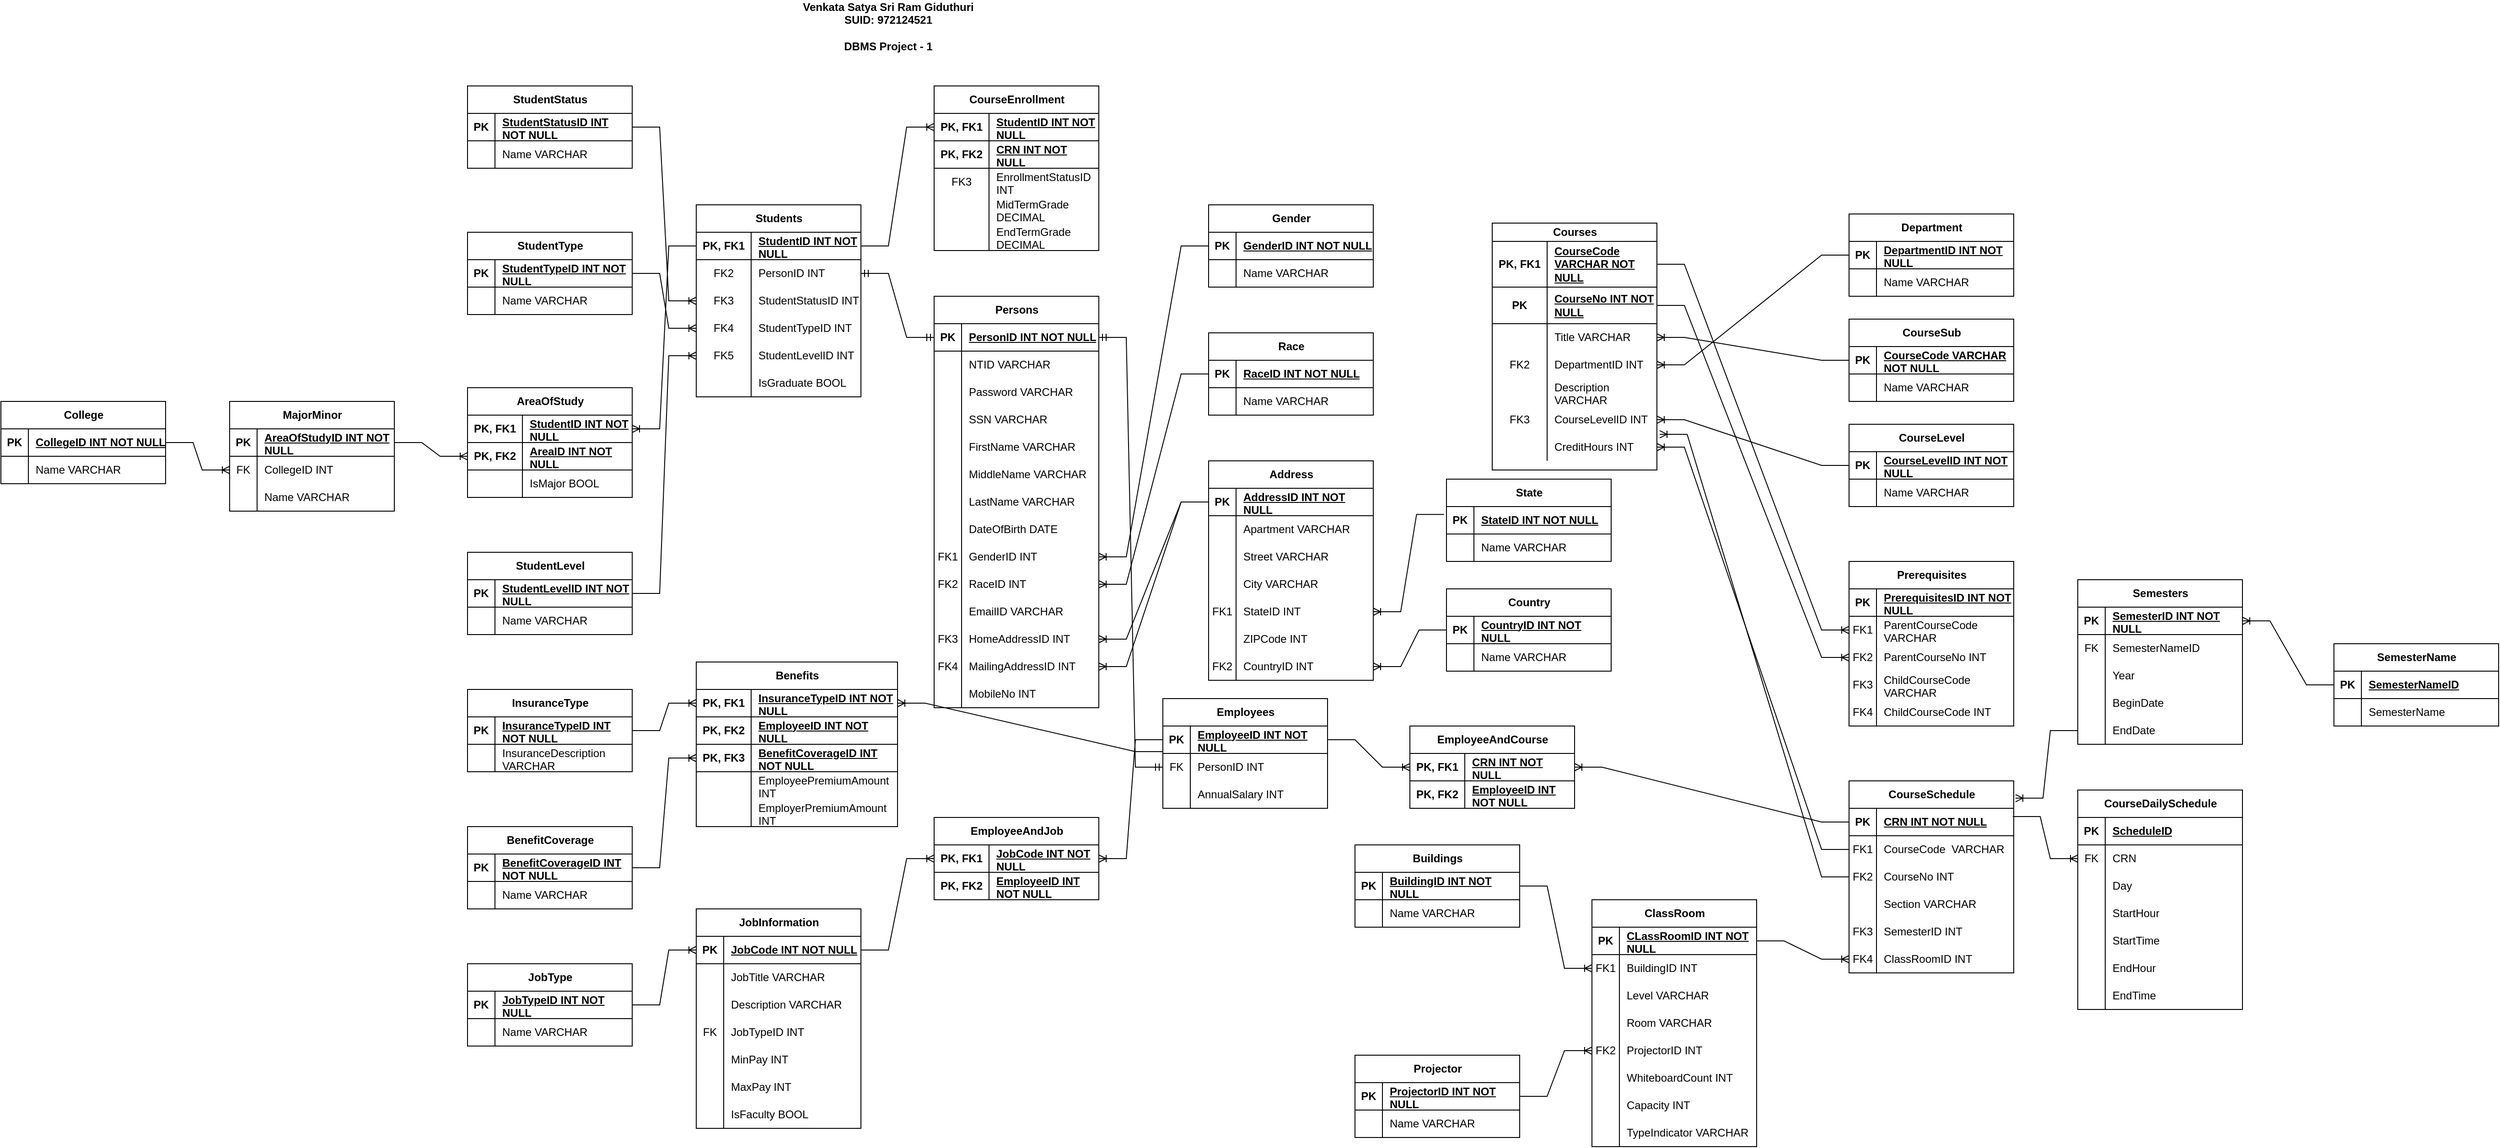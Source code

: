 <mxfile version="21.6.8" type="device">
  <diagram name="Page-4" id="yFKbyZeAaU768Nn6yo0a">
    <mxGraphModel dx="2133" dy="830" grid="1" gridSize="10" guides="1" tooltips="1" connect="1" arrows="1" fold="1" page="1" pageScale="1" pageWidth="850" pageHeight="1100" math="0" shadow="0">
      <root>
        <mxCell id="zyR-jUT1CfvxVkyi71DF-0" />
        <mxCell id="zyR-jUT1CfvxVkyi71DF-1" parent="zyR-jUT1CfvxVkyi71DF-0" />
        <mxCell id="zyR-jUT1CfvxVkyi71DF-2" value="Students" style="shape=table;startSize=30;container=1;collapsible=1;childLayout=tableLayout;fixedRows=1;rowLines=0;fontStyle=1;align=center;resizeLast=1;html=1;" parent="zyR-jUT1CfvxVkyi71DF-1" vertex="1">
          <mxGeometry x="40" y="280" width="180" height="210" as="geometry" />
        </mxCell>
        <mxCell id="zyR-jUT1CfvxVkyi71DF-3" value="" style="shape=tableRow;horizontal=0;startSize=0;swimlaneHead=0;swimlaneBody=0;fillColor=none;collapsible=0;dropTarget=0;points=[[0,0.5],[1,0.5]];portConstraint=eastwest;top=0;left=0;right=0;bottom=1;" parent="zyR-jUT1CfvxVkyi71DF-2" vertex="1">
          <mxGeometry y="30" width="180" height="30" as="geometry" />
        </mxCell>
        <mxCell id="zyR-jUT1CfvxVkyi71DF-4" value="PK, FK1" style="shape=partialRectangle;connectable=0;fillColor=none;top=0;left=0;bottom=0;right=0;fontStyle=1;overflow=hidden;whiteSpace=wrap;html=1;" parent="zyR-jUT1CfvxVkyi71DF-3" vertex="1">
          <mxGeometry width="60" height="30" as="geometry">
            <mxRectangle width="60" height="30" as="alternateBounds" />
          </mxGeometry>
        </mxCell>
        <mxCell id="zyR-jUT1CfvxVkyi71DF-5" value="StudentID INT NOT NULL" style="shape=partialRectangle;connectable=0;fillColor=none;top=0;left=0;bottom=0;right=0;align=left;spacingLeft=6;fontStyle=5;overflow=hidden;whiteSpace=wrap;html=1;" parent="zyR-jUT1CfvxVkyi71DF-3" vertex="1">
          <mxGeometry x="60" width="120" height="30" as="geometry">
            <mxRectangle width="120" height="30" as="alternateBounds" />
          </mxGeometry>
        </mxCell>
        <mxCell id="zyR-jUT1CfvxVkyi71DF-6" style="shape=tableRow;horizontal=0;startSize=0;swimlaneHead=0;swimlaneBody=0;fillColor=none;collapsible=0;dropTarget=0;points=[[0,0.5],[1,0.5]];portConstraint=eastwest;top=0;left=0;right=0;bottom=0;" parent="zyR-jUT1CfvxVkyi71DF-2" vertex="1">
          <mxGeometry y="60" width="180" height="30" as="geometry" />
        </mxCell>
        <mxCell id="zyR-jUT1CfvxVkyi71DF-7" value="FK2" style="shape=partialRectangle;connectable=0;fillColor=none;top=0;left=0;bottom=0;right=0;editable=1;overflow=hidden;whiteSpace=wrap;html=1;" parent="zyR-jUT1CfvxVkyi71DF-6" vertex="1">
          <mxGeometry width="60" height="30" as="geometry">
            <mxRectangle width="60" height="30" as="alternateBounds" />
          </mxGeometry>
        </mxCell>
        <mxCell id="zyR-jUT1CfvxVkyi71DF-8" value="PersonID INT" style="shape=partialRectangle;connectable=0;fillColor=none;top=0;left=0;bottom=0;right=0;align=left;spacingLeft=6;overflow=hidden;whiteSpace=wrap;html=1;" parent="zyR-jUT1CfvxVkyi71DF-6" vertex="1">
          <mxGeometry x="60" width="120" height="30" as="geometry">
            <mxRectangle width="120" height="30" as="alternateBounds" />
          </mxGeometry>
        </mxCell>
        <mxCell id="zyR-jUT1CfvxVkyi71DF-9" style="shape=tableRow;horizontal=0;startSize=0;swimlaneHead=0;swimlaneBody=0;fillColor=none;collapsible=0;dropTarget=0;points=[[0,0.5],[1,0.5]];portConstraint=eastwest;top=0;left=0;right=0;bottom=0;" parent="zyR-jUT1CfvxVkyi71DF-2" vertex="1">
          <mxGeometry y="90" width="180" height="30" as="geometry" />
        </mxCell>
        <mxCell id="zyR-jUT1CfvxVkyi71DF-10" value="FK3" style="shape=partialRectangle;connectable=0;fillColor=none;top=0;left=0;bottom=0;right=0;editable=1;overflow=hidden;whiteSpace=wrap;html=1;" parent="zyR-jUT1CfvxVkyi71DF-9" vertex="1">
          <mxGeometry width="60" height="30" as="geometry">
            <mxRectangle width="60" height="30" as="alternateBounds" />
          </mxGeometry>
        </mxCell>
        <mxCell id="zyR-jUT1CfvxVkyi71DF-11" value="StudentStatusID INT" style="shape=partialRectangle;connectable=0;fillColor=none;top=0;left=0;bottom=0;right=0;align=left;spacingLeft=6;overflow=hidden;whiteSpace=wrap;html=1;" parent="zyR-jUT1CfvxVkyi71DF-9" vertex="1">
          <mxGeometry x="60" width="120" height="30" as="geometry">
            <mxRectangle width="120" height="30" as="alternateBounds" />
          </mxGeometry>
        </mxCell>
        <mxCell id="zyR-jUT1CfvxVkyi71DF-12" style="shape=tableRow;horizontal=0;startSize=0;swimlaneHead=0;swimlaneBody=0;fillColor=none;collapsible=0;dropTarget=0;points=[[0,0.5],[1,0.5]];portConstraint=eastwest;top=0;left=0;right=0;bottom=0;" parent="zyR-jUT1CfvxVkyi71DF-2" vertex="1">
          <mxGeometry y="120" width="180" height="30" as="geometry" />
        </mxCell>
        <mxCell id="zyR-jUT1CfvxVkyi71DF-13" value="FK4" style="shape=partialRectangle;connectable=0;fillColor=none;top=0;left=0;bottom=0;right=0;editable=1;overflow=hidden;whiteSpace=wrap;html=1;" parent="zyR-jUT1CfvxVkyi71DF-12" vertex="1">
          <mxGeometry width="60" height="30" as="geometry">
            <mxRectangle width="60" height="30" as="alternateBounds" />
          </mxGeometry>
        </mxCell>
        <mxCell id="zyR-jUT1CfvxVkyi71DF-14" value="StudentTypeID INT" style="shape=partialRectangle;connectable=0;fillColor=none;top=0;left=0;bottom=0;right=0;align=left;spacingLeft=6;overflow=hidden;whiteSpace=wrap;html=1;" parent="zyR-jUT1CfvxVkyi71DF-12" vertex="1">
          <mxGeometry x="60" width="120" height="30" as="geometry">
            <mxRectangle width="120" height="30" as="alternateBounds" />
          </mxGeometry>
        </mxCell>
        <mxCell id="zyR-jUT1CfvxVkyi71DF-15" style="shape=tableRow;horizontal=0;startSize=0;swimlaneHead=0;swimlaneBody=0;fillColor=none;collapsible=0;dropTarget=0;points=[[0,0.5],[1,0.5]];portConstraint=eastwest;top=0;left=0;right=0;bottom=0;" parent="zyR-jUT1CfvxVkyi71DF-2" vertex="1">
          <mxGeometry y="150" width="180" height="30" as="geometry" />
        </mxCell>
        <mxCell id="zyR-jUT1CfvxVkyi71DF-16" value="FK5" style="shape=partialRectangle;connectable=0;fillColor=none;top=0;left=0;bottom=0;right=0;editable=1;overflow=hidden;whiteSpace=wrap;html=1;" parent="zyR-jUT1CfvxVkyi71DF-15" vertex="1">
          <mxGeometry width="60" height="30" as="geometry">
            <mxRectangle width="60" height="30" as="alternateBounds" />
          </mxGeometry>
        </mxCell>
        <mxCell id="zyR-jUT1CfvxVkyi71DF-17" value="StudentLevelID INT" style="shape=partialRectangle;connectable=0;fillColor=none;top=0;left=0;bottom=0;right=0;align=left;spacingLeft=6;overflow=hidden;whiteSpace=wrap;html=1;" parent="zyR-jUT1CfvxVkyi71DF-15" vertex="1">
          <mxGeometry x="60" width="120" height="30" as="geometry">
            <mxRectangle width="120" height="30" as="alternateBounds" />
          </mxGeometry>
        </mxCell>
        <mxCell id="zyR-jUT1CfvxVkyi71DF-18" style="shape=tableRow;horizontal=0;startSize=0;swimlaneHead=0;swimlaneBody=0;fillColor=none;collapsible=0;dropTarget=0;points=[[0,0.5],[1,0.5]];portConstraint=eastwest;top=0;left=0;right=0;bottom=0;" parent="zyR-jUT1CfvxVkyi71DF-2" vertex="1">
          <mxGeometry y="180" width="180" height="30" as="geometry" />
        </mxCell>
        <mxCell id="zyR-jUT1CfvxVkyi71DF-19" style="shape=partialRectangle;connectable=0;fillColor=none;top=0;left=0;bottom=0;right=0;editable=1;overflow=hidden;whiteSpace=wrap;html=1;" parent="zyR-jUT1CfvxVkyi71DF-18" vertex="1">
          <mxGeometry width="60" height="30" as="geometry">
            <mxRectangle width="60" height="30" as="alternateBounds" />
          </mxGeometry>
        </mxCell>
        <mxCell id="zyR-jUT1CfvxVkyi71DF-20" value="IsGraduate BOOL" style="shape=partialRectangle;connectable=0;fillColor=none;top=0;left=0;bottom=0;right=0;align=left;spacingLeft=6;overflow=hidden;whiteSpace=wrap;html=1;" parent="zyR-jUT1CfvxVkyi71DF-18" vertex="1">
          <mxGeometry x="60" width="120" height="30" as="geometry">
            <mxRectangle width="120" height="30" as="alternateBounds" />
          </mxGeometry>
        </mxCell>
        <mxCell id="zyR-jUT1CfvxVkyi71DF-21" value="Employees" style="shape=table;startSize=30;container=1;collapsible=1;childLayout=tableLayout;fixedRows=1;rowLines=0;fontStyle=1;align=center;resizeLast=1;html=1;" parent="zyR-jUT1CfvxVkyi71DF-1" vertex="1">
          <mxGeometry x="550" y="820" width="180" height="120" as="geometry" />
        </mxCell>
        <mxCell id="zyR-jUT1CfvxVkyi71DF-22" value="" style="shape=tableRow;horizontal=0;startSize=0;swimlaneHead=0;swimlaneBody=0;fillColor=none;collapsible=0;dropTarget=0;points=[[0,0.5],[1,0.5]];portConstraint=eastwest;top=0;left=0;right=0;bottom=1;" parent="zyR-jUT1CfvxVkyi71DF-21" vertex="1">
          <mxGeometry y="30" width="180" height="30" as="geometry" />
        </mxCell>
        <mxCell id="zyR-jUT1CfvxVkyi71DF-23" value="PK" style="shape=partialRectangle;connectable=0;fillColor=none;top=0;left=0;bottom=0;right=0;fontStyle=1;overflow=hidden;whiteSpace=wrap;html=1;" parent="zyR-jUT1CfvxVkyi71DF-22" vertex="1">
          <mxGeometry width="30" height="30" as="geometry">
            <mxRectangle width="30" height="30" as="alternateBounds" />
          </mxGeometry>
        </mxCell>
        <mxCell id="zyR-jUT1CfvxVkyi71DF-24" value="EmployeeID INT NOT NULL" style="shape=partialRectangle;connectable=0;fillColor=none;top=0;left=0;bottom=0;right=0;align=left;spacingLeft=6;fontStyle=5;overflow=hidden;whiteSpace=wrap;html=1;" parent="zyR-jUT1CfvxVkyi71DF-22" vertex="1">
          <mxGeometry x="30" width="150" height="30" as="geometry">
            <mxRectangle width="150" height="30" as="alternateBounds" />
          </mxGeometry>
        </mxCell>
        <mxCell id="zyR-jUT1CfvxVkyi71DF-25" style="shape=tableRow;horizontal=0;startSize=0;swimlaneHead=0;swimlaneBody=0;fillColor=none;collapsible=0;dropTarget=0;points=[[0,0.5],[1,0.5]];portConstraint=eastwest;top=0;left=0;right=0;bottom=0;" parent="zyR-jUT1CfvxVkyi71DF-21" vertex="1">
          <mxGeometry y="60" width="180" height="30" as="geometry" />
        </mxCell>
        <mxCell id="zyR-jUT1CfvxVkyi71DF-26" value="FK" style="shape=partialRectangle;connectable=0;fillColor=none;top=0;left=0;bottom=0;right=0;editable=1;overflow=hidden;whiteSpace=wrap;html=1;" parent="zyR-jUT1CfvxVkyi71DF-25" vertex="1">
          <mxGeometry width="30" height="30" as="geometry">
            <mxRectangle width="30" height="30" as="alternateBounds" />
          </mxGeometry>
        </mxCell>
        <mxCell id="zyR-jUT1CfvxVkyi71DF-27" value="PersonID INT" style="shape=partialRectangle;connectable=0;fillColor=none;top=0;left=0;bottom=0;right=0;align=left;spacingLeft=6;overflow=hidden;whiteSpace=wrap;html=1;" parent="zyR-jUT1CfvxVkyi71DF-25" vertex="1">
          <mxGeometry x="30" width="150" height="30" as="geometry">
            <mxRectangle width="150" height="30" as="alternateBounds" />
          </mxGeometry>
        </mxCell>
        <mxCell id="zyR-jUT1CfvxVkyi71DF-28" style="shape=tableRow;horizontal=0;startSize=0;swimlaneHead=0;swimlaneBody=0;fillColor=none;collapsible=0;dropTarget=0;points=[[0,0.5],[1,0.5]];portConstraint=eastwest;top=0;left=0;right=0;bottom=0;" parent="zyR-jUT1CfvxVkyi71DF-21" vertex="1">
          <mxGeometry y="90" width="180" height="30" as="geometry" />
        </mxCell>
        <mxCell id="zyR-jUT1CfvxVkyi71DF-29" style="shape=partialRectangle;connectable=0;fillColor=none;top=0;left=0;bottom=0;right=0;editable=1;overflow=hidden;whiteSpace=wrap;html=1;" parent="zyR-jUT1CfvxVkyi71DF-28" vertex="1">
          <mxGeometry width="30" height="30" as="geometry">
            <mxRectangle width="30" height="30" as="alternateBounds" />
          </mxGeometry>
        </mxCell>
        <mxCell id="zyR-jUT1CfvxVkyi71DF-30" value="AnnualSalary INT" style="shape=partialRectangle;connectable=0;fillColor=none;top=0;left=0;bottom=0;right=0;align=left;spacingLeft=6;overflow=hidden;whiteSpace=wrap;html=1;" parent="zyR-jUT1CfvxVkyi71DF-28" vertex="1">
          <mxGeometry x="30" width="150" height="30" as="geometry">
            <mxRectangle width="150" height="30" as="alternateBounds" />
          </mxGeometry>
        </mxCell>
        <mxCell id="zyR-jUT1CfvxVkyi71DF-31" value="Semesters" style="shape=table;startSize=30;container=1;collapsible=1;childLayout=tableLayout;fixedRows=1;rowLines=0;fontStyle=1;align=center;resizeLast=1;html=1;" parent="zyR-jUT1CfvxVkyi71DF-1" vertex="1">
          <mxGeometry x="1550" y="690" width="180" height="180" as="geometry" />
        </mxCell>
        <mxCell id="zyR-jUT1CfvxVkyi71DF-32" value="" style="shape=tableRow;horizontal=0;startSize=0;swimlaneHead=0;swimlaneBody=0;fillColor=none;collapsible=0;dropTarget=0;points=[[0,0.5],[1,0.5]];portConstraint=eastwest;top=0;left=0;right=0;bottom=1;" parent="zyR-jUT1CfvxVkyi71DF-31" vertex="1">
          <mxGeometry y="30" width="180" height="30" as="geometry" />
        </mxCell>
        <mxCell id="zyR-jUT1CfvxVkyi71DF-33" value="PK" style="shape=partialRectangle;connectable=0;fillColor=none;top=0;left=0;bottom=0;right=0;fontStyle=1;overflow=hidden;whiteSpace=wrap;html=1;" parent="zyR-jUT1CfvxVkyi71DF-32" vertex="1">
          <mxGeometry width="30" height="30" as="geometry">
            <mxRectangle width="30" height="30" as="alternateBounds" />
          </mxGeometry>
        </mxCell>
        <mxCell id="zyR-jUT1CfvxVkyi71DF-34" value="SemesterID INT NOT NULL" style="shape=partialRectangle;connectable=0;fillColor=none;top=0;left=0;bottom=0;right=0;align=left;spacingLeft=6;fontStyle=5;overflow=hidden;whiteSpace=wrap;html=1;" parent="zyR-jUT1CfvxVkyi71DF-32" vertex="1">
          <mxGeometry x="30" width="150" height="30" as="geometry">
            <mxRectangle width="150" height="30" as="alternateBounds" />
          </mxGeometry>
        </mxCell>
        <mxCell id="zyR-jUT1CfvxVkyi71DF-35" value="" style="shape=tableRow;horizontal=0;startSize=0;swimlaneHead=0;swimlaneBody=0;fillColor=none;collapsible=0;dropTarget=0;points=[[0,0.5],[1,0.5]];portConstraint=eastwest;top=0;left=0;right=0;bottom=0;" parent="zyR-jUT1CfvxVkyi71DF-31" vertex="1">
          <mxGeometry y="60" width="180" height="30" as="geometry" />
        </mxCell>
        <mxCell id="zyR-jUT1CfvxVkyi71DF-36" value="FK" style="shape=partialRectangle;connectable=0;fillColor=none;top=0;left=0;bottom=0;right=0;editable=1;overflow=hidden;whiteSpace=wrap;html=1;" parent="zyR-jUT1CfvxVkyi71DF-35" vertex="1">
          <mxGeometry width="30" height="30" as="geometry">
            <mxRectangle width="30" height="30" as="alternateBounds" />
          </mxGeometry>
        </mxCell>
        <mxCell id="zyR-jUT1CfvxVkyi71DF-37" value="SemesterNameID" style="shape=partialRectangle;connectable=0;fillColor=none;top=0;left=0;bottom=0;right=0;align=left;spacingLeft=6;overflow=hidden;whiteSpace=wrap;html=1;" parent="zyR-jUT1CfvxVkyi71DF-35" vertex="1">
          <mxGeometry x="30" width="150" height="30" as="geometry">
            <mxRectangle width="150" height="30" as="alternateBounds" />
          </mxGeometry>
        </mxCell>
        <mxCell id="zyR-jUT1CfvxVkyi71DF-38" style="shape=tableRow;horizontal=0;startSize=0;swimlaneHead=0;swimlaneBody=0;fillColor=none;collapsible=0;dropTarget=0;points=[[0,0.5],[1,0.5]];portConstraint=eastwest;top=0;left=0;right=0;bottom=0;" parent="zyR-jUT1CfvxVkyi71DF-31" vertex="1">
          <mxGeometry y="90" width="180" height="30" as="geometry" />
        </mxCell>
        <mxCell id="zyR-jUT1CfvxVkyi71DF-39" style="shape=partialRectangle;connectable=0;fillColor=none;top=0;left=0;bottom=0;right=0;editable=1;overflow=hidden;whiteSpace=wrap;html=1;" parent="zyR-jUT1CfvxVkyi71DF-38" vertex="1">
          <mxGeometry width="30" height="30" as="geometry">
            <mxRectangle width="30" height="30" as="alternateBounds" />
          </mxGeometry>
        </mxCell>
        <mxCell id="zyR-jUT1CfvxVkyi71DF-40" value="Year" style="shape=partialRectangle;connectable=0;fillColor=none;top=0;left=0;bottom=0;right=0;align=left;spacingLeft=6;overflow=hidden;whiteSpace=wrap;html=1;" parent="zyR-jUT1CfvxVkyi71DF-38" vertex="1">
          <mxGeometry x="30" width="150" height="30" as="geometry">
            <mxRectangle width="150" height="30" as="alternateBounds" />
          </mxGeometry>
        </mxCell>
        <mxCell id="zyR-jUT1CfvxVkyi71DF-41" value="" style="shape=tableRow;horizontal=0;startSize=0;swimlaneHead=0;swimlaneBody=0;fillColor=none;collapsible=0;dropTarget=0;points=[[0,0.5],[1,0.5]];portConstraint=eastwest;top=0;left=0;right=0;bottom=0;" parent="zyR-jUT1CfvxVkyi71DF-31" vertex="1">
          <mxGeometry y="120" width="180" height="30" as="geometry" />
        </mxCell>
        <mxCell id="zyR-jUT1CfvxVkyi71DF-42" value="" style="shape=partialRectangle;connectable=0;fillColor=none;top=0;left=0;bottom=0;right=0;editable=1;overflow=hidden;whiteSpace=wrap;html=1;" parent="zyR-jUT1CfvxVkyi71DF-41" vertex="1">
          <mxGeometry width="30" height="30" as="geometry">
            <mxRectangle width="30" height="30" as="alternateBounds" />
          </mxGeometry>
        </mxCell>
        <mxCell id="zyR-jUT1CfvxVkyi71DF-43" value="BeginDate" style="shape=partialRectangle;connectable=0;fillColor=none;top=0;left=0;bottom=0;right=0;align=left;spacingLeft=6;overflow=hidden;whiteSpace=wrap;html=1;" parent="zyR-jUT1CfvxVkyi71DF-41" vertex="1">
          <mxGeometry x="30" width="150" height="30" as="geometry">
            <mxRectangle width="150" height="30" as="alternateBounds" />
          </mxGeometry>
        </mxCell>
        <mxCell id="zyR-jUT1CfvxVkyi71DF-44" value="" style="shape=tableRow;horizontal=0;startSize=0;swimlaneHead=0;swimlaneBody=0;fillColor=none;collapsible=0;dropTarget=0;points=[[0,0.5],[1,0.5]];portConstraint=eastwest;top=0;left=0;right=0;bottom=0;" parent="zyR-jUT1CfvxVkyi71DF-31" vertex="1">
          <mxGeometry y="150" width="180" height="30" as="geometry" />
        </mxCell>
        <mxCell id="zyR-jUT1CfvxVkyi71DF-45" value="" style="shape=partialRectangle;connectable=0;fillColor=none;top=0;left=0;bottom=0;right=0;editable=1;overflow=hidden;whiteSpace=wrap;html=1;" parent="zyR-jUT1CfvxVkyi71DF-44" vertex="1">
          <mxGeometry width="30" height="30" as="geometry">
            <mxRectangle width="30" height="30" as="alternateBounds" />
          </mxGeometry>
        </mxCell>
        <mxCell id="zyR-jUT1CfvxVkyi71DF-46" value="EndDate" style="shape=partialRectangle;connectable=0;fillColor=none;top=0;left=0;bottom=0;right=0;align=left;spacingLeft=6;overflow=hidden;whiteSpace=wrap;html=1;" parent="zyR-jUT1CfvxVkyi71DF-44" vertex="1">
          <mxGeometry x="30" width="150" height="30" as="geometry">
            <mxRectangle width="150" height="30" as="alternateBounds" />
          </mxGeometry>
        </mxCell>
        <mxCell id="zyR-jUT1CfvxVkyi71DF-47" value="Courses" style="shape=table;startSize=20;container=1;collapsible=1;childLayout=tableLayout;fixedRows=1;rowLines=0;fontStyle=1;align=center;resizeLast=1;html=1;" parent="zyR-jUT1CfvxVkyi71DF-1" vertex="1">
          <mxGeometry x="910" y="300" width="180" height="270" as="geometry">
            <mxRectangle x="1060" y="270" width="90" height="30" as="alternateBounds" />
          </mxGeometry>
        </mxCell>
        <mxCell id="zyR-jUT1CfvxVkyi71DF-48" value="" style="shape=tableRow;horizontal=0;startSize=0;swimlaneHead=0;swimlaneBody=0;fillColor=none;collapsible=0;dropTarget=0;points=[[0,0.5],[1,0.5]];portConstraint=eastwest;top=0;left=0;right=0;bottom=1;" parent="zyR-jUT1CfvxVkyi71DF-47" vertex="1">
          <mxGeometry y="20" width="180" height="50" as="geometry" />
        </mxCell>
        <mxCell id="zyR-jUT1CfvxVkyi71DF-49" value="PK, FK1" style="shape=partialRectangle;connectable=0;fillColor=none;top=0;left=0;bottom=0;right=0;fontStyle=1;overflow=hidden;whiteSpace=wrap;html=1;" parent="zyR-jUT1CfvxVkyi71DF-48" vertex="1">
          <mxGeometry width="60" height="50" as="geometry">
            <mxRectangle width="60" height="50" as="alternateBounds" />
          </mxGeometry>
        </mxCell>
        <mxCell id="zyR-jUT1CfvxVkyi71DF-50" value="CourseCode VARCHAR NOT NULL" style="shape=partialRectangle;connectable=0;fillColor=none;top=0;left=0;bottom=0;right=0;align=left;spacingLeft=6;fontStyle=5;overflow=hidden;whiteSpace=wrap;html=1;" parent="zyR-jUT1CfvxVkyi71DF-48" vertex="1">
          <mxGeometry x="60" width="120" height="50" as="geometry">
            <mxRectangle width="120" height="50" as="alternateBounds" />
          </mxGeometry>
        </mxCell>
        <mxCell id="zyR-jUT1CfvxVkyi71DF-51" style="shape=tableRow;horizontal=0;startSize=0;swimlaneHead=0;swimlaneBody=0;fillColor=none;collapsible=0;dropTarget=0;points=[[0,0.5],[1,0.5]];portConstraint=eastwest;top=0;left=0;right=0;bottom=1;" parent="zyR-jUT1CfvxVkyi71DF-47" vertex="1">
          <mxGeometry y="70" width="180" height="40" as="geometry" />
        </mxCell>
        <mxCell id="zyR-jUT1CfvxVkyi71DF-52" value="PK" style="shape=partialRectangle;connectable=0;fillColor=none;top=0;left=0;bottom=0;right=0;fontStyle=1;overflow=hidden;whiteSpace=wrap;html=1;" parent="zyR-jUT1CfvxVkyi71DF-51" vertex="1">
          <mxGeometry width="60" height="40" as="geometry">
            <mxRectangle width="60" height="40" as="alternateBounds" />
          </mxGeometry>
        </mxCell>
        <mxCell id="zyR-jUT1CfvxVkyi71DF-53" value="CourseNo INT NOT NULL" style="shape=partialRectangle;connectable=0;fillColor=none;top=0;left=0;bottom=0;right=0;align=left;spacingLeft=6;fontStyle=5;overflow=hidden;whiteSpace=wrap;html=1;" parent="zyR-jUT1CfvxVkyi71DF-51" vertex="1">
          <mxGeometry x="60" width="120" height="40" as="geometry">
            <mxRectangle width="120" height="40" as="alternateBounds" />
          </mxGeometry>
        </mxCell>
        <mxCell id="zyR-jUT1CfvxVkyi71DF-54" value="" style="shape=tableRow;horizontal=0;startSize=0;swimlaneHead=0;swimlaneBody=0;fillColor=none;collapsible=0;dropTarget=0;points=[[0,0.5],[1,0.5]];portConstraint=eastwest;top=0;left=0;right=0;bottom=0;" parent="zyR-jUT1CfvxVkyi71DF-47" vertex="1">
          <mxGeometry y="110" width="180" height="30" as="geometry" />
        </mxCell>
        <mxCell id="zyR-jUT1CfvxVkyi71DF-55" value="" style="shape=partialRectangle;connectable=0;fillColor=none;top=0;left=0;bottom=0;right=0;editable=1;overflow=hidden;whiteSpace=wrap;html=1;" parent="zyR-jUT1CfvxVkyi71DF-54" vertex="1">
          <mxGeometry width="60" height="30" as="geometry">
            <mxRectangle width="60" height="30" as="alternateBounds" />
          </mxGeometry>
        </mxCell>
        <mxCell id="zyR-jUT1CfvxVkyi71DF-56" value="Title VARCHAR" style="shape=partialRectangle;connectable=0;fillColor=none;top=0;left=0;bottom=0;right=0;align=left;spacingLeft=6;overflow=hidden;whiteSpace=wrap;html=1;" parent="zyR-jUT1CfvxVkyi71DF-54" vertex="1">
          <mxGeometry x="60" width="120" height="30" as="geometry">
            <mxRectangle width="120" height="30" as="alternateBounds" />
          </mxGeometry>
        </mxCell>
        <mxCell id="zyR-jUT1CfvxVkyi71DF-57" style="shape=tableRow;horizontal=0;startSize=0;swimlaneHead=0;swimlaneBody=0;fillColor=none;collapsible=0;dropTarget=0;points=[[0,0.5],[1,0.5]];portConstraint=eastwest;top=0;left=0;right=0;bottom=0;" parent="zyR-jUT1CfvxVkyi71DF-47" vertex="1">
          <mxGeometry y="140" width="180" height="30" as="geometry" />
        </mxCell>
        <mxCell id="zyR-jUT1CfvxVkyi71DF-58" value="FK2" style="shape=partialRectangle;connectable=0;fillColor=none;top=0;left=0;bottom=0;right=0;editable=1;overflow=hidden;whiteSpace=wrap;html=1;" parent="zyR-jUT1CfvxVkyi71DF-57" vertex="1">
          <mxGeometry width="60" height="30" as="geometry">
            <mxRectangle width="60" height="30" as="alternateBounds" />
          </mxGeometry>
        </mxCell>
        <mxCell id="zyR-jUT1CfvxVkyi71DF-59" value="DepartmentID INT" style="shape=partialRectangle;connectable=0;fillColor=none;top=0;left=0;bottom=0;right=0;align=left;spacingLeft=6;overflow=hidden;whiteSpace=wrap;html=1;" parent="zyR-jUT1CfvxVkyi71DF-57" vertex="1">
          <mxGeometry x="60" width="120" height="30" as="geometry">
            <mxRectangle width="120" height="30" as="alternateBounds" />
          </mxGeometry>
        </mxCell>
        <mxCell id="zyR-jUT1CfvxVkyi71DF-60" style="shape=tableRow;horizontal=0;startSize=0;swimlaneHead=0;swimlaneBody=0;fillColor=none;collapsible=0;dropTarget=0;points=[[0,0.5],[1,0.5]];portConstraint=eastwest;top=0;left=0;right=0;bottom=0;" parent="zyR-jUT1CfvxVkyi71DF-47" vertex="1">
          <mxGeometry y="170" width="180" height="30" as="geometry" />
        </mxCell>
        <mxCell id="zyR-jUT1CfvxVkyi71DF-61" style="shape=partialRectangle;connectable=0;fillColor=none;top=0;left=0;bottom=0;right=0;editable=1;overflow=hidden;whiteSpace=wrap;html=1;" parent="zyR-jUT1CfvxVkyi71DF-60" vertex="1">
          <mxGeometry width="60" height="30" as="geometry">
            <mxRectangle width="60" height="30" as="alternateBounds" />
          </mxGeometry>
        </mxCell>
        <mxCell id="zyR-jUT1CfvxVkyi71DF-62" value="Description VARCHAR" style="shape=partialRectangle;connectable=0;fillColor=none;top=0;left=0;bottom=0;right=0;align=left;spacingLeft=6;overflow=hidden;whiteSpace=wrap;html=1;" parent="zyR-jUT1CfvxVkyi71DF-60" vertex="1">
          <mxGeometry x="60" width="120" height="30" as="geometry">
            <mxRectangle width="120" height="30" as="alternateBounds" />
          </mxGeometry>
        </mxCell>
        <mxCell id="zyR-jUT1CfvxVkyi71DF-63" style="shape=tableRow;horizontal=0;startSize=0;swimlaneHead=0;swimlaneBody=0;fillColor=none;collapsible=0;dropTarget=0;points=[[0,0.5],[1,0.5]];portConstraint=eastwest;top=0;left=0;right=0;bottom=0;" parent="zyR-jUT1CfvxVkyi71DF-47" vertex="1">
          <mxGeometry y="200" width="180" height="30" as="geometry" />
        </mxCell>
        <mxCell id="zyR-jUT1CfvxVkyi71DF-64" value="FK3" style="shape=partialRectangle;connectable=0;fillColor=none;top=0;left=0;bottom=0;right=0;editable=1;overflow=hidden;whiteSpace=wrap;html=1;" parent="zyR-jUT1CfvxVkyi71DF-63" vertex="1">
          <mxGeometry width="60" height="30" as="geometry">
            <mxRectangle width="60" height="30" as="alternateBounds" />
          </mxGeometry>
        </mxCell>
        <mxCell id="zyR-jUT1CfvxVkyi71DF-65" value="CourseLevelID INT" style="shape=partialRectangle;connectable=0;fillColor=none;top=0;left=0;bottom=0;right=0;align=left;spacingLeft=6;overflow=hidden;whiteSpace=wrap;html=1;" parent="zyR-jUT1CfvxVkyi71DF-63" vertex="1">
          <mxGeometry x="60" width="120" height="30" as="geometry">
            <mxRectangle width="120" height="30" as="alternateBounds" />
          </mxGeometry>
        </mxCell>
        <mxCell id="zyR-jUT1CfvxVkyi71DF-66" style="shape=tableRow;horizontal=0;startSize=0;swimlaneHead=0;swimlaneBody=0;fillColor=none;collapsible=0;dropTarget=0;points=[[0,0.5],[1,0.5]];portConstraint=eastwest;top=0;left=0;right=0;bottom=0;" parent="zyR-jUT1CfvxVkyi71DF-47" vertex="1">
          <mxGeometry y="230" width="180" height="30" as="geometry" />
        </mxCell>
        <mxCell id="zyR-jUT1CfvxVkyi71DF-67" style="shape=partialRectangle;connectable=0;fillColor=none;top=0;left=0;bottom=0;right=0;editable=1;overflow=hidden;whiteSpace=wrap;html=1;" parent="zyR-jUT1CfvxVkyi71DF-66" vertex="1">
          <mxGeometry width="60" height="30" as="geometry">
            <mxRectangle width="60" height="30" as="alternateBounds" />
          </mxGeometry>
        </mxCell>
        <mxCell id="zyR-jUT1CfvxVkyi71DF-68" value="CreditHours INT" style="shape=partialRectangle;connectable=0;fillColor=none;top=0;left=0;bottom=0;right=0;align=left;spacingLeft=6;overflow=hidden;whiteSpace=wrap;html=1;" parent="zyR-jUT1CfvxVkyi71DF-66" vertex="1">
          <mxGeometry x="60" width="120" height="30" as="geometry">
            <mxRectangle width="120" height="30" as="alternateBounds" />
          </mxGeometry>
        </mxCell>
        <mxCell id="zyR-jUT1CfvxVkyi71DF-69" value="CourseSchedule" style="shape=table;startSize=30;container=1;collapsible=1;childLayout=tableLayout;fixedRows=1;rowLines=0;fontStyle=1;align=center;resizeLast=1;html=1;" parent="zyR-jUT1CfvxVkyi71DF-1" vertex="1">
          <mxGeometry x="1300" y="910" width="180" height="210" as="geometry">
            <mxRectangle x="1060" y="270" width="90" height="30" as="alternateBounds" />
          </mxGeometry>
        </mxCell>
        <mxCell id="zyR-jUT1CfvxVkyi71DF-70" value="" style="shape=tableRow;horizontal=0;startSize=0;swimlaneHead=0;swimlaneBody=0;fillColor=none;collapsible=0;dropTarget=0;points=[[0,0.5],[1,0.5]];portConstraint=eastwest;top=0;left=0;right=0;bottom=1;" parent="zyR-jUT1CfvxVkyi71DF-69" vertex="1">
          <mxGeometry y="30" width="180" height="30" as="geometry" />
        </mxCell>
        <mxCell id="zyR-jUT1CfvxVkyi71DF-71" value="PK" style="shape=partialRectangle;connectable=0;fillColor=none;top=0;left=0;bottom=0;right=0;fontStyle=1;overflow=hidden;whiteSpace=wrap;html=1;" parent="zyR-jUT1CfvxVkyi71DF-70" vertex="1">
          <mxGeometry width="30" height="30" as="geometry">
            <mxRectangle width="30" height="30" as="alternateBounds" />
          </mxGeometry>
        </mxCell>
        <mxCell id="zyR-jUT1CfvxVkyi71DF-72" value="CRN INT NOT NULL" style="shape=partialRectangle;connectable=0;fillColor=none;top=0;left=0;bottom=0;right=0;align=left;spacingLeft=6;fontStyle=5;overflow=hidden;whiteSpace=wrap;html=1;" parent="zyR-jUT1CfvxVkyi71DF-70" vertex="1">
          <mxGeometry x="30" width="150" height="30" as="geometry">
            <mxRectangle width="150" height="30" as="alternateBounds" />
          </mxGeometry>
        </mxCell>
        <mxCell id="zyR-jUT1CfvxVkyi71DF-73" value="" style="shape=tableRow;horizontal=0;startSize=0;swimlaneHead=0;swimlaneBody=0;fillColor=none;collapsible=0;dropTarget=0;points=[[0,0.5],[1,0.5]];portConstraint=eastwest;top=0;left=0;right=0;bottom=0;" parent="zyR-jUT1CfvxVkyi71DF-69" vertex="1">
          <mxGeometry y="60" width="180" height="30" as="geometry" />
        </mxCell>
        <mxCell id="zyR-jUT1CfvxVkyi71DF-74" value="FK1" style="shape=partialRectangle;connectable=0;fillColor=none;top=0;left=0;bottom=0;right=0;editable=1;overflow=hidden;whiteSpace=wrap;html=1;" parent="zyR-jUT1CfvxVkyi71DF-73" vertex="1">
          <mxGeometry width="30" height="30" as="geometry">
            <mxRectangle width="30" height="30" as="alternateBounds" />
          </mxGeometry>
        </mxCell>
        <mxCell id="zyR-jUT1CfvxVkyi71DF-75" value="CourseCode&amp;nbsp; VARCHAR" style="shape=partialRectangle;connectable=0;fillColor=none;top=0;left=0;bottom=0;right=0;align=left;spacingLeft=6;overflow=hidden;whiteSpace=wrap;html=1;" parent="zyR-jUT1CfvxVkyi71DF-73" vertex="1">
          <mxGeometry x="30" width="150" height="30" as="geometry">
            <mxRectangle width="150" height="30" as="alternateBounds" />
          </mxGeometry>
        </mxCell>
        <mxCell id="zyR-jUT1CfvxVkyi71DF-76" value="" style="shape=tableRow;horizontal=0;startSize=0;swimlaneHead=0;swimlaneBody=0;fillColor=none;collapsible=0;dropTarget=0;points=[[0,0.5],[1,0.5]];portConstraint=eastwest;top=0;left=0;right=0;bottom=0;" parent="zyR-jUT1CfvxVkyi71DF-69" vertex="1">
          <mxGeometry y="90" width="180" height="30" as="geometry" />
        </mxCell>
        <mxCell id="zyR-jUT1CfvxVkyi71DF-77" value="FK2" style="shape=partialRectangle;connectable=0;fillColor=none;top=0;left=0;bottom=0;right=0;editable=1;overflow=hidden;whiteSpace=wrap;html=1;" parent="zyR-jUT1CfvxVkyi71DF-76" vertex="1">
          <mxGeometry width="30" height="30" as="geometry">
            <mxRectangle width="30" height="30" as="alternateBounds" />
          </mxGeometry>
        </mxCell>
        <mxCell id="zyR-jUT1CfvxVkyi71DF-78" value="CourseNo INT" style="shape=partialRectangle;connectable=0;fillColor=none;top=0;left=0;bottom=0;right=0;align=left;spacingLeft=6;overflow=hidden;whiteSpace=wrap;html=1;" parent="zyR-jUT1CfvxVkyi71DF-76" vertex="1">
          <mxGeometry x="30" width="150" height="30" as="geometry">
            <mxRectangle width="150" height="30" as="alternateBounds" />
          </mxGeometry>
        </mxCell>
        <mxCell id="zyR-jUT1CfvxVkyi71DF-79" value="" style="shape=tableRow;horizontal=0;startSize=0;swimlaneHead=0;swimlaneBody=0;fillColor=none;collapsible=0;dropTarget=0;points=[[0,0.5],[1,0.5]];portConstraint=eastwest;top=0;left=0;right=0;bottom=0;" parent="zyR-jUT1CfvxVkyi71DF-69" vertex="1">
          <mxGeometry y="120" width="180" height="30" as="geometry" />
        </mxCell>
        <mxCell id="zyR-jUT1CfvxVkyi71DF-80" value="" style="shape=partialRectangle;connectable=0;fillColor=none;top=0;left=0;bottom=0;right=0;editable=1;overflow=hidden;whiteSpace=wrap;html=1;" parent="zyR-jUT1CfvxVkyi71DF-79" vertex="1">
          <mxGeometry width="30" height="30" as="geometry">
            <mxRectangle width="30" height="30" as="alternateBounds" />
          </mxGeometry>
        </mxCell>
        <mxCell id="zyR-jUT1CfvxVkyi71DF-81" value="Section VARCHAR" style="shape=partialRectangle;connectable=0;fillColor=none;top=0;left=0;bottom=0;right=0;align=left;spacingLeft=6;overflow=hidden;whiteSpace=wrap;html=1;" parent="zyR-jUT1CfvxVkyi71DF-79" vertex="1">
          <mxGeometry x="30" width="150" height="30" as="geometry">
            <mxRectangle width="150" height="30" as="alternateBounds" />
          </mxGeometry>
        </mxCell>
        <mxCell id="zyR-jUT1CfvxVkyi71DF-82" style="shape=tableRow;horizontal=0;startSize=0;swimlaneHead=0;swimlaneBody=0;fillColor=none;collapsible=0;dropTarget=0;points=[[0,0.5],[1,0.5]];portConstraint=eastwest;top=0;left=0;right=0;bottom=0;" parent="zyR-jUT1CfvxVkyi71DF-69" vertex="1">
          <mxGeometry y="150" width="180" height="30" as="geometry" />
        </mxCell>
        <mxCell id="zyR-jUT1CfvxVkyi71DF-83" value="FK3" style="shape=partialRectangle;connectable=0;fillColor=none;top=0;left=0;bottom=0;right=0;editable=1;overflow=hidden;whiteSpace=wrap;html=1;" parent="zyR-jUT1CfvxVkyi71DF-82" vertex="1">
          <mxGeometry width="30" height="30" as="geometry">
            <mxRectangle width="30" height="30" as="alternateBounds" />
          </mxGeometry>
        </mxCell>
        <mxCell id="zyR-jUT1CfvxVkyi71DF-84" value="SemesterID INT" style="shape=partialRectangle;connectable=0;fillColor=none;top=0;left=0;bottom=0;right=0;align=left;spacingLeft=6;overflow=hidden;whiteSpace=wrap;html=1;" parent="zyR-jUT1CfvxVkyi71DF-82" vertex="1">
          <mxGeometry x="30" width="150" height="30" as="geometry">
            <mxRectangle width="150" height="30" as="alternateBounds" />
          </mxGeometry>
        </mxCell>
        <mxCell id="zyR-jUT1CfvxVkyi71DF-85" style="shape=tableRow;horizontal=0;startSize=0;swimlaneHead=0;swimlaneBody=0;fillColor=none;collapsible=0;dropTarget=0;points=[[0,0.5],[1,0.5]];portConstraint=eastwest;top=0;left=0;right=0;bottom=0;" parent="zyR-jUT1CfvxVkyi71DF-69" vertex="1">
          <mxGeometry y="180" width="180" height="30" as="geometry" />
        </mxCell>
        <mxCell id="zyR-jUT1CfvxVkyi71DF-86" value="FK4" style="shape=partialRectangle;connectable=0;fillColor=none;top=0;left=0;bottom=0;right=0;editable=1;overflow=hidden;whiteSpace=wrap;html=1;" parent="zyR-jUT1CfvxVkyi71DF-85" vertex="1">
          <mxGeometry width="30" height="30" as="geometry">
            <mxRectangle width="30" height="30" as="alternateBounds" />
          </mxGeometry>
        </mxCell>
        <mxCell id="zyR-jUT1CfvxVkyi71DF-87" value="ClassRoomID INT" style="shape=partialRectangle;connectable=0;fillColor=none;top=0;left=0;bottom=0;right=0;align=left;spacingLeft=6;overflow=hidden;whiteSpace=wrap;html=1;" parent="zyR-jUT1CfvxVkyi71DF-85" vertex="1">
          <mxGeometry x="30" width="150" height="30" as="geometry">
            <mxRectangle width="150" height="30" as="alternateBounds" />
          </mxGeometry>
        </mxCell>
        <mxCell id="zyR-jUT1CfvxVkyi71DF-88" value="Gender" style="shape=table;startSize=30;container=1;collapsible=1;childLayout=tableLayout;fixedRows=1;rowLines=0;fontStyle=1;align=center;resizeLast=1;html=1;" parent="zyR-jUT1CfvxVkyi71DF-1" vertex="1">
          <mxGeometry x="600" y="280" width="180" height="90" as="geometry" />
        </mxCell>
        <mxCell id="zyR-jUT1CfvxVkyi71DF-89" value="" style="shape=tableRow;horizontal=0;startSize=0;swimlaneHead=0;swimlaneBody=0;fillColor=none;collapsible=0;dropTarget=0;points=[[0,0.5],[1,0.5]];portConstraint=eastwest;top=0;left=0;right=0;bottom=1;" parent="zyR-jUT1CfvxVkyi71DF-88" vertex="1">
          <mxGeometry y="30" width="180" height="30" as="geometry" />
        </mxCell>
        <mxCell id="zyR-jUT1CfvxVkyi71DF-90" value="PK" style="shape=partialRectangle;connectable=0;fillColor=none;top=0;left=0;bottom=0;right=0;fontStyle=1;overflow=hidden;whiteSpace=wrap;html=1;" parent="zyR-jUT1CfvxVkyi71DF-89" vertex="1">
          <mxGeometry width="30" height="30" as="geometry">
            <mxRectangle width="30" height="30" as="alternateBounds" />
          </mxGeometry>
        </mxCell>
        <mxCell id="zyR-jUT1CfvxVkyi71DF-91" value="GenderID INT NOT NULL" style="shape=partialRectangle;connectable=0;fillColor=none;top=0;left=0;bottom=0;right=0;align=left;spacingLeft=6;fontStyle=5;overflow=hidden;whiteSpace=wrap;html=1;" parent="zyR-jUT1CfvxVkyi71DF-89" vertex="1">
          <mxGeometry x="30" width="150" height="30" as="geometry">
            <mxRectangle width="150" height="30" as="alternateBounds" />
          </mxGeometry>
        </mxCell>
        <mxCell id="zyR-jUT1CfvxVkyi71DF-92" value="" style="shape=tableRow;horizontal=0;startSize=0;swimlaneHead=0;swimlaneBody=0;fillColor=none;collapsible=0;dropTarget=0;points=[[0,0.5],[1,0.5]];portConstraint=eastwest;top=0;left=0;right=0;bottom=0;" parent="zyR-jUT1CfvxVkyi71DF-88" vertex="1">
          <mxGeometry y="60" width="180" height="30" as="geometry" />
        </mxCell>
        <mxCell id="zyR-jUT1CfvxVkyi71DF-93" value="" style="shape=partialRectangle;connectable=0;fillColor=none;top=0;left=0;bottom=0;right=0;editable=1;overflow=hidden;whiteSpace=wrap;html=1;" parent="zyR-jUT1CfvxVkyi71DF-92" vertex="1">
          <mxGeometry width="30" height="30" as="geometry">
            <mxRectangle width="30" height="30" as="alternateBounds" />
          </mxGeometry>
        </mxCell>
        <mxCell id="zyR-jUT1CfvxVkyi71DF-94" value="Name VARCHAR" style="shape=partialRectangle;connectable=0;fillColor=none;top=0;left=0;bottom=0;right=0;align=left;spacingLeft=6;overflow=hidden;whiteSpace=wrap;html=1;" parent="zyR-jUT1CfvxVkyi71DF-92" vertex="1">
          <mxGeometry x="30" width="150" height="30" as="geometry">
            <mxRectangle width="150" height="30" as="alternateBounds" />
          </mxGeometry>
        </mxCell>
        <mxCell id="zyR-jUT1CfvxVkyi71DF-95" value="Address" style="shape=table;startSize=30;container=1;collapsible=1;childLayout=tableLayout;fixedRows=1;rowLines=0;fontStyle=1;align=center;resizeLast=1;html=1;" parent="zyR-jUT1CfvxVkyi71DF-1" vertex="1">
          <mxGeometry x="600" y="560" width="180" height="240" as="geometry" />
        </mxCell>
        <mxCell id="zyR-jUT1CfvxVkyi71DF-96" value="" style="shape=tableRow;horizontal=0;startSize=0;swimlaneHead=0;swimlaneBody=0;fillColor=none;collapsible=0;dropTarget=0;points=[[0,0.5],[1,0.5]];portConstraint=eastwest;top=0;left=0;right=0;bottom=1;" parent="zyR-jUT1CfvxVkyi71DF-95" vertex="1">
          <mxGeometry y="30" width="180" height="30" as="geometry" />
        </mxCell>
        <mxCell id="zyR-jUT1CfvxVkyi71DF-97" value="PK" style="shape=partialRectangle;connectable=0;fillColor=none;top=0;left=0;bottom=0;right=0;fontStyle=1;overflow=hidden;whiteSpace=wrap;html=1;" parent="zyR-jUT1CfvxVkyi71DF-96" vertex="1">
          <mxGeometry width="30" height="30" as="geometry">
            <mxRectangle width="30" height="30" as="alternateBounds" />
          </mxGeometry>
        </mxCell>
        <mxCell id="zyR-jUT1CfvxVkyi71DF-98" value="AddressID INT NOT NULL" style="shape=partialRectangle;connectable=0;fillColor=none;top=0;left=0;bottom=0;right=0;align=left;spacingLeft=6;fontStyle=5;overflow=hidden;whiteSpace=wrap;html=1;" parent="zyR-jUT1CfvxVkyi71DF-96" vertex="1">
          <mxGeometry x="30" width="150" height="30" as="geometry">
            <mxRectangle width="150" height="30" as="alternateBounds" />
          </mxGeometry>
        </mxCell>
        <mxCell id="zyR-jUT1CfvxVkyi71DF-99" value="" style="shape=tableRow;horizontal=0;startSize=0;swimlaneHead=0;swimlaneBody=0;fillColor=none;collapsible=0;dropTarget=0;points=[[0,0.5],[1,0.5]];portConstraint=eastwest;top=0;left=0;right=0;bottom=0;" parent="zyR-jUT1CfvxVkyi71DF-95" vertex="1">
          <mxGeometry y="60" width="180" height="30" as="geometry" />
        </mxCell>
        <mxCell id="zyR-jUT1CfvxVkyi71DF-100" value="" style="shape=partialRectangle;connectable=0;fillColor=none;top=0;left=0;bottom=0;right=0;editable=1;overflow=hidden;whiteSpace=wrap;html=1;" parent="zyR-jUT1CfvxVkyi71DF-99" vertex="1">
          <mxGeometry width="30" height="30" as="geometry">
            <mxRectangle width="30" height="30" as="alternateBounds" />
          </mxGeometry>
        </mxCell>
        <mxCell id="zyR-jUT1CfvxVkyi71DF-101" value="Apartment VARCHAR" style="shape=partialRectangle;connectable=0;fillColor=none;top=0;left=0;bottom=0;right=0;align=left;spacingLeft=6;overflow=hidden;whiteSpace=wrap;html=1;" parent="zyR-jUT1CfvxVkyi71DF-99" vertex="1">
          <mxGeometry x="30" width="150" height="30" as="geometry">
            <mxRectangle width="150" height="30" as="alternateBounds" />
          </mxGeometry>
        </mxCell>
        <mxCell id="zyR-jUT1CfvxVkyi71DF-102" style="shape=tableRow;horizontal=0;startSize=0;swimlaneHead=0;swimlaneBody=0;fillColor=none;collapsible=0;dropTarget=0;points=[[0,0.5],[1,0.5]];portConstraint=eastwest;top=0;left=0;right=0;bottom=0;" parent="zyR-jUT1CfvxVkyi71DF-95" vertex="1">
          <mxGeometry y="90" width="180" height="30" as="geometry" />
        </mxCell>
        <mxCell id="zyR-jUT1CfvxVkyi71DF-103" style="shape=partialRectangle;connectable=0;fillColor=none;top=0;left=0;bottom=0;right=0;editable=1;overflow=hidden;whiteSpace=wrap;html=1;" parent="zyR-jUT1CfvxVkyi71DF-102" vertex="1">
          <mxGeometry width="30" height="30" as="geometry">
            <mxRectangle width="30" height="30" as="alternateBounds" />
          </mxGeometry>
        </mxCell>
        <mxCell id="zyR-jUT1CfvxVkyi71DF-104" value="Street VARCHAR" style="shape=partialRectangle;connectable=0;fillColor=none;top=0;left=0;bottom=0;right=0;align=left;spacingLeft=6;overflow=hidden;whiteSpace=wrap;html=1;" parent="zyR-jUT1CfvxVkyi71DF-102" vertex="1">
          <mxGeometry x="30" width="150" height="30" as="geometry">
            <mxRectangle width="150" height="30" as="alternateBounds" />
          </mxGeometry>
        </mxCell>
        <mxCell id="zyR-jUT1CfvxVkyi71DF-105" style="shape=tableRow;horizontal=0;startSize=0;swimlaneHead=0;swimlaneBody=0;fillColor=none;collapsible=0;dropTarget=0;points=[[0,0.5],[1,0.5]];portConstraint=eastwest;top=0;left=0;right=0;bottom=0;" parent="zyR-jUT1CfvxVkyi71DF-95" vertex="1">
          <mxGeometry y="120" width="180" height="30" as="geometry" />
        </mxCell>
        <mxCell id="zyR-jUT1CfvxVkyi71DF-106" style="shape=partialRectangle;connectable=0;fillColor=none;top=0;left=0;bottom=0;right=0;editable=1;overflow=hidden;whiteSpace=wrap;html=1;" parent="zyR-jUT1CfvxVkyi71DF-105" vertex="1">
          <mxGeometry width="30" height="30" as="geometry">
            <mxRectangle width="30" height="30" as="alternateBounds" />
          </mxGeometry>
        </mxCell>
        <mxCell id="zyR-jUT1CfvxVkyi71DF-107" value="City VARCHAR" style="shape=partialRectangle;connectable=0;fillColor=none;top=0;left=0;bottom=0;right=0;align=left;spacingLeft=6;overflow=hidden;whiteSpace=wrap;html=1;" parent="zyR-jUT1CfvxVkyi71DF-105" vertex="1">
          <mxGeometry x="30" width="150" height="30" as="geometry">
            <mxRectangle width="150" height="30" as="alternateBounds" />
          </mxGeometry>
        </mxCell>
        <mxCell id="zyR-jUT1CfvxVkyi71DF-108" value="" style="shape=tableRow;horizontal=0;startSize=0;swimlaneHead=0;swimlaneBody=0;fillColor=none;collapsible=0;dropTarget=0;points=[[0,0.5],[1,0.5]];portConstraint=eastwest;top=0;left=0;right=0;bottom=0;" parent="zyR-jUT1CfvxVkyi71DF-95" vertex="1">
          <mxGeometry y="150" width="180" height="30" as="geometry" />
        </mxCell>
        <mxCell id="zyR-jUT1CfvxVkyi71DF-109" value="FK1" style="shape=partialRectangle;connectable=0;fillColor=none;top=0;left=0;bottom=0;right=0;editable=1;overflow=hidden;whiteSpace=wrap;html=1;" parent="zyR-jUT1CfvxVkyi71DF-108" vertex="1">
          <mxGeometry width="30" height="30" as="geometry">
            <mxRectangle width="30" height="30" as="alternateBounds" />
          </mxGeometry>
        </mxCell>
        <mxCell id="zyR-jUT1CfvxVkyi71DF-110" value="StateID INT" style="shape=partialRectangle;connectable=0;fillColor=none;top=0;left=0;bottom=0;right=0;align=left;spacingLeft=6;overflow=hidden;whiteSpace=wrap;html=1;" parent="zyR-jUT1CfvxVkyi71DF-108" vertex="1">
          <mxGeometry x="30" width="150" height="30" as="geometry">
            <mxRectangle width="150" height="30" as="alternateBounds" />
          </mxGeometry>
        </mxCell>
        <mxCell id="zyR-jUT1CfvxVkyi71DF-111" value="" style="shape=tableRow;horizontal=0;startSize=0;swimlaneHead=0;swimlaneBody=0;fillColor=none;collapsible=0;dropTarget=0;points=[[0,0.5],[1,0.5]];portConstraint=eastwest;top=0;left=0;right=0;bottom=0;" parent="zyR-jUT1CfvxVkyi71DF-95" vertex="1">
          <mxGeometry y="180" width="180" height="30" as="geometry" />
        </mxCell>
        <mxCell id="zyR-jUT1CfvxVkyi71DF-112" value="" style="shape=partialRectangle;connectable=0;fillColor=none;top=0;left=0;bottom=0;right=0;editable=1;overflow=hidden;whiteSpace=wrap;html=1;" parent="zyR-jUT1CfvxVkyi71DF-111" vertex="1">
          <mxGeometry width="30" height="30" as="geometry">
            <mxRectangle width="30" height="30" as="alternateBounds" />
          </mxGeometry>
        </mxCell>
        <mxCell id="zyR-jUT1CfvxVkyi71DF-113" value="ZIPCode INT" style="shape=partialRectangle;connectable=0;fillColor=none;top=0;left=0;bottom=0;right=0;align=left;spacingLeft=6;overflow=hidden;whiteSpace=wrap;html=1;" parent="zyR-jUT1CfvxVkyi71DF-111" vertex="1">
          <mxGeometry x="30" width="150" height="30" as="geometry">
            <mxRectangle width="150" height="30" as="alternateBounds" />
          </mxGeometry>
        </mxCell>
        <mxCell id="zyR-jUT1CfvxVkyi71DF-114" style="shape=tableRow;horizontal=0;startSize=0;swimlaneHead=0;swimlaneBody=0;fillColor=none;collapsible=0;dropTarget=0;points=[[0,0.5],[1,0.5]];portConstraint=eastwest;top=0;left=0;right=0;bottom=0;" parent="zyR-jUT1CfvxVkyi71DF-95" vertex="1">
          <mxGeometry y="210" width="180" height="30" as="geometry" />
        </mxCell>
        <mxCell id="zyR-jUT1CfvxVkyi71DF-115" value="FK2" style="shape=partialRectangle;connectable=0;fillColor=none;top=0;left=0;bottom=0;right=0;editable=1;overflow=hidden;whiteSpace=wrap;html=1;" parent="zyR-jUT1CfvxVkyi71DF-114" vertex="1">
          <mxGeometry width="30" height="30" as="geometry">
            <mxRectangle width="30" height="30" as="alternateBounds" />
          </mxGeometry>
        </mxCell>
        <mxCell id="zyR-jUT1CfvxVkyi71DF-116" value="CountryID INT" style="shape=partialRectangle;connectable=0;fillColor=none;top=0;left=0;bottom=0;right=0;align=left;spacingLeft=6;overflow=hidden;whiteSpace=wrap;html=1;" parent="zyR-jUT1CfvxVkyi71DF-114" vertex="1">
          <mxGeometry x="30" width="150" height="30" as="geometry">
            <mxRectangle width="150" height="30" as="alternateBounds" />
          </mxGeometry>
        </mxCell>
        <mxCell id="zyR-jUT1CfvxVkyi71DF-117" value="StudentType" style="shape=table;startSize=30;container=1;collapsible=1;childLayout=tableLayout;fixedRows=1;rowLines=0;fontStyle=1;align=center;resizeLast=1;html=1;" parent="zyR-jUT1CfvxVkyi71DF-1" vertex="1">
          <mxGeometry x="-210" y="310" width="180" height="90" as="geometry" />
        </mxCell>
        <mxCell id="zyR-jUT1CfvxVkyi71DF-118" value="" style="shape=tableRow;horizontal=0;startSize=0;swimlaneHead=0;swimlaneBody=0;fillColor=none;collapsible=0;dropTarget=0;points=[[0,0.5],[1,0.5]];portConstraint=eastwest;top=0;left=0;right=0;bottom=1;" parent="zyR-jUT1CfvxVkyi71DF-117" vertex="1">
          <mxGeometry y="30" width="180" height="30" as="geometry" />
        </mxCell>
        <mxCell id="zyR-jUT1CfvxVkyi71DF-119" value="PK" style="shape=partialRectangle;connectable=0;fillColor=none;top=0;left=0;bottom=0;right=0;fontStyle=1;overflow=hidden;whiteSpace=wrap;html=1;" parent="zyR-jUT1CfvxVkyi71DF-118" vertex="1">
          <mxGeometry width="30" height="30" as="geometry">
            <mxRectangle width="30" height="30" as="alternateBounds" />
          </mxGeometry>
        </mxCell>
        <mxCell id="zyR-jUT1CfvxVkyi71DF-120" value="StudentTypeID INT NOT NULL" style="shape=partialRectangle;connectable=0;fillColor=none;top=0;left=0;bottom=0;right=0;align=left;spacingLeft=6;fontStyle=5;overflow=hidden;whiteSpace=wrap;html=1;" parent="zyR-jUT1CfvxVkyi71DF-118" vertex="1">
          <mxGeometry x="30" width="150" height="30" as="geometry">
            <mxRectangle width="150" height="30" as="alternateBounds" />
          </mxGeometry>
        </mxCell>
        <mxCell id="zyR-jUT1CfvxVkyi71DF-121" value="" style="shape=tableRow;horizontal=0;startSize=0;swimlaneHead=0;swimlaneBody=0;fillColor=none;collapsible=0;dropTarget=0;points=[[0,0.5],[1,0.5]];portConstraint=eastwest;top=0;left=0;right=0;bottom=0;" parent="zyR-jUT1CfvxVkyi71DF-117" vertex="1">
          <mxGeometry y="60" width="180" height="30" as="geometry" />
        </mxCell>
        <mxCell id="zyR-jUT1CfvxVkyi71DF-122" value="" style="shape=partialRectangle;connectable=0;fillColor=none;top=0;left=0;bottom=0;right=0;editable=1;overflow=hidden;whiteSpace=wrap;html=1;" parent="zyR-jUT1CfvxVkyi71DF-121" vertex="1">
          <mxGeometry width="30" height="30" as="geometry">
            <mxRectangle width="30" height="30" as="alternateBounds" />
          </mxGeometry>
        </mxCell>
        <mxCell id="zyR-jUT1CfvxVkyi71DF-123" value="Name VARCHAR" style="shape=partialRectangle;connectable=0;fillColor=none;top=0;left=0;bottom=0;right=0;align=left;spacingLeft=6;overflow=hidden;whiteSpace=wrap;html=1;" parent="zyR-jUT1CfvxVkyi71DF-121" vertex="1">
          <mxGeometry x="30" width="150" height="30" as="geometry">
            <mxRectangle width="150" height="30" as="alternateBounds" />
          </mxGeometry>
        </mxCell>
        <mxCell id="zyR-jUT1CfvxVkyi71DF-124" value="MajorMinor" style="shape=table;startSize=30;container=1;collapsible=1;childLayout=tableLayout;fixedRows=1;rowLines=0;fontStyle=1;align=center;resizeLast=1;html=1;" parent="zyR-jUT1CfvxVkyi71DF-1" vertex="1">
          <mxGeometry x="-470" y="495" width="180" height="120" as="geometry" />
        </mxCell>
        <mxCell id="zyR-jUT1CfvxVkyi71DF-125" value="" style="shape=tableRow;horizontal=0;startSize=0;swimlaneHead=0;swimlaneBody=0;fillColor=none;collapsible=0;dropTarget=0;points=[[0,0.5],[1,0.5]];portConstraint=eastwest;top=0;left=0;right=0;bottom=1;" parent="zyR-jUT1CfvxVkyi71DF-124" vertex="1">
          <mxGeometry y="30" width="180" height="30" as="geometry" />
        </mxCell>
        <mxCell id="zyR-jUT1CfvxVkyi71DF-126" value="PK" style="shape=partialRectangle;connectable=0;fillColor=none;top=0;left=0;bottom=0;right=0;fontStyle=1;overflow=hidden;whiteSpace=wrap;html=1;" parent="zyR-jUT1CfvxVkyi71DF-125" vertex="1">
          <mxGeometry width="30" height="30" as="geometry">
            <mxRectangle width="30" height="30" as="alternateBounds" />
          </mxGeometry>
        </mxCell>
        <mxCell id="zyR-jUT1CfvxVkyi71DF-127" value="AreaOfStudyID INT NOT NULL" style="shape=partialRectangle;connectable=0;fillColor=none;top=0;left=0;bottom=0;right=0;align=left;spacingLeft=6;fontStyle=5;overflow=hidden;whiteSpace=wrap;html=1;" parent="zyR-jUT1CfvxVkyi71DF-125" vertex="1">
          <mxGeometry x="30" width="150" height="30" as="geometry">
            <mxRectangle width="150" height="30" as="alternateBounds" />
          </mxGeometry>
        </mxCell>
        <mxCell id="zyR-jUT1CfvxVkyi71DF-128" value="" style="shape=tableRow;horizontal=0;startSize=0;swimlaneHead=0;swimlaneBody=0;fillColor=none;collapsible=0;dropTarget=0;points=[[0,0.5],[1,0.5]];portConstraint=eastwest;top=0;left=0;right=0;bottom=0;" parent="zyR-jUT1CfvxVkyi71DF-124" vertex="1">
          <mxGeometry y="60" width="180" height="30" as="geometry" />
        </mxCell>
        <mxCell id="zyR-jUT1CfvxVkyi71DF-129" value="FK" style="shape=partialRectangle;connectable=0;fillColor=none;top=0;left=0;bottom=0;right=0;editable=1;overflow=hidden;whiteSpace=wrap;html=1;" parent="zyR-jUT1CfvxVkyi71DF-128" vertex="1">
          <mxGeometry width="30" height="30" as="geometry">
            <mxRectangle width="30" height="30" as="alternateBounds" />
          </mxGeometry>
        </mxCell>
        <mxCell id="zyR-jUT1CfvxVkyi71DF-130" value="CollegeID INT" style="shape=partialRectangle;connectable=0;fillColor=none;top=0;left=0;bottom=0;right=0;align=left;spacingLeft=6;overflow=hidden;whiteSpace=wrap;html=1;" parent="zyR-jUT1CfvxVkyi71DF-128" vertex="1">
          <mxGeometry x="30" width="150" height="30" as="geometry">
            <mxRectangle width="150" height="30" as="alternateBounds" />
          </mxGeometry>
        </mxCell>
        <mxCell id="zyR-jUT1CfvxVkyi71DF-131" style="shape=tableRow;horizontal=0;startSize=0;swimlaneHead=0;swimlaneBody=0;fillColor=none;collapsible=0;dropTarget=0;points=[[0,0.5],[1,0.5]];portConstraint=eastwest;top=0;left=0;right=0;bottom=0;" parent="zyR-jUT1CfvxVkyi71DF-124" vertex="1">
          <mxGeometry y="90" width="180" height="30" as="geometry" />
        </mxCell>
        <mxCell id="zyR-jUT1CfvxVkyi71DF-132" style="shape=partialRectangle;connectable=0;fillColor=none;top=0;left=0;bottom=0;right=0;editable=1;overflow=hidden;whiteSpace=wrap;html=1;" parent="zyR-jUT1CfvxVkyi71DF-131" vertex="1">
          <mxGeometry width="30" height="30" as="geometry">
            <mxRectangle width="30" height="30" as="alternateBounds" />
          </mxGeometry>
        </mxCell>
        <mxCell id="zyR-jUT1CfvxVkyi71DF-133" value="Name VARCHAR" style="shape=partialRectangle;connectable=0;fillColor=none;top=0;left=0;bottom=0;right=0;align=left;spacingLeft=6;overflow=hidden;whiteSpace=wrap;html=1;" parent="zyR-jUT1CfvxVkyi71DF-131" vertex="1">
          <mxGeometry x="30" width="150" height="30" as="geometry">
            <mxRectangle width="150" height="30" as="alternateBounds" />
          </mxGeometry>
        </mxCell>
        <mxCell id="zyR-jUT1CfvxVkyi71DF-134" value="StudentLevel" style="shape=table;startSize=30;container=1;collapsible=1;childLayout=tableLayout;fixedRows=1;rowLines=0;fontStyle=1;align=center;resizeLast=1;html=1;" parent="zyR-jUT1CfvxVkyi71DF-1" vertex="1">
          <mxGeometry x="-210" y="660" width="180" height="90" as="geometry" />
        </mxCell>
        <mxCell id="zyR-jUT1CfvxVkyi71DF-135" value="" style="shape=tableRow;horizontal=0;startSize=0;swimlaneHead=0;swimlaneBody=0;fillColor=none;collapsible=0;dropTarget=0;points=[[0,0.5],[1,0.5]];portConstraint=eastwest;top=0;left=0;right=0;bottom=1;" parent="zyR-jUT1CfvxVkyi71DF-134" vertex="1">
          <mxGeometry y="30" width="180" height="30" as="geometry" />
        </mxCell>
        <mxCell id="zyR-jUT1CfvxVkyi71DF-136" value="PK" style="shape=partialRectangle;connectable=0;fillColor=none;top=0;left=0;bottom=0;right=0;fontStyle=1;overflow=hidden;whiteSpace=wrap;html=1;" parent="zyR-jUT1CfvxVkyi71DF-135" vertex="1">
          <mxGeometry width="30" height="30" as="geometry">
            <mxRectangle width="30" height="30" as="alternateBounds" />
          </mxGeometry>
        </mxCell>
        <mxCell id="zyR-jUT1CfvxVkyi71DF-137" value="StudentLevelID INT NOT NULL" style="shape=partialRectangle;connectable=0;fillColor=none;top=0;left=0;bottom=0;right=0;align=left;spacingLeft=6;fontStyle=5;overflow=hidden;whiteSpace=wrap;html=1;" parent="zyR-jUT1CfvxVkyi71DF-135" vertex="1">
          <mxGeometry x="30" width="150" height="30" as="geometry">
            <mxRectangle width="150" height="30" as="alternateBounds" />
          </mxGeometry>
        </mxCell>
        <mxCell id="zyR-jUT1CfvxVkyi71DF-138" value="" style="shape=tableRow;horizontal=0;startSize=0;swimlaneHead=0;swimlaneBody=0;fillColor=none;collapsible=0;dropTarget=0;points=[[0,0.5],[1,0.5]];portConstraint=eastwest;top=0;left=0;right=0;bottom=0;" parent="zyR-jUT1CfvxVkyi71DF-134" vertex="1">
          <mxGeometry y="60" width="180" height="30" as="geometry" />
        </mxCell>
        <mxCell id="zyR-jUT1CfvxVkyi71DF-139" value="" style="shape=partialRectangle;connectable=0;fillColor=none;top=0;left=0;bottom=0;right=0;editable=1;overflow=hidden;whiteSpace=wrap;html=1;" parent="zyR-jUT1CfvxVkyi71DF-138" vertex="1">
          <mxGeometry width="30" height="30" as="geometry">
            <mxRectangle width="30" height="30" as="alternateBounds" />
          </mxGeometry>
        </mxCell>
        <mxCell id="zyR-jUT1CfvxVkyi71DF-140" value="Name VARCHAR" style="shape=partialRectangle;connectable=0;fillColor=none;top=0;left=0;bottom=0;right=0;align=left;spacingLeft=6;overflow=hidden;whiteSpace=wrap;html=1;" parent="zyR-jUT1CfvxVkyi71DF-138" vertex="1">
          <mxGeometry x="30" width="150" height="30" as="geometry">
            <mxRectangle width="150" height="30" as="alternateBounds" />
          </mxGeometry>
        </mxCell>
        <mxCell id="zyR-jUT1CfvxVkyi71DF-141" value="Benefits" style="shape=table;startSize=30;container=1;collapsible=1;childLayout=tableLayout;fixedRows=1;rowLines=0;fontStyle=1;align=center;resizeLast=1;html=1;" parent="zyR-jUT1CfvxVkyi71DF-1" vertex="1">
          <mxGeometry x="40" y="780" width="220" height="180" as="geometry">
            <mxRectangle x="1060" y="270" width="90" height="30" as="alternateBounds" />
          </mxGeometry>
        </mxCell>
        <mxCell id="zyR-jUT1CfvxVkyi71DF-142" value="" style="shape=tableRow;horizontal=0;startSize=0;swimlaneHead=0;swimlaneBody=0;fillColor=none;collapsible=0;dropTarget=0;points=[[0,0.5],[1,0.5]];portConstraint=eastwest;top=0;left=0;right=0;bottom=1;" parent="zyR-jUT1CfvxVkyi71DF-141" vertex="1">
          <mxGeometry y="30" width="220" height="30" as="geometry" />
        </mxCell>
        <mxCell id="zyR-jUT1CfvxVkyi71DF-143" value="PK, FK1" style="shape=partialRectangle;connectable=0;fillColor=none;top=0;left=0;bottom=0;right=0;fontStyle=1;overflow=hidden;whiteSpace=wrap;html=1;" parent="zyR-jUT1CfvxVkyi71DF-142" vertex="1">
          <mxGeometry width="60" height="30" as="geometry">
            <mxRectangle width="60" height="30" as="alternateBounds" />
          </mxGeometry>
        </mxCell>
        <mxCell id="zyR-jUT1CfvxVkyi71DF-144" value="InsuranceTypeID INT NOT NULL" style="shape=partialRectangle;connectable=0;fillColor=none;top=0;left=0;bottom=0;right=0;align=left;spacingLeft=6;fontStyle=5;overflow=hidden;whiteSpace=wrap;html=1;" parent="zyR-jUT1CfvxVkyi71DF-142" vertex="1">
          <mxGeometry x="60" width="160" height="30" as="geometry">
            <mxRectangle width="160" height="30" as="alternateBounds" />
          </mxGeometry>
        </mxCell>
        <mxCell id="zyR-jUT1CfvxVkyi71DF-145" style="shape=tableRow;horizontal=0;startSize=0;swimlaneHead=0;swimlaneBody=0;fillColor=none;collapsible=0;dropTarget=0;points=[[0,0.5],[1,0.5]];portConstraint=eastwest;top=0;left=0;right=0;bottom=1;" parent="zyR-jUT1CfvxVkyi71DF-141" vertex="1">
          <mxGeometry y="60" width="220" height="30" as="geometry" />
        </mxCell>
        <mxCell id="zyR-jUT1CfvxVkyi71DF-146" value="PK, FK2" style="shape=partialRectangle;connectable=0;fillColor=none;top=0;left=0;bottom=0;right=0;fontStyle=1;overflow=hidden;whiteSpace=wrap;html=1;" parent="zyR-jUT1CfvxVkyi71DF-145" vertex="1">
          <mxGeometry width="60" height="30" as="geometry">
            <mxRectangle width="60" height="30" as="alternateBounds" />
          </mxGeometry>
        </mxCell>
        <mxCell id="zyR-jUT1CfvxVkyi71DF-147" value="EmployeeID INT NOT NULL" style="shape=partialRectangle;connectable=0;fillColor=none;top=0;left=0;bottom=0;right=0;align=left;spacingLeft=6;fontStyle=5;overflow=hidden;whiteSpace=wrap;html=1;" parent="zyR-jUT1CfvxVkyi71DF-145" vertex="1">
          <mxGeometry x="60" width="160" height="30" as="geometry">
            <mxRectangle width="160" height="30" as="alternateBounds" />
          </mxGeometry>
        </mxCell>
        <mxCell id="zyR-jUT1CfvxVkyi71DF-148" style="shape=tableRow;horizontal=0;startSize=0;swimlaneHead=0;swimlaneBody=0;fillColor=none;collapsible=0;dropTarget=0;points=[[0,0.5],[1,0.5]];portConstraint=eastwest;top=0;left=0;right=0;bottom=1;" parent="zyR-jUT1CfvxVkyi71DF-141" vertex="1">
          <mxGeometry y="90" width="220" height="30" as="geometry" />
        </mxCell>
        <mxCell id="zyR-jUT1CfvxVkyi71DF-149" value="PK, FK3" style="shape=partialRectangle;connectable=0;fillColor=none;top=0;left=0;bottom=0;right=0;fontStyle=1;overflow=hidden;whiteSpace=wrap;html=1;" parent="zyR-jUT1CfvxVkyi71DF-148" vertex="1">
          <mxGeometry width="60" height="30" as="geometry">
            <mxRectangle width="60" height="30" as="alternateBounds" />
          </mxGeometry>
        </mxCell>
        <mxCell id="zyR-jUT1CfvxVkyi71DF-150" value="BenefitCoverageID INT NOT NULL" style="shape=partialRectangle;connectable=0;fillColor=none;top=0;left=0;bottom=0;right=0;align=left;spacingLeft=6;fontStyle=5;overflow=hidden;whiteSpace=wrap;html=1;" parent="zyR-jUT1CfvxVkyi71DF-148" vertex="1">
          <mxGeometry x="60" width="160" height="30" as="geometry">
            <mxRectangle width="160" height="30" as="alternateBounds" />
          </mxGeometry>
        </mxCell>
        <mxCell id="zyR-jUT1CfvxVkyi71DF-151" value="" style="shape=tableRow;horizontal=0;startSize=0;swimlaneHead=0;swimlaneBody=0;fillColor=none;collapsible=0;dropTarget=0;points=[[0,0.5],[1,0.5]];portConstraint=eastwest;top=0;left=0;right=0;bottom=0;" parent="zyR-jUT1CfvxVkyi71DF-141" vertex="1">
          <mxGeometry y="120" width="220" height="30" as="geometry" />
        </mxCell>
        <mxCell id="zyR-jUT1CfvxVkyi71DF-152" value="" style="shape=partialRectangle;connectable=0;fillColor=none;top=0;left=0;bottom=0;right=0;editable=1;overflow=hidden;whiteSpace=wrap;html=1;" parent="zyR-jUT1CfvxVkyi71DF-151" vertex="1">
          <mxGeometry width="60" height="30" as="geometry">
            <mxRectangle width="60" height="30" as="alternateBounds" />
          </mxGeometry>
        </mxCell>
        <mxCell id="zyR-jUT1CfvxVkyi71DF-153" value="EmployeePremiumAmount INT" style="shape=partialRectangle;connectable=0;fillColor=none;top=0;left=0;bottom=0;right=0;align=left;spacingLeft=6;overflow=hidden;whiteSpace=wrap;html=1;" parent="zyR-jUT1CfvxVkyi71DF-151" vertex="1">
          <mxGeometry x="60" width="160" height="30" as="geometry">
            <mxRectangle width="160" height="30" as="alternateBounds" />
          </mxGeometry>
        </mxCell>
        <mxCell id="zyR-jUT1CfvxVkyi71DF-154" style="shape=tableRow;horizontal=0;startSize=0;swimlaneHead=0;swimlaneBody=0;fillColor=none;collapsible=0;dropTarget=0;points=[[0,0.5],[1,0.5]];portConstraint=eastwest;top=0;left=0;right=0;bottom=0;" parent="zyR-jUT1CfvxVkyi71DF-141" vertex="1">
          <mxGeometry y="150" width="220" height="30" as="geometry" />
        </mxCell>
        <mxCell id="zyR-jUT1CfvxVkyi71DF-155" style="shape=partialRectangle;connectable=0;fillColor=none;top=0;left=0;bottom=0;right=0;editable=1;overflow=hidden;whiteSpace=wrap;html=1;" parent="zyR-jUT1CfvxVkyi71DF-154" vertex="1">
          <mxGeometry width="60" height="30" as="geometry">
            <mxRectangle width="60" height="30" as="alternateBounds" />
          </mxGeometry>
        </mxCell>
        <mxCell id="zyR-jUT1CfvxVkyi71DF-156" value="EmployerPremiumAmount INT" style="shape=partialRectangle;connectable=0;fillColor=none;top=0;left=0;bottom=0;right=0;align=left;spacingLeft=6;overflow=hidden;whiteSpace=wrap;html=1;" parent="zyR-jUT1CfvxVkyi71DF-154" vertex="1">
          <mxGeometry x="60" width="160" height="30" as="geometry">
            <mxRectangle width="160" height="30" as="alternateBounds" />
          </mxGeometry>
        </mxCell>
        <mxCell id="zyR-jUT1CfvxVkyi71DF-157" value="JobInformation" style="shape=table;startSize=30;container=1;collapsible=1;childLayout=tableLayout;fixedRows=1;rowLines=0;fontStyle=1;align=center;resizeLast=1;html=1;" parent="zyR-jUT1CfvxVkyi71DF-1" vertex="1">
          <mxGeometry x="40" y="1050" width="180" height="240" as="geometry">
            <mxRectangle x="1060" y="270" width="90" height="30" as="alternateBounds" />
          </mxGeometry>
        </mxCell>
        <mxCell id="zyR-jUT1CfvxVkyi71DF-158" value="" style="shape=tableRow;horizontal=0;startSize=0;swimlaneHead=0;swimlaneBody=0;fillColor=none;collapsible=0;dropTarget=0;points=[[0,0.5],[1,0.5]];portConstraint=eastwest;top=0;left=0;right=0;bottom=1;" parent="zyR-jUT1CfvxVkyi71DF-157" vertex="1">
          <mxGeometry y="30" width="180" height="30" as="geometry" />
        </mxCell>
        <mxCell id="zyR-jUT1CfvxVkyi71DF-159" value="PK" style="shape=partialRectangle;connectable=0;fillColor=none;top=0;left=0;bottom=0;right=0;fontStyle=1;overflow=hidden;whiteSpace=wrap;html=1;" parent="zyR-jUT1CfvxVkyi71DF-158" vertex="1">
          <mxGeometry width="30" height="30" as="geometry">
            <mxRectangle width="30" height="30" as="alternateBounds" />
          </mxGeometry>
        </mxCell>
        <mxCell id="zyR-jUT1CfvxVkyi71DF-160" value="JobCode INT NOT NULL" style="shape=partialRectangle;connectable=0;fillColor=none;top=0;left=0;bottom=0;right=0;align=left;spacingLeft=6;fontStyle=5;overflow=hidden;whiteSpace=wrap;html=1;" parent="zyR-jUT1CfvxVkyi71DF-158" vertex="1">
          <mxGeometry x="30" width="150" height="30" as="geometry">
            <mxRectangle width="150" height="30" as="alternateBounds" />
          </mxGeometry>
        </mxCell>
        <mxCell id="zyR-jUT1CfvxVkyi71DF-161" value="" style="shape=tableRow;horizontal=0;startSize=0;swimlaneHead=0;swimlaneBody=0;fillColor=none;collapsible=0;dropTarget=0;points=[[0,0.5],[1,0.5]];portConstraint=eastwest;top=0;left=0;right=0;bottom=0;" parent="zyR-jUT1CfvxVkyi71DF-157" vertex="1">
          <mxGeometry y="60" width="180" height="30" as="geometry" />
        </mxCell>
        <mxCell id="zyR-jUT1CfvxVkyi71DF-162" value="" style="shape=partialRectangle;connectable=0;fillColor=none;top=0;left=0;bottom=0;right=0;editable=1;overflow=hidden;whiteSpace=wrap;html=1;" parent="zyR-jUT1CfvxVkyi71DF-161" vertex="1">
          <mxGeometry width="30" height="30" as="geometry">
            <mxRectangle width="30" height="30" as="alternateBounds" />
          </mxGeometry>
        </mxCell>
        <mxCell id="zyR-jUT1CfvxVkyi71DF-163" value="JobTitle VARCHAR" style="shape=partialRectangle;connectable=0;fillColor=none;top=0;left=0;bottom=0;right=0;align=left;spacingLeft=6;overflow=hidden;whiteSpace=wrap;html=1;" parent="zyR-jUT1CfvxVkyi71DF-161" vertex="1">
          <mxGeometry x="30" width="150" height="30" as="geometry">
            <mxRectangle width="150" height="30" as="alternateBounds" />
          </mxGeometry>
        </mxCell>
        <mxCell id="zyR-jUT1CfvxVkyi71DF-164" value="" style="shape=tableRow;horizontal=0;startSize=0;swimlaneHead=0;swimlaneBody=0;fillColor=none;collapsible=0;dropTarget=0;points=[[0,0.5],[1,0.5]];portConstraint=eastwest;top=0;left=0;right=0;bottom=0;" parent="zyR-jUT1CfvxVkyi71DF-157" vertex="1">
          <mxGeometry y="90" width="180" height="30" as="geometry" />
        </mxCell>
        <mxCell id="zyR-jUT1CfvxVkyi71DF-165" value="" style="shape=partialRectangle;connectable=0;fillColor=none;top=0;left=0;bottom=0;right=0;editable=1;overflow=hidden;whiteSpace=wrap;html=1;" parent="zyR-jUT1CfvxVkyi71DF-164" vertex="1">
          <mxGeometry width="30" height="30" as="geometry">
            <mxRectangle width="30" height="30" as="alternateBounds" />
          </mxGeometry>
        </mxCell>
        <mxCell id="zyR-jUT1CfvxVkyi71DF-166" value="Description VARCHAR" style="shape=partialRectangle;connectable=0;fillColor=none;top=0;left=0;bottom=0;right=0;align=left;spacingLeft=6;overflow=hidden;whiteSpace=wrap;html=1;" parent="zyR-jUT1CfvxVkyi71DF-164" vertex="1">
          <mxGeometry x="30" width="150" height="30" as="geometry">
            <mxRectangle width="150" height="30" as="alternateBounds" />
          </mxGeometry>
        </mxCell>
        <mxCell id="zyR-jUT1CfvxVkyi71DF-167" value="" style="shape=tableRow;horizontal=0;startSize=0;swimlaneHead=0;swimlaneBody=0;fillColor=none;collapsible=0;dropTarget=0;points=[[0,0.5],[1,0.5]];portConstraint=eastwest;top=0;left=0;right=0;bottom=0;" parent="zyR-jUT1CfvxVkyi71DF-157" vertex="1">
          <mxGeometry y="120" width="180" height="30" as="geometry" />
        </mxCell>
        <mxCell id="zyR-jUT1CfvxVkyi71DF-168" value="FK" style="shape=partialRectangle;connectable=0;fillColor=none;top=0;left=0;bottom=0;right=0;editable=1;overflow=hidden;whiteSpace=wrap;html=1;" parent="zyR-jUT1CfvxVkyi71DF-167" vertex="1">
          <mxGeometry width="30" height="30" as="geometry">
            <mxRectangle width="30" height="30" as="alternateBounds" />
          </mxGeometry>
        </mxCell>
        <mxCell id="zyR-jUT1CfvxVkyi71DF-169" value="JobTypeID INT" style="shape=partialRectangle;connectable=0;fillColor=none;top=0;left=0;bottom=0;right=0;align=left;spacingLeft=6;overflow=hidden;whiteSpace=wrap;html=1;" parent="zyR-jUT1CfvxVkyi71DF-167" vertex="1">
          <mxGeometry x="30" width="150" height="30" as="geometry">
            <mxRectangle width="150" height="30" as="alternateBounds" />
          </mxGeometry>
        </mxCell>
        <mxCell id="zyR-jUT1CfvxVkyi71DF-170" style="shape=tableRow;horizontal=0;startSize=0;swimlaneHead=0;swimlaneBody=0;fillColor=none;collapsible=0;dropTarget=0;points=[[0,0.5],[1,0.5]];portConstraint=eastwest;top=0;left=0;right=0;bottom=0;" parent="zyR-jUT1CfvxVkyi71DF-157" vertex="1">
          <mxGeometry y="150" width="180" height="30" as="geometry" />
        </mxCell>
        <mxCell id="zyR-jUT1CfvxVkyi71DF-171" style="shape=partialRectangle;connectable=0;fillColor=none;top=0;left=0;bottom=0;right=0;editable=1;overflow=hidden;whiteSpace=wrap;html=1;" parent="zyR-jUT1CfvxVkyi71DF-170" vertex="1">
          <mxGeometry width="30" height="30" as="geometry">
            <mxRectangle width="30" height="30" as="alternateBounds" />
          </mxGeometry>
        </mxCell>
        <mxCell id="zyR-jUT1CfvxVkyi71DF-172" value="MinPay INT" style="shape=partialRectangle;connectable=0;fillColor=none;top=0;left=0;bottom=0;right=0;align=left;spacingLeft=6;overflow=hidden;whiteSpace=wrap;html=1;" parent="zyR-jUT1CfvxVkyi71DF-170" vertex="1">
          <mxGeometry x="30" width="150" height="30" as="geometry">
            <mxRectangle width="150" height="30" as="alternateBounds" />
          </mxGeometry>
        </mxCell>
        <mxCell id="zyR-jUT1CfvxVkyi71DF-173" style="shape=tableRow;horizontal=0;startSize=0;swimlaneHead=0;swimlaneBody=0;fillColor=none;collapsible=0;dropTarget=0;points=[[0,0.5],[1,0.5]];portConstraint=eastwest;top=0;left=0;right=0;bottom=0;" parent="zyR-jUT1CfvxVkyi71DF-157" vertex="1">
          <mxGeometry y="180" width="180" height="30" as="geometry" />
        </mxCell>
        <mxCell id="zyR-jUT1CfvxVkyi71DF-174" style="shape=partialRectangle;connectable=0;fillColor=none;top=0;left=0;bottom=0;right=0;editable=1;overflow=hidden;whiteSpace=wrap;html=1;" parent="zyR-jUT1CfvxVkyi71DF-173" vertex="1">
          <mxGeometry width="30" height="30" as="geometry">
            <mxRectangle width="30" height="30" as="alternateBounds" />
          </mxGeometry>
        </mxCell>
        <mxCell id="zyR-jUT1CfvxVkyi71DF-175" value="MaxPay INT" style="shape=partialRectangle;connectable=0;fillColor=none;top=0;left=0;bottom=0;right=0;align=left;spacingLeft=6;overflow=hidden;whiteSpace=wrap;html=1;" parent="zyR-jUT1CfvxVkyi71DF-173" vertex="1">
          <mxGeometry x="30" width="150" height="30" as="geometry">
            <mxRectangle width="150" height="30" as="alternateBounds" />
          </mxGeometry>
        </mxCell>
        <mxCell id="bWAfaTeEAjgo43dMk2Fo-1" style="shape=tableRow;horizontal=0;startSize=0;swimlaneHead=0;swimlaneBody=0;fillColor=none;collapsible=0;dropTarget=0;points=[[0,0.5],[1,0.5]];portConstraint=eastwest;top=0;left=0;right=0;bottom=0;" parent="zyR-jUT1CfvxVkyi71DF-157" vertex="1">
          <mxGeometry y="210" width="180" height="30" as="geometry" />
        </mxCell>
        <mxCell id="bWAfaTeEAjgo43dMk2Fo-2" style="shape=partialRectangle;connectable=0;fillColor=none;top=0;left=0;bottom=0;right=0;editable=1;overflow=hidden;whiteSpace=wrap;html=1;" parent="bWAfaTeEAjgo43dMk2Fo-1" vertex="1">
          <mxGeometry width="30" height="30" as="geometry">
            <mxRectangle width="30" height="30" as="alternateBounds" />
          </mxGeometry>
        </mxCell>
        <mxCell id="bWAfaTeEAjgo43dMk2Fo-3" value="IsFaculty BOOL" style="shape=partialRectangle;connectable=0;fillColor=none;top=0;left=0;bottom=0;right=0;align=left;spacingLeft=6;overflow=hidden;whiteSpace=wrap;html=1;" parent="bWAfaTeEAjgo43dMk2Fo-1" vertex="1">
          <mxGeometry x="30" width="150" height="30" as="geometry">
            <mxRectangle width="150" height="30" as="alternateBounds" />
          </mxGeometry>
        </mxCell>
        <mxCell id="zyR-jUT1CfvxVkyi71DF-176" value="Prerequisites" style="shape=table;startSize=30;container=1;collapsible=1;childLayout=tableLayout;fixedRows=1;rowLines=0;fontStyle=1;align=center;resizeLast=1;html=1;" parent="zyR-jUT1CfvxVkyi71DF-1" vertex="1">
          <mxGeometry x="1300" y="670" width="180" height="180" as="geometry">
            <mxRectangle x="1060" y="270" width="90" height="30" as="alternateBounds" />
          </mxGeometry>
        </mxCell>
        <mxCell id="zyR-jUT1CfvxVkyi71DF-177" value="" style="shape=tableRow;horizontal=0;startSize=0;swimlaneHead=0;swimlaneBody=0;fillColor=none;collapsible=0;dropTarget=0;points=[[0,0.5],[1,0.5]];portConstraint=eastwest;top=0;left=0;right=0;bottom=1;" parent="zyR-jUT1CfvxVkyi71DF-176" vertex="1">
          <mxGeometry y="30" width="180" height="30" as="geometry" />
        </mxCell>
        <mxCell id="zyR-jUT1CfvxVkyi71DF-178" value="PK" style="shape=partialRectangle;connectable=0;fillColor=none;top=0;left=0;bottom=0;right=0;fontStyle=1;overflow=hidden;whiteSpace=wrap;html=1;" parent="zyR-jUT1CfvxVkyi71DF-177" vertex="1">
          <mxGeometry width="30" height="30" as="geometry">
            <mxRectangle width="30" height="30" as="alternateBounds" />
          </mxGeometry>
        </mxCell>
        <mxCell id="zyR-jUT1CfvxVkyi71DF-179" value="PrerequisitesID INT NOT NULL" style="shape=partialRectangle;connectable=0;fillColor=none;top=0;left=0;bottom=0;right=0;align=left;spacingLeft=6;fontStyle=5;overflow=hidden;whiteSpace=wrap;html=1;" parent="zyR-jUT1CfvxVkyi71DF-177" vertex="1">
          <mxGeometry x="30" width="150" height="30" as="geometry">
            <mxRectangle width="150" height="30" as="alternateBounds" />
          </mxGeometry>
        </mxCell>
        <mxCell id="zyR-jUT1CfvxVkyi71DF-180" value="" style="shape=tableRow;horizontal=0;startSize=0;swimlaneHead=0;swimlaneBody=0;fillColor=none;collapsible=0;dropTarget=0;points=[[0,0.5],[1,0.5]];portConstraint=eastwest;top=0;left=0;right=0;bottom=0;" parent="zyR-jUT1CfvxVkyi71DF-176" vertex="1">
          <mxGeometry y="60" width="180" height="30" as="geometry" />
        </mxCell>
        <mxCell id="zyR-jUT1CfvxVkyi71DF-181" value="FK1" style="shape=partialRectangle;connectable=0;fillColor=none;top=0;left=0;bottom=0;right=0;editable=1;overflow=hidden;whiteSpace=wrap;html=1;" parent="zyR-jUT1CfvxVkyi71DF-180" vertex="1">
          <mxGeometry width="30" height="30" as="geometry">
            <mxRectangle width="30" height="30" as="alternateBounds" />
          </mxGeometry>
        </mxCell>
        <mxCell id="zyR-jUT1CfvxVkyi71DF-182" value="ParentCourseCode VARCHAR" style="shape=partialRectangle;connectable=0;fillColor=none;top=0;left=0;bottom=0;right=0;align=left;spacingLeft=6;overflow=hidden;whiteSpace=wrap;html=1;" parent="zyR-jUT1CfvxVkyi71DF-180" vertex="1">
          <mxGeometry x="30" width="150" height="30" as="geometry">
            <mxRectangle width="150" height="30" as="alternateBounds" />
          </mxGeometry>
        </mxCell>
        <mxCell id="zyR-jUT1CfvxVkyi71DF-183" value="" style="shape=tableRow;horizontal=0;startSize=0;swimlaneHead=0;swimlaneBody=0;fillColor=none;collapsible=0;dropTarget=0;points=[[0,0.5],[1,0.5]];portConstraint=eastwest;top=0;left=0;right=0;bottom=0;" parent="zyR-jUT1CfvxVkyi71DF-176" vertex="1">
          <mxGeometry y="90" width="180" height="30" as="geometry" />
        </mxCell>
        <mxCell id="zyR-jUT1CfvxVkyi71DF-184" value="FK2" style="shape=partialRectangle;connectable=0;fillColor=none;top=0;left=0;bottom=0;right=0;editable=1;overflow=hidden;whiteSpace=wrap;html=1;" parent="zyR-jUT1CfvxVkyi71DF-183" vertex="1">
          <mxGeometry width="30" height="30" as="geometry">
            <mxRectangle width="30" height="30" as="alternateBounds" />
          </mxGeometry>
        </mxCell>
        <mxCell id="zyR-jUT1CfvxVkyi71DF-185" value="ParentCourseNo INT" style="shape=partialRectangle;connectable=0;fillColor=none;top=0;left=0;bottom=0;right=0;align=left;spacingLeft=6;overflow=hidden;whiteSpace=wrap;html=1;" parent="zyR-jUT1CfvxVkyi71DF-183" vertex="1">
          <mxGeometry x="30" width="150" height="30" as="geometry">
            <mxRectangle width="150" height="30" as="alternateBounds" />
          </mxGeometry>
        </mxCell>
        <mxCell id="zyR-jUT1CfvxVkyi71DF-186" style="shape=tableRow;horizontal=0;startSize=0;swimlaneHead=0;swimlaneBody=0;fillColor=none;collapsible=0;dropTarget=0;points=[[0,0.5],[1,0.5]];portConstraint=eastwest;top=0;left=0;right=0;bottom=0;" parent="zyR-jUT1CfvxVkyi71DF-176" vertex="1">
          <mxGeometry y="120" width="180" height="30" as="geometry" />
        </mxCell>
        <mxCell id="zyR-jUT1CfvxVkyi71DF-187" value="FK3" style="shape=partialRectangle;connectable=0;fillColor=none;top=0;left=0;bottom=0;right=0;editable=1;overflow=hidden;whiteSpace=wrap;html=1;" parent="zyR-jUT1CfvxVkyi71DF-186" vertex="1">
          <mxGeometry width="30" height="30" as="geometry">
            <mxRectangle width="30" height="30" as="alternateBounds" />
          </mxGeometry>
        </mxCell>
        <mxCell id="zyR-jUT1CfvxVkyi71DF-188" value="ChildCourseCode VARCHAR" style="shape=partialRectangle;connectable=0;fillColor=none;top=0;left=0;bottom=0;right=0;align=left;spacingLeft=6;overflow=hidden;whiteSpace=wrap;html=1;" parent="zyR-jUT1CfvxVkyi71DF-186" vertex="1">
          <mxGeometry x="30" width="150" height="30" as="geometry">
            <mxRectangle width="150" height="30" as="alternateBounds" />
          </mxGeometry>
        </mxCell>
        <mxCell id="zyR-jUT1CfvxVkyi71DF-189" style="shape=tableRow;horizontal=0;startSize=0;swimlaneHead=0;swimlaneBody=0;fillColor=none;collapsible=0;dropTarget=0;points=[[0,0.5],[1,0.5]];portConstraint=eastwest;top=0;left=0;right=0;bottom=0;" parent="zyR-jUT1CfvxVkyi71DF-176" vertex="1">
          <mxGeometry y="150" width="180" height="30" as="geometry" />
        </mxCell>
        <mxCell id="zyR-jUT1CfvxVkyi71DF-190" value="FK4" style="shape=partialRectangle;connectable=0;fillColor=none;top=0;left=0;bottom=0;right=0;editable=1;overflow=hidden;whiteSpace=wrap;html=1;" parent="zyR-jUT1CfvxVkyi71DF-189" vertex="1">
          <mxGeometry width="30" height="30" as="geometry">
            <mxRectangle width="30" height="30" as="alternateBounds" />
          </mxGeometry>
        </mxCell>
        <mxCell id="zyR-jUT1CfvxVkyi71DF-191" value="ChildCourseCode INT" style="shape=partialRectangle;connectable=0;fillColor=none;top=0;left=0;bottom=0;right=0;align=left;spacingLeft=6;overflow=hidden;whiteSpace=wrap;html=1;" parent="zyR-jUT1CfvxVkyi71DF-189" vertex="1">
          <mxGeometry x="30" width="150" height="30" as="geometry">
            <mxRectangle width="150" height="30" as="alternateBounds" />
          </mxGeometry>
        </mxCell>
        <mxCell id="zyR-jUT1CfvxVkyi71DF-192" value="ClassRoom" style="shape=table;startSize=30;container=1;collapsible=1;childLayout=tableLayout;fixedRows=1;rowLines=0;fontStyle=1;align=center;resizeLast=1;html=1;" parent="zyR-jUT1CfvxVkyi71DF-1" vertex="1">
          <mxGeometry x="1019" y="1040" width="180" height="270" as="geometry">
            <mxRectangle x="1060" y="270" width="90" height="30" as="alternateBounds" />
          </mxGeometry>
        </mxCell>
        <mxCell id="zyR-jUT1CfvxVkyi71DF-193" value="" style="shape=tableRow;horizontal=0;startSize=0;swimlaneHead=0;swimlaneBody=0;fillColor=none;collapsible=0;dropTarget=0;points=[[0,0.5],[1,0.5]];portConstraint=eastwest;top=0;left=0;right=0;bottom=1;" parent="zyR-jUT1CfvxVkyi71DF-192" vertex="1">
          <mxGeometry y="30" width="180" height="30" as="geometry" />
        </mxCell>
        <mxCell id="zyR-jUT1CfvxVkyi71DF-194" value="PK" style="shape=partialRectangle;connectable=0;fillColor=none;top=0;left=0;bottom=0;right=0;fontStyle=1;overflow=hidden;whiteSpace=wrap;html=1;" parent="zyR-jUT1CfvxVkyi71DF-193" vertex="1">
          <mxGeometry width="30" height="30" as="geometry">
            <mxRectangle width="30" height="30" as="alternateBounds" />
          </mxGeometry>
        </mxCell>
        <mxCell id="zyR-jUT1CfvxVkyi71DF-195" value="CLassRoomID INT NOT NULL" style="shape=partialRectangle;connectable=0;fillColor=none;top=0;left=0;bottom=0;right=0;align=left;spacingLeft=6;fontStyle=5;overflow=hidden;whiteSpace=wrap;html=1;" parent="zyR-jUT1CfvxVkyi71DF-193" vertex="1">
          <mxGeometry x="30" width="150" height="30" as="geometry">
            <mxRectangle width="150" height="30" as="alternateBounds" />
          </mxGeometry>
        </mxCell>
        <mxCell id="zyR-jUT1CfvxVkyi71DF-196" value="" style="shape=tableRow;horizontal=0;startSize=0;swimlaneHead=0;swimlaneBody=0;fillColor=none;collapsible=0;dropTarget=0;points=[[0,0.5],[1,0.5]];portConstraint=eastwest;top=0;left=0;right=0;bottom=0;" parent="zyR-jUT1CfvxVkyi71DF-192" vertex="1">
          <mxGeometry y="60" width="180" height="30" as="geometry" />
        </mxCell>
        <mxCell id="zyR-jUT1CfvxVkyi71DF-197" value="FK1" style="shape=partialRectangle;connectable=0;fillColor=none;top=0;left=0;bottom=0;right=0;editable=1;overflow=hidden;whiteSpace=wrap;html=1;" parent="zyR-jUT1CfvxVkyi71DF-196" vertex="1">
          <mxGeometry width="30" height="30" as="geometry">
            <mxRectangle width="30" height="30" as="alternateBounds" />
          </mxGeometry>
        </mxCell>
        <mxCell id="zyR-jUT1CfvxVkyi71DF-198" value="BuildingID INT" style="shape=partialRectangle;connectable=0;fillColor=none;top=0;left=0;bottom=0;right=0;align=left;spacingLeft=6;overflow=hidden;whiteSpace=wrap;html=1;" parent="zyR-jUT1CfvxVkyi71DF-196" vertex="1">
          <mxGeometry x="30" width="150" height="30" as="geometry">
            <mxRectangle width="150" height="30" as="alternateBounds" />
          </mxGeometry>
        </mxCell>
        <mxCell id="zyR-jUT1CfvxVkyi71DF-199" value="" style="shape=tableRow;horizontal=0;startSize=0;swimlaneHead=0;swimlaneBody=0;fillColor=none;collapsible=0;dropTarget=0;points=[[0,0.5],[1,0.5]];portConstraint=eastwest;top=0;left=0;right=0;bottom=0;" parent="zyR-jUT1CfvxVkyi71DF-192" vertex="1">
          <mxGeometry y="90" width="180" height="30" as="geometry" />
        </mxCell>
        <mxCell id="zyR-jUT1CfvxVkyi71DF-200" value="" style="shape=partialRectangle;connectable=0;fillColor=none;top=0;left=0;bottom=0;right=0;editable=1;overflow=hidden;whiteSpace=wrap;html=1;" parent="zyR-jUT1CfvxVkyi71DF-199" vertex="1">
          <mxGeometry width="30" height="30" as="geometry">
            <mxRectangle width="30" height="30" as="alternateBounds" />
          </mxGeometry>
        </mxCell>
        <mxCell id="zyR-jUT1CfvxVkyi71DF-201" value="Level VARCHAR" style="shape=partialRectangle;connectable=0;fillColor=none;top=0;left=0;bottom=0;right=0;align=left;spacingLeft=6;overflow=hidden;whiteSpace=wrap;html=1;" parent="zyR-jUT1CfvxVkyi71DF-199" vertex="1">
          <mxGeometry x="30" width="150" height="30" as="geometry">
            <mxRectangle width="150" height="30" as="alternateBounds" />
          </mxGeometry>
        </mxCell>
        <mxCell id="zyR-jUT1CfvxVkyi71DF-202" style="shape=tableRow;horizontal=0;startSize=0;swimlaneHead=0;swimlaneBody=0;fillColor=none;collapsible=0;dropTarget=0;points=[[0,0.5],[1,0.5]];portConstraint=eastwest;top=0;left=0;right=0;bottom=0;" parent="zyR-jUT1CfvxVkyi71DF-192" vertex="1">
          <mxGeometry y="120" width="180" height="30" as="geometry" />
        </mxCell>
        <mxCell id="zyR-jUT1CfvxVkyi71DF-203" style="shape=partialRectangle;connectable=0;fillColor=none;top=0;left=0;bottom=0;right=0;editable=1;overflow=hidden;whiteSpace=wrap;html=1;" parent="zyR-jUT1CfvxVkyi71DF-202" vertex="1">
          <mxGeometry width="30" height="30" as="geometry">
            <mxRectangle width="30" height="30" as="alternateBounds" />
          </mxGeometry>
        </mxCell>
        <mxCell id="zyR-jUT1CfvxVkyi71DF-204" value="Room VARCHAR" style="shape=partialRectangle;connectable=0;fillColor=none;top=0;left=0;bottom=0;right=0;align=left;spacingLeft=6;overflow=hidden;whiteSpace=wrap;html=1;" parent="zyR-jUT1CfvxVkyi71DF-202" vertex="1">
          <mxGeometry x="30" width="150" height="30" as="geometry">
            <mxRectangle width="150" height="30" as="alternateBounds" />
          </mxGeometry>
        </mxCell>
        <mxCell id="zyR-jUT1CfvxVkyi71DF-205" style="shape=tableRow;horizontal=0;startSize=0;swimlaneHead=0;swimlaneBody=0;fillColor=none;collapsible=0;dropTarget=0;points=[[0,0.5],[1,0.5]];portConstraint=eastwest;top=0;left=0;right=0;bottom=0;" parent="zyR-jUT1CfvxVkyi71DF-192" vertex="1">
          <mxGeometry y="150" width="180" height="30" as="geometry" />
        </mxCell>
        <mxCell id="zyR-jUT1CfvxVkyi71DF-206" value="FK2" style="shape=partialRectangle;connectable=0;fillColor=none;top=0;left=0;bottom=0;right=0;editable=1;overflow=hidden;whiteSpace=wrap;html=1;" parent="zyR-jUT1CfvxVkyi71DF-205" vertex="1">
          <mxGeometry width="30" height="30" as="geometry">
            <mxRectangle width="30" height="30" as="alternateBounds" />
          </mxGeometry>
        </mxCell>
        <mxCell id="zyR-jUT1CfvxVkyi71DF-207" value="ProjectorID INT" style="shape=partialRectangle;connectable=0;fillColor=none;top=0;left=0;bottom=0;right=0;align=left;spacingLeft=6;overflow=hidden;whiteSpace=wrap;html=1;" parent="zyR-jUT1CfvxVkyi71DF-205" vertex="1">
          <mxGeometry x="30" width="150" height="30" as="geometry">
            <mxRectangle width="150" height="30" as="alternateBounds" />
          </mxGeometry>
        </mxCell>
        <mxCell id="zyR-jUT1CfvxVkyi71DF-208" style="shape=tableRow;horizontal=0;startSize=0;swimlaneHead=0;swimlaneBody=0;fillColor=none;collapsible=0;dropTarget=0;points=[[0,0.5],[1,0.5]];portConstraint=eastwest;top=0;left=0;right=0;bottom=0;" parent="zyR-jUT1CfvxVkyi71DF-192" vertex="1">
          <mxGeometry y="180" width="180" height="30" as="geometry" />
        </mxCell>
        <mxCell id="zyR-jUT1CfvxVkyi71DF-209" style="shape=partialRectangle;connectable=0;fillColor=none;top=0;left=0;bottom=0;right=0;editable=1;overflow=hidden;whiteSpace=wrap;html=1;" parent="zyR-jUT1CfvxVkyi71DF-208" vertex="1">
          <mxGeometry width="30" height="30" as="geometry">
            <mxRectangle width="30" height="30" as="alternateBounds" />
          </mxGeometry>
        </mxCell>
        <mxCell id="zyR-jUT1CfvxVkyi71DF-210" value="WhiteboardCount INT" style="shape=partialRectangle;connectable=0;fillColor=none;top=0;left=0;bottom=0;right=0;align=left;spacingLeft=6;overflow=hidden;whiteSpace=wrap;html=1;" parent="zyR-jUT1CfvxVkyi71DF-208" vertex="1">
          <mxGeometry x="30" width="150" height="30" as="geometry">
            <mxRectangle width="150" height="30" as="alternateBounds" />
          </mxGeometry>
        </mxCell>
        <mxCell id="zyR-jUT1CfvxVkyi71DF-211" style="shape=tableRow;horizontal=0;startSize=0;swimlaneHead=0;swimlaneBody=0;fillColor=none;collapsible=0;dropTarget=0;points=[[0,0.5],[1,0.5]];portConstraint=eastwest;top=0;left=0;right=0;bottom=0;" parent="zyR-jUT1CfvxVkyi71DF-192" vertex="1">
          <mxGeometry y="210" width="180" height="30" as="geometry" />
        </mxCell>
        <mxCell id="zyR-jUT1CfvxVkyi71DF-212" style="shape=partialRectangle;connectable=0;fillColor=none;top=0;left=0;bottom=0;right=0;editable=1;overflow=hidden;whiteSpace=wrap;html=1;" parent="zyR-jUT1CfvxVkyi71DF-211" vertex="1">
          <mxGeometry width="30" height="30" as="geometry">
            <mxRectangle width="30" height="30" as="alternateBounds" />
          </mxGeometry>
        </mxCell>
        <mxCell id="zyR-jUT1CfvxVkyi71DF-213" value="Capacity INT" style="shape=partialRectangle;connectable=0;fillColor=none;top=0;left=0;bottom=0;right=0;align=left;spacingLeft=6;overflow=hidden;whiteSpace=wrap;html=1;" parent="zyR-jUT1CfvxVkyi71DF-211" vertex="1">
          <mxGeometry x="30" width="150" height="30" as="geometry">
            <mxRectangle width="150" height="30" as="alternateBounds" />
          </mxGeometry>
        </mxCell>
        <mxCell id="zyR-jUT1CfvxVkyi71DF-214" style="shape=tableRow;horizontal=0;startSize=0;swimlaneHead=0;swimlaneBody=0;fillColor=none;collapsible=0;dropTarget=0;points=[[0,0.5],[1,0.5]];portConstraint=eastwest;top=0;left=0;right=0;bottom=0;" parent="zyR-jUT1CfvxVkyi71DF-192" vertex="1">
          <mxGeometry y="240" width="180" height="30" as="geometry" />
        </mxCell>
        <mxCell id="zyR-jUT1CfvxVkyi71DF-215" style="shape=partialRectangle;connectable=0;fillColor=none;top=0;left=0;bottom=0;right=0;editable=1;overflow=hidden;whiteSpace=wrap;html=1;" parent="zyR-jUT1CfvxVkyi71DF-214" vertex="1">
          <mxGeometry width="30" height="30" as="geometry">
            <mxRectangle width="30" height="30" as="alternateBounds" />
          </mxGeometry>
        </mxCell>
        <mxCell id="zyR-jUT1CfvxVkyi71DF-216" value="TypeIndicator VARCHAR" style="shape=partialRectangle;connectable=0;fillColor=none;top=0;left=0;bottom=0;right=0;align=left;spacingLeft=6;overflow=hidden;whiteSpace=wrap;html=1;" parent="zyR-jUT1CfvxVkyi71DF-214" vertex="1">
          <mxGeometry x="30" width="150" height="30" as="geometry">
            <mxRectangle width="150" height="30" as="alternateBounds" />
          </mxGeometry>
        </mxCell>
        <mxCell id="zyR-jUT1CfvxVkyi71DF-217" value="Persons" style="shape=table;startSize=30;container=1;collapsible=1;childLayout=tableLayout;fixedRows=1;rowLines=0;fontStyle=1;align=center;resizeLast=1;html=1;" parent="zyR-jUT1CfvxVkyi71DF-1" vertex="1">
          <mxGeometry x="300" y="380" width="180" height="450" as="geometry" />
        </mxCell>
        <mxCell id="zyR-jUT1CfvxVkyi71DF-218" value="" style="shape=tableRow;horizontal=0;startSize=0;swimlaneHead=0;swimlaneBody=0;fillColor=none;collapsible=0;dropTarget=0;points=[[0,0.5],[1,0.5]];portConstraint=eastwest;top=0;left=0;right=0;bottom=1;" parent="zyR-jUT1CfvxVkyi71DF-217" vertex="1">
          <mxGeometry y="30" width="180" height="30" as="geometry" />
        </mxCell>
        <mxCell id="zyR-jUT1CfvxVkyi71DF-219" value="PK" style="shape=partialRectangle;connectable=0;fillColor=none;top=0;left=0;bottom=0;right=0;fontStyle=1;overflow=hidden;whiteSpace=wrap;html=1;" parent="zyR-jUT1CfvxVkyi71DF-218" vertex="1">
          <mxGeometry width="30" height="30" as="geometry">
            <mxRectangle width="30" height="30" as="alternateBounds" />
          </mxGeometry>
        </mxCell>
        <mxCell id="zyR-jUT1CfvxVkyi71DF-220" value="PersonID INT NOT NULL" style="shape=partialRectangle;connectable=0;fillColor=none;top=0;left=0;bottom=0;right=0;align=left;spacingLeft=6;fontStyle=5;overflow=hidden;whiteSpace=wrap;html=1;" parent="zyR-jUT1CfvxVkyi71DF-218" vertex="1">
          <mxGeometry x="30" width="150" height="30" as="geometry">
            <mxRectangle width="150" height="30" as="alternateBounds" />
          </mxGeometry>
        </mxCell>
        <mxCell id="zyR-jUT1CfvxVkyi71DF-221" style="shape=tableRow;horizontal=0;startSize=0;swimlaneHead=0;swimlaneBody=0;fillColor=none;collapsible=0;dropTarget=0;points=[[0,0.5],[1,0.5]];portConstraint=eastwest;top=0;left=0;right=0;bottom=0;" parent="zyR-jUT1CfvxVkyi71DF-217" vertex="1">
          <mxGeometry y="60" width="180" height="30" as="geometry" />
        </mxCell>
        <mxCell id="zyR-jUT1CfvxVkyi71DF-222" style="shape=partialRectangle;connectable=0;fillColor=none;top=0;left=0;bottom=0;right=0;editable=1;overflow=hidden;whiteSpace=wrap;html=1;" parent="zyR-jUT1CfvxVkyi71DF-221" vertex="1">
          <mxGeometry width="30" height="30" as="geometry">
            <mxRectangle width="30" height="30" as="alternateBounds" />
          </mxGeometry>
        </mxCell>
        <mxCell id="zyR-jUT1CfvxVkyi71DF-223" value="NTID VARCHAR" style="shape=partialRectangle;connectable=0;fillColor=none;top=0;left=0;bottom=0;right=0;align=left;spacingLeft=6;overflow=hidden;whiteSpace=wrap;html=1;" parent="zyR-jUT1CfvxVkyi71DF-221" vertex="1">
          <mxGeometry x="30" width="150" height="30" as="geometry">
            <mxRectangle width="150" height="30" as="alternateBounds" />
          </mxGeometry>
        </mxCell>
        <mxCell id="zyR-jUT1CfvxVkyi71DF-224" style="shape=tableRow;horizontal=0;startSize=0;swimlaneHead=0;swimlaneBody=0;fillColor=none;collapsible=0;dropTarget=0;points=[[0,0.5],[1,0.5]];portConstraint=eastwest;top=0;left=0;right=0;bottom=0;" parent="zyR-jUT1CfvxVkyi71DF-217" vertex="1">
          <mxGeometry y="90" width="180" height="30" as="geometry" />
        </mxCell>
        <mxCell id="zyR-jUT1CfvxVkyi71DF-225" style="shape=partialRectangle;connectable=0;fillColor=none;top=0;left=0;bottom=0;right=0;editable=1;overflow=hidden;whiteSpace=wrap;html=1;" parent="zyR-jUT1CfvxVkyi71DF-224" vertex="1">
          <mxGeometry width="30" height="30" as="geometry">
            <mxRectangle width="30" height="30" as="alternateBounds" />
          </mxGeometry>
        </mxCell>
        <mxCell id="zyR-jUT1CfvxVkyi71DF-226" value="Password VARCHAR" style="shape=partialRectangle;connectable=0;fillColor=none;top=0;left=0;bottom=0;right=0;align=left;spacingLeft=6;overflow=hidden;whiteSpace=wrap;html=1;" parent="zyR-jUT1CfvxVkyi71DF-224" vertex="1">
          <mxGeometry x="30" width="150" height="30" as="geometry">
            <mxRectangle width="150" height="30" as="alternateBounds" />
          </mxGeometry>
        </mxCell>
        <mxCell id="zyR-jUT1CfvxVkyi71DF-227" style="shape=tableRow;horizontal=0;startSize=0;swimlaneHead=0;swimlaneBody=0;fillColor=none;collapsible=0;dropTarget=0;points=[[0,0.5],[1,0.5]];portConstraint=eastwest;top=0;left=0;right=0;bottom=0;" parent="zyR-jUT1CfvxVkyi71DF-217" vertex="1">
          <mxGeometry y="120" width="180" height="30" as="geometry" />
        </mxCell>
        <mxCell id="zyR-jUT1CfvxVkyi71DF-228" style="shape=partialRectangle;connectable=0;fillColor=none;top=0;left=0;bottom=0;right=0;editable=1;overflow=hidden;whiteSpace=wrap;html=1;" parent="zyR-jUT1CfvxVkyi71DF-227" vertex="1">
          <mxGeometry width="30" height="30" as="geometry">
            <mxRectangle width="30" height="30" as="alternateBounds" />
          </mxGeometry>
        </mxCell>
        <mxCell id="zyR-jUT1CfvxVkyi71DF-229" value="SSN VARCHAR" style="shape=partialRectangle;connectable=0;fillColor=none;top=0;left=0;bottom=0;right=0;align=left;spacingLeft=6;overflow=hidden;whiteSpace=wrap;html=1;" parent="zyR-jUT1CfvxVkyi71DF-227" vertex="1">
          <mxGeometry x="30" width="150" height="30" as="geometry">
            <mxRectangle width="150" height="30" as="alternateBounds" />
          </mxGeometry>
        </mxCell>
        <mxCell id="zyR-jUT1CfvxVkyi71DF-230" style="shape=tableRow;horizontal=0;startSize=0;swimlaneHead=0;swimlaneBody=0;fillColor=none;collapsible=0;dropTarget=0;points=[[0,0.5],[1,0.5]];portConstraint=eastwest;top=0;left=0;right=0;bottom=0;" parent="zyR-jUT1CfvxVkyi71DF-217" vertex="1">
          <mxGeometry y="150" width="180" height="30" as="geometry" />
        </mxCell>
        <mxCell id="zyR-jUT1CfvxVkyi71DF-231" style="shape=partialRectangle;connectable=0;fillColor=none;top=0;left=0;bottom=0;right=0;editable=1;overflow=hidden;whiteSpace=wrap;html=1;" parent="zyR-jUT1CfvxVkyi71DF-230" vertex="1">
          <mxGeometry width="30" height="30" as="geometry">
            <mxRectangle width="30" height="30" as="alternateBounds" />
          </mxGeometry>
        </mxCell>
        <mxCell id="zyR-jUT1CfvxVkyi71DF-232" value="FirstName VARCHAR" style="shape=partialRectangle;connectable=0;fillColor=none;top=0;left=0;bottom=0;right=0;align=left;spacingLeft=6;overflow=hidden;whiteSpace=wrap;html=1;" parent="zyR-jUT1CfvxVkyi71DF-230" vertex="1">
          <mxGeometry x="30" width="150" height="30" as="geometry">
            <mxRectangle width="150" height="30" as="alternateBounds" />
          </mxGeometry>
        </mxCell>
        <mxCell id="zyR-jUT1CfvxVkyi71DF-233" style="shape=tableRow;horizontal=0;startSize=0;swimlaneHead=0;swimlaneBody=0;fillColor=none;collapsible=0;dropTarget=0;points=[[0,0.5],[1,0.5]];portConstraint=eastwest;top=0;left=0;right=0;bottom=0;" parent="zyR-jUT1CfvxVkyi71DF-217" vertex="1">
          <mxGeometry y="180" width="180" height="30" as="geometry" />
        </mxCell>
        <mxCell id="zyR-jUT1CfvxVkyi71DF-234" style="shape=partialRectangle;connectable=0;fillColor=none;top=0;left=0;bottom=0;right=0;editable=1;overflow=hidden;whiteSpace=wrap;html=1;" parent="zyR-jUT1CfvxVkyi71DF-233" vertex="1">
          <mxGeometry width="30" height="30" as="geometry">
            <mxRectangle width="30" height="30" as="alternateBounds" />
          </mxGeometry>
        </mxCell>
        <mxCell id="zyR-jUT1CfvxVkyi71DF-235" value="MiddleName VARCHAR" style="shape=partialRectangle;connectable=0;fillColor=none;top=0;left=0;bottom=0;right=0;align=left;spacingLeft=6;overflow=hidden;whiteSpace=wrap;html=1;" parent="zyR-jUT1CfvxVkyi71DF-233" vertex="1">
          <mxGeometry x="30" width="150" height="30" as="geometry">
            <mxRectangle width="150" height="30" as="alternateBounds" />
          </mxGeometry>
        </mxCell>
        <mxCell id="zyR-jUT1CfvxVkyi71DF-236" style="shape=tableRow;horizontal=0;startSize=0;swimlaneHead=0;swimlaneBody=0;fillColor=none;collapsible=0;dropTarget=0;points=[[0,0.5],[1,0.5]];portConstraint=eastwest;top=0;left=0;right=0;bottom=0;" parent="zyR-jUT1CfvxVkyi71DF-217" vertex="1">
          <mxGeometry y="210" width="180" height="30" as="geometry" />
        </mxCell>
        <mxCell id="zyR-jUT1CfvxVkyi71DF-237" style="shape=partialRectangle;connectable=0;fillColor=none;top=0;left=0;bottom=0;right=0;editable=1;overflow=hidden;whiteSpace=wrap;html=1;" parent="zyR-jUT1CfvxVkyi71DF-236" vertex="1">
          <mxGeometry width="30" height="30" as="geometry">
            <mxRectangle width="30" height="30" as="alternateBounds" />
          </mxGeometry>
        </mxCell>
        <mxCell id="zyR-jUT1CfvxVkyi71DF-238" value="LastName VARCHAR" style="shape=partialRectangle;connectable=0;fillColor=none;top=0;left=0;bottom=0;right=0;align=left;spacingLeft=6;overflow=hidden;whiteSpace=wrap;html=1;" parent="zyR-jUT1CfvxVkyi71DF-236" vertex="1">
          <mxGeometry x="30" width="150" height="30" as="geometry">
            <mxRectangle width="150" height="30" as="alternateBounds" />
          </mxGeometry>
        </mxCell>
        <mxCell id="zyR-jUT1CfvxVkyi71DF-239" style="shape=tableRow;horizontal=0;startSize=0;swimlaneHead=0;swimlaneBody=0;fillColor=none;collapsible=0;dropTarget=0;points=[[0,0.5],[1,0.5]];portConstraint=eastwest;top=0;left=0;right=0;bottom=0;" parent="zyR-jUT1CfvxVkyi71DF-217" vertex="1">
          <mxGeometry y="240" width="180" height="30" as="geometry" />
        </mxCell>
        <mxCell id="zyR-jUT1CfvxVkyi71DF-240" style="shape=partialRectangle;connectable=0;fillColor=none;top=0;left=0;bottom=0;right=0;editable=1;overflow=hidden;whiteSpace=wrap;html=1;" parent="zyR-jUT1CfvxVkyi71DF-239" vertex="1">
          <mxGeometry width="30" height="30" as="geometry">
            <mxRectangle width="30" height="30" as="alternateBounds" />
          </mxGeometry>
        </mxCell>
        <mxCell id="zyR-jUT1CfvxVkyi71DF-241" value="DateOfBirth DATE" style="shape=partialRectangle;connectable=0;fillColor=none;top=0;left=0;bottom=0;right=0;align=left;spacingLeft=6;overflow=hidden;whiteSpace=wrap;html=1;" parent="zyR-jUT1CfvxVkyi71DF-239" vertex="1">
          <mxGeometry x="30" width="150" height="30" as="geometry">
            <mxRectangle width="150" height="30" as="alternateBounds" />
          </mxGeometry>
        </mxCell>
        <mxCell id="zyR-jUT1CfvxVkyi71DF-242" style="shape=tableRow;horizontal=0;startSize=0;swimlaneHead=0;swimlaneBody=0;fillColor=none;collapsible=0;dropTarget=0;points=[[0,0.5],[1,0.5]];portConstraint=eastwest;top=0;left=0;right=0;bottom=0;" parent="zyR-jUT1CfvxVkyi71DF-217" vertex="1">
          <mxGeometry y="270" width="180" height="30" as="geometry" />
        </mxCell>
        <mxCell id="zyR-jUT1CfvxVkyi71DF-243" value="FK1" style="shape=partialRectangle;connectable=0;fillColor=none;top=0;left=0;bottom=0;right=0;editable=1;overflow=hidden;whiteSpace=wrap;html=1;" parent="zyR-jUT1CfvxVkyi71DF-242" vertex="1">
          <mxGeometry width="30" height="30" as="geometry">
            <mxRectangle width="30" height="30" as="alternateBounds" />
          </mxGeometry>
        </mxCell>
        <mxCell id="zyR-jUT1CfvxVkyi71DF-244" value="GenderID INT" style="shape=partialRectangle;connectable=0;fillColor=none;top=0;left=0;bottom=0;right=0;align=left;spacingLeft=6;overflow=hidden;whiteSpace=wrap;html=1;" parent="zyR-jUT1CfvxVkyi71DF-242" vertex="1">
          <mxGeometry x="30" width="150" height="30" as="geometry">
            <mxRectangle width="150" height="30" as="alternateBounds" />
          </mxGeometry>
        </mxCell>
        <mxCell id="zyR-jUT1CfvxVkyi71DF-245" style="shape=tableRow;horizontal=0;startSize=0;swimlaneHead=0;swimlaneBody=0;fillColor=none;collapsible=0;dropTarget=0;points=[[0,0.5],[1,0.5]];portConstraint=eastwest;top=0;left=0;right=0;bottom=0;" parent="zyR-jUT1CfvxVkyi71DF-217" vertex="1">
          <mxGeometry y="300" width="180" height="30" as="geometry" />
        </mxCell>
        <mxCell id="zyR-jUT1CfvxVkyi71DF-246" value="FK2" style="shape=partialRectangle;connectable=0;fillColor=none;top=0;left=0;bottom=0;right=0;editable=1;overflow=hidden;whiteSpace=wrap;html=1;" parent="zyR-jUT1CfvxVkyi71DF-245" vertex="1">
          <mxGeometry width="30" height="30" as="geometry">
            <mxRectangle width="30" height="30" as="alternateBounds" />
          </mxGeometry>
        </mxCell>
        <mxCell id="zyR-jUT1CfvxVkyi71DF-247" value="RaceID INT" style="shape=partialRectangle;connectable=0;fillColor=none;top=0;left=0;bottom=0;right=0;align=left;spacingLeft=6;overflow=hidden;whiteSpace=wrap;html=1;" parent="zyR-jUT1CfvxVkyi71DF-245" vertex="1">
          <mxGeometry x="30" width="150" height="30" as="geometry">
            <mxRectangle width="150" height="30" as="alternateBounds" />
          </mxGeometry>
        </mxCell>
        <mxCell id="zyR-jUT1CfvxVkyi71DF-248" style="shape=tableRow;horizontal=0;startSize=0;swimlaneHead=0;swimlaneBody=0;fillColor=none;collapsible=0;dropTarget=0;points=[[0,0.5],[1,0.5]];portConstraint=eastwest;top=0;left=0;right=0;bottom=0;" parent="zyR-jUT1CfvxVkyi71DF-217" vertex="1">
          <mxGeometry y="330" width="180" height="30" as="geometry" />
        </mxCell>
        <mxCell id="zyR-jUT1CfvxVkyi71DF-249" style="shape=partialRectangle;connectable=0;fillColor=none;top=0;left=0;bottom=0;right=0;editable=1;overflow=hidden;whiteSpace=wrap;html=1;" parent="zyR-jUT1CfvxVkyi71DF-248" vertex="1">
          <mxGeometry width="30" height="30" as="geometry">
            <mxRectangle width="30" height="30" as="alternateBounds" />
          </mxGeometry>
        </mxCell>
        <mxCell id="zyR-jUT1CfvxVkyi71DF-250" value="EmailID VARCHAR" style="shape=partialRectangle;connectable=0;fillColor=none;top=0;left=0;bottom=0;right=0;align=left;spacingLeft=6;overflow=hidden;whiteSpace=wrap;html=1;" parent="zyR-jUT1CfvxVkyi71DF-248" vertex="1">
          <mxGeometry x="30" width="150" height="30" as="geometry">
            <mxRectangle width="150" height="30" as="alternateBounds" />
          </mxGeometry>
        </mxCell>
        <mxCell id="zyR-jUT1CfvxVkyi71DF-251" style="shape=tableRow;horizontal=0;startSize=0;swimlaneHead=0;swimlaneBody=0;fillColor=none;collapsible=0;dropTarget=0;points=[[0,0.5],[1,0.5]];portConstraint=eastwest;top=0;left=0;right=0;bottom=0;" parent="zyR-jUT1CfvxVkyi71DF-217" vertex="1">
          <mxGeometry y="360" width="180" height="30" as="geometry" />
        </mxCell>
        <mxCell id="zyR-jUT1CfvxVkyi71DF-252" value="FK3" style="shape=partialRectangle;connectable=0;fillColor=none;top=0;left=0;bottom=0;right=0;editable=1;overflow=hidden;whiteSpace=wrap;html=1;" parent="zyR-jUT1CfvxVkyi71DF-251" vertex="1">
          <mxGeometry width="30" height="30" as="geometry">
            <mxRectangle width="30" height="30" as="alternateBounds" />
          </mxGeometry>
        </mxCell>
        <mxCell id="zyR-jUT1CfvxVkyi71DF-253" value="HomeAddressID INT" style="shape=partialRectangle;connectable=0;fillColor=none;top=0;left=0;bottom=0;right=0;align=left;spacingLeft=6;overflow=hidden;whiteSpace=wrap;html=1;" parent="zyR-jUT1CfvxVkyi71DF-251" vertex="1">
          <mxGeometry x="30" width="150" height="30" as="geometry">
            <mxRectangle width="150" height="30" as="alternateBounds" />
          </mxGeometry>
        </mxCell>
        <mxCell id="zyR-jUT1CfvxVkyi71DF-254" style="shape=tableRow;horizontal=0;startSize=0;swimlaneHead=0;swimlaneBody=0;fillColor=none;collapsible=0;dropTarget=0;points=[[0,0.5],[1,0.5]];portConstraint=eastwest;top=0;left=0;right=0;bottom=0;" parent="zyR-jUT1CfvxVkyi71DF-217" vertex="1">
          <mxGeometry y="390" width="180" height="30" as="geometry" />
        </mxCell>
        <mxCell id="zyR-jUT1CfvxVkyi71DF-255" value="FK4" style="shape=partialRectangle;connectable=0;fillColor=none;top=0;left=0;bottom=0;right=0;editable=1;overflow=hidden;whiteSpace=wrap;html=1;" parent="zyR-jUT1CfvxVkyi71DF-254" vertex="1">
          <mxGeometry width="30" height="30" as="geometry">
            <mxRectangle width="30" height="30" as="alternateBounds" />
          </mxGeometry>
        </mxCell>
        <mxCell id="zyR-jUT1CfvxVkyi71DF-256" value="MailingAddressID INT" style="shape=partialRectangle;connectable=0;fillColor=none;top=0;left=0;bottom=0;right=0;align=left;spacingLeft=6;overflow=hidden;whiteSpace=wrap;html=1;" parent="zyR-jUT1CfvxVkyi71DF-254" vertex="1">
          <mxGeometry x="30" width="150" height="30" as="geometry">
            <mxRectangle width="150" height="30" as="alternateBounds" />
          </mxGeometry>
        </mxCell>
        <mxCell id="zyR-jUT1CfvxVkyi71DF-257" style="shape=tableRow;horizontal=0;startSize=0;swimlaneHead=0;swimlaneBody=0;fillColor=none;collapsible=0;dropTarget=0;points=[[0,0.5],[1,0.5]];portConstraint=eastwest;top=0;left=0;right=0;bottom=0;" parent="zyR-jUT1CfvxVkyi71DF-217" vertex="1">
          <mxGeometry y="420" width="180" height="30" as="geometry" />
        </mxCell>
        <mxCell id="zyR-jUT1CfvxVkyi71DF-258" style="shape=partialRectangle;connectable=0;fillColor=none;top=0;left=0;bottom=0;right=0;editable=1;overflow=hidden;whiteSpace=wrap;html=1;" parent="zyR-jUT1CfvxVkyi71DF-257" vertex="1">
          <mxGeometry width="30" height="30" as="geometry">
            <mxRectangle width="30" height="30" as="alternateBounds" />
          </mxGeometry>
        </mxCell>
        <mxCell id="zyR-jUT1CfvxVkyi71DF-259" value="MobileNo INT" style="shape=partialRectangle;connectable=0;fillColor=none;top=0;left=0;bottom=0;right=0;align=left;spacingLeft=6;overflow=hidden;whiteSpace=wrap;html=1;" parent="zyR-jUT1CfvxVkyi71DF-257" vertex="1">
          <mxGeometry x="30" width="150" height="30" as="geometry">
            <mxRectangle width="150" height="30" as="alternateBounds" />
          </mxGeometry>
        </mxCell>
        <mxCell id="zyR-jUT1CfvxVkyi71DF-260" value="StudentStatus" style="shape=table;startSize=30;container=1;collapsible=1;childLayout=tableLayout;fixedRows=1;rowLines=0;fontStyle=1;align=center;resizeLast=1;html=1;" parent="zyR-jUT1CfvxVkyi71DF-1" vertex="1">
          <mxGeometry x="-210" y="150" width="180" height="90" as="geometry" />
        </mxCell>
        <mxCell id="zyR-jUT1CfvxVkyi71DF-261" value="" style="shape=tableRow;horizontal=0;startSize=0;swimlaneHead=0;swimlaneBody=0;fillColor=none;collapsible=0;dropTarget=0;points=[[0,0.5],[1,0.5]];portConstraint=eastwest;top=0;left=0;right=0;bottom=1;" parent="zyR-jUT1CfvxVkyi71DF-260" vertex="1">
          <mxGeometry y="30" width="180" height="30" as="geometry" />
        </mxCell>
        <mxCell id="zyR-jUT1CfvxVkyi71DF-262" value="PK" style="shape=partialRectangle;connectable=0;fillColor=none;top=0;left=0;bottom=0;right=0;fontStyle=1;overflow=hidden;whiteSpace=wrap;html=1;" parent="zyR-jUT1CfvxVkyi71DF-261" vertex="1">
          <mxGeometry width="30" height="30" as="geometry">
            <mxRectangle width="30" height="30" as="alternateBounds" />
          </mxGeometry>
        </mxCell>
        <mxCell id="zyR-jUT1CfvxVkyi71DF-263" value="StudentStatusID INT NOT NULL" style="shape=partialRectangle;connectable=0;fillColor=none;top=0;left=0;bottom=0;right=0;align=left;spacingLeft=6;fontStyle=5;overflow=hidden;whiteSpace=wrap;html=1;" parent="zyR-jUT1CfvxVkyi71DF-261" vertex="1">
          <mxGeometry x="30" width="150" height="30" as="geometry">
            <mxRectangle width="150" height="30" as="alternateBounds" />
          </mxGeometry>
        </mxCell>
        <mxCell id="zyR-jUT1CfvxVkyi71DF-264" value="" style="shape=tableRow;horizontal=0;startSize=0;swimlaneHead=0;swimlaneBody=0;fillColor=none;collapsible=0;dropTarget=0;points=[[0,0.5],[1,0.5]];portConstraint=eastwest;top=0;left=0;right=0;bottom=0;" parent="zyR-jUT1CfvxVkyi71DF-260" vertex="1">
          <mxGeometry y="60" width="180" height="30" as="geometry" />
        </mxCell>
        <mxCell id="zyR-jUT1CfvxVkyi71DF-265" value="" style="shape=partialRectangle;connectable=0;fillColor=none;top=0;left=0;bottom=0;right=0;editable=1;overflow=hidden;whiteSpace=wrap;html=1;" parent="zyR-jUT1CfvxVkyi71DF-264" vertex="1">
          <mxGeometry width="30" height="30" as="geometry">
            <mxRectangle width="30" height="30" as="alternateBounds" />
          </mxGeometry>
        </mxCell>
        <mxCell id="zyR-jUT1CfvxVkyi71DF-266" value="Name VARCHAR" style="shape=partialRectangle;connectable=0;fillColor=none;top=0;left=0;bottom=0;right=0;align=left;spacingLeft=6;overflow=hidden;whiteSpace=wrap;html=1;" parent="zyR-jUT1CfvxVkyi71DF-264" vertex="1">
          <mxGeometry x="30" width="150" height="30" as="geometry">
            <mxRectangle width="150" height="30" as="alternateBounds" />
          </mxGeometry>
        </mxCell>
        <mxCell id="zyR-jUT1CfvxVkyi71DF-267" value="Race" style="shape=table;startSize=30;container=1;collapsible=1;childLayout=tableLayout;fixedRows=1;rowLines=0;fontStyle=1;align=center;resizeLast=1;html=1;" parent="zyR-jUT1CfvxVkyi71DF-1" vertex="1">
          <mxGeometry x="600" y="420" width="180" height="90" as="geometry" />
        </mxCell>
        <mxCell id="zyR-jUT1CfvxVkyi71DF-268" value="" style="shape=tableRow;horizontal=0;startSize=0;swimlaneHead=0;swimlaneBody=0;fillColor=none;collapsible=0;dropTarget=0;points=[[0,0.5],[1,0.5]];portConstraint=eastwest;top=0;left=0;right=0;bottom=1;" parent="zyR-jUT1CfvxVkyi71DF-267" vertex="1">
          <mxGeometry y="30" width="180" height="30" as="geometry" />
        </mxCell>
        <mxCell id="zyR-jUT1CfvxVkyi71DF-269" value="PK" style="shape=partialRectangle;connectable=0;fillColor=none;top=0;left=0;bottom=0;right=0;fontStyle=1;overflow=hidden;whiteSpace=wrap;html=1;" parent="zyR-jUT1CfvxVkyi71DF-268" vertex="1">
          <mxGeometry width="30" height="30" as="geometry">
            <mxRectangle width="30" height="30" as="alternateBounds" />
          </mxGeometry>
        </mxCell>
        <mxCell id="zyR-jUT1CfvxVkyi71DF-270" value="RaceID INT NOT NULL" style="shape=partialRectangle;connectable=0;fillColor=none;top=0;left=0;bottom=0;right=0;align=left;spacingLeft=6;fontStyle=5;overflow=hidden;whiteSpace=wrap;html=1;" parent="zyR-jUT1CfvxVkyi71DF-268" vertex="1">
          <mxGeometry x="30" width="150" height="30" as="geometry">
            <mxRectangle width="150" height="30" as="alternateBounds" />
          </mxGeometry>
        </mxCell>
        <mxCell id="zyR-jUT1CfvxVkyi71DF-271" value="" style="shape=tableRow;horizontal=0;startSize=0;swimlaneHead=0;swimlaneBody=0;fillColor=none;collapsible=0;dropTarget=0;points=[[0,0.5],[1,0.5]];portConstraint=eastwest;top=0;left=0;right=0;bottom=0;" parent="zyR-jUT1CfvxVkyi71DF-267" vertex="1">
          <mxGeometry y="60" width="180" height="30" as="geometry" />
        </mxCell>
        <mxCell id="zyR-jUT1CfvxVkyi71DF-272" value="" style="shape=partialRectangle;connectable=0;fillColor=none;top=0;left=0;bottom=0;right=0;editable=1;overflow=hidden;whiteSpace=wrap;html=1;" parent="zyR-jUT1CfvxVkyi71DF-271" vertex="1">
          <mxGeometry width="30" height="30" as="geometry">
            <mxRectangle width="30" height="30" as="alternateBounds" />
          </mxGeometry>
        </mxCell>
        <mxCell id="zyR-jUT1CfvxVkyi71DF-273" value="Name VARCHAR" style="shape=partialRectangle;connectable=0;fillColor=none;top=0;left=0;bottom=0;right=0;align=left;spacingLeft=6;overflow=hidden;whiteSpace=wrap;html=1;" parent="zyR-jUT1CfvxVkyi71DF-271" vertex="1">
          <mxGeometry x="30" width="150" height="30" as="geometry">
            <mxRectangle width="150" height="30" as="alternateBounds" />
          </mxGeometry>
        </mxCell>
        <mxCell id="zyR-jUT1CfvxVkyi71DF-274" value="College" style="shape=table;startSize=30;container=1;collapsible=1;childLayout=tableLayout;fixedRows=1;rowLines=0;fontStyle=1;align=center;resizeLast=1;html=1;" parent="zyR-jUT1CfvxVkyi71DF-1" vertex="1">
          <mxGeometry x="-720" y="495" width="180" height="90" as="geometry" />
        </mxCell>
        <mxCell id="zyR-jUT1CfvxVkyi71DF-275" value="" style="shape=tableRow;horizontal=0;startSize=0;swimlaneHead=0;swimlaneBody=0;fillColor=none;collapsible=0;dropTarget=0;points=[[0,0.5],[1,0.5]];portConstraint=eastwest;top=0;left=0;right=0;bottom=1;" parent="zyR-jUT1CfvxVkyi71DF-274" vertex="1">
          <mxGeometry y="30" width="180" height="30" as="geometry" />
        </mxCell>
        <mxCell id="zyR-jUT1CfvxVkyi71DF-276" value="PK" style="shape=partialRectangle;connectable=0;fillColor=none;top=0;left=0;bottom=0;right=0;fontStyle=1;overflow=hidden;whiteSpace=wrap;html=1;" parent="zyR-jUT1CfvxVkyi71DF-275" vertex="1">
          <mxGeometry width="30" height="30" as="geometry">
            <mxRectangle width="30" height="30" as="alternateBounds" />
          </mxGeometry>
        </mxCell>
        <mxCell id="zyR-jUT1CfvxVkyi71DF-277" value="CollegeID INT NOT NULL" style="shape=partialRectangle;connectable=0;fillColor=none;top=0;left=0;bottom=0;right=0;align=left;spacingLeft=6;fontStyle=5;overflow=hidden;whiteSpace=wrap;html=1;" parent="zyR-jUT1CfvxVkyi71DF-275" vertex="1">
          <mxGeometry x="30" width="150" height="30" as="geometry">
            <mxRectangle width="150" height="30" as="alternateBounds" />
          </mxGeometry>
        </mxCell>
        <mxCell id="zyR-jUT1CfvxVkyi71DF-278" value="" style="shape=tableRow;horizontal=0;startSize=0;swimlaneHead=0;swimlaneBody=0;fillColor=none;collapsible=0;dropTarget=0;points=[[0,0.5],[1,0.5]];portConstraint=eastwest;top=0;left=0;right=0;bottom=0;" parent="zyR-jUT1CfvxVkyi71DF-274" vertex="1">
          <mxGeometry y="60" width="180" height="30" as="geometry" />
        </mxCell>
        <mxCell id="zyR-jUT1CfvxVkyi71DF-279" value="" style="shape=partialRectangle;connectable=0;fillColor=none;top=0;left=0;bottom=0;right=0;editable=1;overflow=hidden;whiteSpace=wrap;html=1;" parent="zyR-jUT1CfvxVkyi71DF-278" vertex="1">
          <mxGeometry width="30" height="30" as="geometry">
            <mxRectangle width="30" height="30" as="alternateBounds" />
          </mxGeometry>
        </mxCell>
        <mxCell id="zyR-jUT1CfvxVkyi71DF-280" value="Name VARCHAR" style="shape=partialRectangle;connectable=0;fillColor=none;top=0;left=0;bottom=0;right=0;align=left;spacingLeft=6;overflow=hidden;whiteSpace=wrap;html=1;" parent="zyR-jUT1CfvxVkyi71DF-278" vertex="1">
          <mxGeometry x="30" width="150" height="30" as="geometry">
            <mxRectangle width="150" height="30" as="alternateBounds" />
          </mxGeometry>
        </mxCell>
        <mxCell id="zyR-jUT1CfvxVkyi71DF-281" value="AreaOfStudy" style="shape=table;startSize=30;container=1;collapsible=1;childLayout=tableLayout;fixedRows=1;rowLines=0;fontStyle=1;align=center;resizeLast=1;html=1;" parent="zyR-jUT1CfvxVkyi71DF-1" vertex="1">
          <mxGeometry x="-210" y="480" width="180" height="120" as="geometry" />
        </mxCell>
        <mxCell id="zyR-jUT1CfvxVkyi71DF-282" value="" style="shape=tableRow;horizontal=0;startSize=0;swimlaneHead=0;swimlaneBody=0;fillColor=none;collapsible=0;dropTarget=0;points=[[0,0.5],[1,0.5]];portConstraint=eastwest;top=0;left=0;right=0;bottom=1;" parent="zyR-jUT1CfvxVkyi71DF-281" vertex="1">
          <mxGeometry y="30" width="180" height="30" as="geometry" />
        </mxCell>
        <mxCell id="zyR-jUT1CfvxVkyi71DF-283" value="PK, FK1" style="shape=partialRectangle;connectable=0;fillColor=none;top=0;left=0;bottom=0;right=0;fontStyle=1;overflow=hidden;whiteSpace=wrap;html=1;" parent="zyR-jUT1CfvxVkyi71DF-282" vertex="1">
          <mxGeometry width="60" height="30" as="geometry">
            <mxRectangle width="60" height="30" as="alternateBounds" />
          </mxGeometry>
        </mxCell>
        <mxCell id="zyR-jUT1CfvxVkyi71DF-284" value="StudentID INT NOT NULL" style="shape=partialRectangle;connectable=0;fillColor=none;top=0;left=0;bottom=0;right=0;align=left;spacingLeft=6;fontStyle=5;overflow=hidden;whiteSpace=wrap;html=1;" parent="zyR-jUT1CfvxVkyi71DF-282" vertex="1">
          <mxGeometry x="60" width="120" height="30" as="geometry">
            <mxRectangle width="120" height="30" as="alternateBounds" />
          </mxGeometry>
        </mxCell>
        <mxCell id="zyR-jUT1CfvxVkyi71DF-285" style="shape=tableRow;horizontal=0;startSize=0;swimlaneHead=0;swimlaneBody=0;fillColor=none;collapsible=0;dropTarget=0;points=[[0,0.5],[1,0.5]];portConstraint=eastwest;top=0;left=0;right=0;bottom=1;" parent="zyR-jUT1CfvxVkyi71DF-281" vertex="1">
          <mxGeometry y="60" width="180" height="30" as="geometry" />
        </mxCell>
        <mxCell id="zyR-jUT1CfvxVkyi71DF-286" value="PK, FK2" style="shape=partialRectangle;connectable=0;fillColor=none;top=0;left=0;bottom=0;right=0;fontStyle=1;overflow=hidden;whiteSpace=wrap;html=1;" parent="zyR-jUT1CfvxVkyi71DF-285" vertex="1">
          <mxGeometry width="60" height="30" as="geometry">
            <mxRectangle width="60" height="30" as="alternateBounds" />
          </mxGeometry>
        </mxCell>
        <mxCell id="zyR-jUT1CfvxVkyi71DF-287" value="AreaID INT NOT NULL" style="shape=partialRectangle;connectable=0;fillColor=none;top=0;left=0;bottom=0;right=0;align=left;spacingLeft=6;fontStyle=5;overflow=hidden;whiteSpace=wrap;html=1;" parent="zyR-jUT1CfvxVkyi71DF-285" vertex="1">
          <mxGeometry x="60" width="120" height="30" as="geometry">
            <mxRectangle width="120" height="30" as="alternateBounds" />
          </mxGeometry>
        </mxCell>
        <mxCell id="zyR-jUT1CfvxVkyi71DF-288" style="shape=tableRow;horizontal=0;startSize=0;swimlaneHead=0;swimlaneBody=0;fillColor=none;collapsible=0;dropTarget=0;points=[[0,0.5],[1,0.5]];portConstraint=eastwest;top=0;left=0;right=0;bottom=0;" parent="zyR-jUT1CfvxVkyi71DF-281" vertex="1">
          <mxGeometry y="90" width="180" height="30" as="geometry" />
        </mxCell>
        <mxCell id="zyR-jUT1CfvxVkyi71DF-289" value="" style="shape=partialRectangle;connectable=0;fillColor=none;top=0;left=0;bottom=0;right=0;editable=1;overflow=hidden;whiteSpace=wrap;html=1;" parent="zyR-jUT1CfvxVkyi71DF-288" vertex="1">
          <mxGeometry width="60" height="30" as="geometry">
            <mxRectangle width="60" height="30" as="alternateBounds" />
          </mxGeometry>
        </mxCell>
        <mxCell id="zyR-jUT1CfvxVkyi71DF-290" value="IsMajor BOOL" style="shape=partialRectangle;connectable=0;fillColor=none;top=0;left=0;bottom=0;right=0;align=left;spacingLeft=6;overflow=hidden;whiteSpace=wrap;html=1;" parent="zyR-jUT1CfvxVkyi71DF-288" vertex="1">
          <mxGeometry x="60" width="120" height="30" as="geometry">
            <mxRectangle width="120" height="30" as="alternateBounds" />
          </mxGeometry>
        </mxCell>
        <mxCell id="zyR-jUT1CfvxVkyi71DF-291" value="InsuranceType" style="shape=table;startSize=30;container=1;collapsible=1;childLayout=tableLayout;fixedRows=1;rowLines=0;fontStyle=1;align=center;resizeLast=1;html=1;" parent="zyR-jUT1CfvxVkyi71DF-1" vertex="1">
          <mxGeometry x="-210" y="810" width="180" height="90" as="geometry" />
        </mxCell>
        <mxCell id="zyR-jUT1CfvxVkyi71DF-292" value="" style="shape=tableRow;horizontal=0;startSize=0;swimlaneHead=0;swimlaneBody=0;fillColor=none;collapsible=0;dropTarget=0;points=[[0,0.5],[1,0.5]];portConstraint=eastwest;top=0;left=0;right=0;bottom=1;" parent="zyR-jUT1CfvxVkyi71DF-291" vertex="1">
          <mxGeometry y="30" width="180" height="30" as="geometry" />
        </mxCell>
        <mxCell id="zyR-jUT1CfvxVkyi71DF-293" value="PK" style="shape=partialRectangle;connectable=0;fillColor=none;top=0;left=0;bottom=0;right=0;fontStyle=1;overflow=hidden;whiteSpace=wrap;html=1;" parent="zyR-jUT1CfvxVkyi71DF-292" vertex="1">
          <mxGeometry width="30" height="30" as="geometry">
            <mxRectangle width="30" height="30" as="alternateBounds" />
          </mxGeometry>
        </mxCell>
        <mxCell id="zyR-jUT1CfvxVkyi71DF-294" value="InsuranceTypeID INT NOT NULL" style="shape=partialRectangle;connectable=0;fillColor=none;top=0;left=0;bottom=0;right=0;align=left;spacingLeft=6;fontStyle=5;overflow=hidden;whiteSpace=wrap;html=1;" parent="zyR-jUT1CfvxVkyi71DF-292" vertex="1">
          <mxGeometry x="30" width="150" height="30" as="geometry">
            <mxRectangle width="150" height="30" as="alternateBounds" />
          </mxGeometry>
        </mxCell>
        <mxCell id="zyR-jUT1CfvxVkyi71DF-295" value="" style="shape=tableRow;horizontal=0;startSize=0;swimlaneHead=0;swimlaneBody=0;fillColor=none;collapsible=0;dropTarget=0;points=[[0,0.5],[1,0.5]];portConstraint=eastwest;top=0;left=0;right=0;bottom=0;" parent="zyR-jUT1CfvxVkyi71DF-291" vertex="1">
          <mxGeometry y="60" width="180" height="30" as="geometry" />
        </mxCell>
        <mxCell id="zyR-jUT1CfvxVkyi71DF-296" value="" style="shape=partialRectangle;connectable=0;fillColor=none;top=0;left=0;bottom=0;right=0;editable=1;overflow=hidden;whiteSpace=wrap;html=1;" parent="zyR-jUT1CfvxVkyi71DF-295" vertex="1">
          <mxGeometry width="30" height="30" as="geometry">
            <mxRectangle width="30" height="30" as="alternateBounds" />
          </mxGeometry>
        </mxCell>
        <mxCell id="zyR-jUT1CfvxVkyi71DF-297" value="InsuranceDescription VARCHAR" style="shape=partialRectangle;connectable=0;fillColor=none;top=0;left=0;bottom=0;right=0;align=left;spacingLeft=6;overflow=hidden;whiteSpace=wrap;html=1;" parent="zyR-jUT1CfvxVkyi71DF-295" vertex="1">
          <mxGeometry x="30" width="150" height="30" as="geometry">
            <mxRectangle width="150" height="30" as="alternateBounds" />
          </mxGeometry>
        </mxCell>
        <mxCell id="zyR-jUT1CfvxVkyi71DF-298" value="BenefitCoverage" style="shape=table;startSize=30;container=1;collapsible=1;childLayout=tableLayout;fixedRows=1;rowLines=0;fontStyle=1;align=center;resizeLast=1;html=1;" parent="zyR-jUT1CfvxVkyi71DF-1" vertex="1">
          <mxGeometry x="-210" y="960" width="180" height="90" as="geometry" />
        </mxCell>
        <mxCell id="zyR-jUT1CfvxVkyi71DF-299" value="" style="shape=tableRow;horizontal=0;startSize=0;swimlaneHead=0;swimlaneBody=0;fillColor=none;collapsible=0;dropTarget=0;points=[[0,0.5],[1,0.5]];portConstraint=eastwest;top=0;left=0;right=0;bottom=1;" parent="zyR-jUT1CfvxVkyi71DF-298" vertex="1">
          <mxGeometry y="30" width="180" height="30" as="geometry" />
        </mxCell>
        <mxCell id="zyR-jUT1CfvxVkyi71DF-300" value="PK" style="shape=partialRectangle;connectable=0;fillColor=none;top=0;left=0;bottom=0;right=0;fontStyle=1;overflow=hidden;whiteSpace=wrap;html=1;" parent="zyR-jUT1CfvxVkyi71DF-299" vertex="1">
          <mxGeometry width="30" height="30" as="geometry">
            <mxRectangle width="30" height="30" as="alternateBounds" />
          </mxGeometry>
        </mxCell>
        <mxCell id="zyR-jUT1CfvxVkyi71DF-301" value="BenefitCoverageID INT NOT NULL" style="shape=partialRectangle;connectable=0;fillColor=none;top=0;left=0;bottom=0;right=0;align=left;spacingLeft=6;fontStyle=5;overflow=hidden;whiteSpace=wrap;html=1;" parent="zyR-jUT1CfvxVkyi71DF-299" vertex="1">
          <mxGeometry x="30" width="150" height="30" as="geometry">
            <mxRectangle width="150" height="30" as="alternateBounds" />
          </mxGeometry>
        </mxCell>
        <mxCell id="zyR-jUT1CfvxVkyi71DF-302" value="" style="shape=tableRow;horizontal=0;startSize=0;swimlaneHead=0;swimlaneBody=0;fillColor=none;collapsible=0;dropTarget=0;points=[[0,0.5],[1,0.5]];portConstraint=eastwest;top=0;left=0;right=0;bottom=0;" parent="zyR-jUT1CfvxVkyi71DF-298" vertex="1">
          <mxGeometry y="60" width="180" height="30" as="geometry" />
        </mxCell>
        <mxCell id="zyR-jUT1CfvxVkyi71DF-303" value="" style="shape=partialRectangle;connectable=0;fillColor=none;top=0;left=0;bottom=0;right=0;editable=1;overflow=hidden;whiteSpace=wrap;html=1;" parent="zyR-jUT1CfvxVkyi71DF-302" vertex="1">
          <mxGeometry width="30" height="30" as="geometry">
            <mxRectangle width="30" height="30" as="alternateBounds" />
          </mxGeometry>
        </mxCell>
        <mxCell id="zyR-jUT1CfvxVkyi71DF-304" value="Name VARCHAR" style="shape=partialRectangle;connectable=0;fillColor=none;top=0;left=0;bottom=0;right=0;align=left;spacingLeft=6;overflow=hidden;whiteSpace=wrap;html=1;" parent="zyR-jUT1CfvxVkyi71DF-302" vertex="1">
          <mxGeometry x="30" width="150" height="30" as="geometry">
            <mxRectangle width="150" height="30" as="alternateBounds" />
          </mxGeometry>
        </mxCell>
        <mxCell id="zyR-jUT1CfvxVkyi71DF-305" value="EmployeeAndJob" style="shape=table;startSize=30;container=1;collapsible=1;childLayout=tableLayout;fixedRows=1;rowLines=0;fontStyle=1;align=center;resizeLast=1;html=1;" parent="zyR-jUT1CfvxVkyi71DF-1" vertex="1">
          <mxGeometry x="300" y="950" width="180" height="90" as="geometry" />
        </mxCell>
        <mxCell id="zyR-jUT1CfvxVkyi71DF-306" value="" style="shape=tableRow;horizontal=0;startSize=0;swimlaneHead=0;swimlaneBody=0;fillColor=none;collapsible=0;dropTarget=0;points=[[0,0.5],[1,0.5]];portConstraint=eastwest;top=0;left=0;right=0;bottom=1;" parent="zyR-jUT1CfvxVkyi71DF-305" vertex="1">
          <mxGeometry y="30" width="180" height="30" as="geometry" />
        </mxCell>
        <mxCell id="zyR-jUT1CfvxVkyi71DF-307" value="PK, FK1" style="shape=partialRectangle;connectable=0;fillColor=none;top=0;left=0;bottom=0;right=0;fontStyle=1;overflow=hidden;whiteSpace=wrap;html=1;" parent="zyR-jUT1CfvxVkyi71DF-306" vertex="1">
          <mxGeometry width="60" height="30" as="geometry">
            <mxRectangle width="60" height="30" as="alternateBounds" />
          </mxGeometry>
        </mxCell>
        <mxCell id="zyR-jUT1CfvxVkyi71DF-308" value="JobCode INT NOT NULL" style="shape=partialRectangle;connectable=0;fillColor=none;top=0;left=0;bottom=0;right=0;align=left;spacingLeft=6;fontStyle=5;overflow=hidden;whiteSpace=wrap;html=1;" parent="zyR-jUT1CfvxVkyi71DF-306" vertex="1">
          <mxGeometry x="60" width="120" height="30" as="geometry">
            <mxRectangle width="120" height="30" as="alternateBounds" />
          </mxGeometry>
        </mxCell>
        <mxCell id="zyR-jUT1CfvxVkyi71DF-309" style="shape=tableRow;horizontal=0;startSize=0;swimlaneHead=0;swimlaneBody=0;fillColor=none;collapsible=0;dropTarget=0;points=[[0,0.5],[1,0.5]];portConstraint=eastwest;top=0;left=0;right=0;bottom=1;" parent="zyR-jUT1CfvxVkyi71DF-305" vertex="1">
          <mxGeometry y="60" width="180" height="30" as="geometry" />
        </mxCell>
        <mxCell id="zyR-jUT1CfvxVkyi71DF-310" value="PK, FK2" style="shape=partialRectangle;connectable=0;fillColor=none;top=0;left=0;bottom=0;right=0;fontStyle=1;overflow=hidden;whiteSpace=wrap;html=1;" parent="zyR-jUT1CfvxVkyi71DF-309" vertex="1">
          <mxGeometry width="60" height="30" as="geometry">
            <mxRectangle width="60" height="30" as="alternateBounds" />
          </mxGeometry>
        </mxCell>
        <mxCell id="zyR-jUT1CfvxVkyi71DF-311" value="EmployeeID INT NOT NULL" style="shape=partialRectangle;connectable=0;fillColor=none;top=0;left=0;bottom=0;right=0;align=left;spacingLeft=6;fontStyle=5;overflow=hidden;whiteSpace=wrap;html=1;" parent="zyR-jUT1CfvxVkyi71DF-309" vertex="1">
          <mxGeometry x="60" width="120" height="30" as="geometry">
            <mxRectangle width="120" height="30" as="alternateBounds" />
          </mxGeometry>
        </mxCell>
        <mxCell id="zyR-jUT1CfvxVkyi71DF-312" value="JobType" style="shape=table;startSize=30;container=1;collapsible=1;childLayout=tableLayout;fixedRows=1;rowLines=0;fontStyle=1;align=center;resizeLast=1;html=1;" parent="zyR-jUT1CfvxVkyi71DF-1" vertex="1">
          <mxGeometry x="-210" y="1110" width="180" height="90" as="geometry" />
        </mxCell>
        <mxCell id="zyR-jUT1CfvxVkyi71DF-313" value="" style="shape=tableRow;horizontal=0;startSize=0;swimlaneHead=0;swimlaneBody=0;fillColor=none;collapsible=0;dropTarget=0;points=[[0,0.5],[1,0.5]];portConstraint=eastwest;top=0;left=0;right=0;bottom=1;" parent="zyR-jUT1CfvxVkyi71DF-312" vertex="1">
          <mxGeometry y="30" width="180" height="30" as="geometry" />
        </mxCell>
        <mxCell id="zyR-jUT1CfvxVkyi71DF-314" value="PK" style="shape=partialRectangle;connectable=0;fillColor=none;top=0;left=0;bottom=0;right=0;fontStyle=1;overflow=hidden;whiteSpace=wrap;html=1;" parent="zyR-jUT1CfvxVkyi71DF-313" vertex="1">
          <mxGeometry width="30" height="30" as="geometry">
            <mxRectangle width="30" height="30" as="alternateBounds" />
          </mxGeometry>
        </mxCell>
        <mxCell id="zyR-jUT1CfvxVkyi71DF-315" value="JobTypeID INT NOT NULL" style="shape=partialRectangle;connectable=0;fillColor=none;top=0;left=0;bottom=0;right=0;align=left;spacingLeft=6;fontStyle=5;overflow=hidden;whiteSpace=wrap;html=1;" parent="zyR-jUT1CfvxVkyi71DF-313" vertex="1">
          <mxGeometry x="30" width="150" height="30" as="geometry">
            <mxRectangle width="150" height="30" as="alternateBounds" />
          </mxGeometry>
        </mxCell>
        <mxCell id="zyR-jUT1CfvxVkyi71DF-316" value="" style="shape=tableRow;horizontal=0;startSize=0;swimlaneHead=0;swimlaneBody=0;fillColor=none;collapsible=0;dropTarget=0;points=[[0,0.5],[1,0.5]];portConstraint=eastwest;top=0;left=0;right=0;bottom=0;" parent="zyR-jUT1CfvxVkyi71DF-312" vertex="1">
          <mxGeometry y="60" width="180" height="30" as="geometry" />
        </mxCell>
        <mxCell id="zyR-jUT1CfvxVkyi71DF-317" value="" style="shape=partialRectangle;connectable=0;fillColor=none;top=0;left=0;bottom=0;right=0;editable=1;overflow=hidden;whiteSpace=wrap;html=1;" parent="zyR-jUT1CfvxVkyi71DF-316" vertex="1">
          <mxGeometry width="30" height="30" as="geometry">
            <mxRectangle width="30" height="30" as="alternateBounds" />
          </mxGeometry>
        </mxCell>
        <mxCell id="zyR-jUT1CfvxVkyi71DF-318" value="Name VARCHAR" style="shape=partialRectangle;connectable=0;fillColor=none;top=0;left=0;bottom=0;right=0;align=left;spacingLeft=6;overflow=hidden;whiteSpace=wrap;html=1;" parent="zyR-jUT1CfvxVkyi71DF-316" vertex="1">
          <mxGeometry x="30" width="150" height="30" as="geometry">
            <mxRectangle width="150" height="30" as="alternateBounds" />
          </mxGeometry>
        </mxCell>
        <mxCell id="zyR-jUT1CfvxVkyi71DF-319" value="Buildings" style="shape=table;startSize=30;container=1;collapsible=1;childLayout=tableLayout;fixedRows=1;rowLines=0;fontStyle=1;align=center;resizeLast=1;html=1;" parent="zyR-jUT1CfvxVkyi71DF-1" vertex="1">
          <mxGeometry x="760" y="980" width="180" height="90" as="geometry">
            <mxRectangle x="1060" y="270" width="90" height="30" as="alternateBounds" />
          </mxGeometry>
        </mxCell>
        <mxCell id="zyR-jUT1CfvxVkyi71DF-320" value="" style="shape=tableRow;horizontal=0;startSize=0;swimlaneHead=0;swimlaneBody=0;fillColor=none;collapsible=0;dropTarget=0;points=[[0,0.5],[1,0.5]];portConstraint=eastwest;top=0;left=0;right=0;bottom=1;" parent="zyR-jUT1CfvxVkyi71DF-319" vertex="1">
          <mxGeometry y="30" width="180" height="30" as="geometry" />
        </mxCell>
        <mxCell id="zyR-jUT1CfvxVkyi71DF-321" value="PK" style="shape=partialRectangle;connectable=0;fillColor=none;top=0;left=0;bottom=0;right=0;fontStyle=1;overflow=hidden;whiteSpace=wrap;html=1;" parent="zyR-jUT1CfvxVkyi71DF-320" vertex="1">
          <mxGeometry width="30" height="30" as="geometry">
            <mxRectangle width="30" height="30" as="alternateBounds" />
          </mxGeometry>
        </mxCell>
        <mxCell id="zyR-jUT1CfvxVkyi71DF-322" value="BuildingID INT NOT NULL" style="shape=partialRectangle;connectable=0;fillColor=none;top=0;left=0;bottom=0;right=0;align=left;spacingLeft=6;fontStyle=5;overflow=hidden;whiteSpace=wrap;html=1;" parent="zyR-jUT1CfvxVkyi71DF-320" vertex="1">
          <mxGeometry x="30" width="150" height="30" as="geometry">
            <mxRectangle width="150" height="30" as="alternateBounds" />
          </mxGeometry>
        </mxCell>
        <mxCell id="zyR-jUT1CfvxVkyi71DF-323" value="" style="shape=tableRow;horizontal=0;startSize=0;swimlaneHead=0;swimlaneBody=0;fillColor=none;collapsible=0;dropTarget=0;points=[[0,0.5],[1,0.5]];portConstraint=eastwest;top=0;left=0;right=0;bottom=0;" parent="zyR-jUT1CfvxVkyi71DF-319" vertex="1">
          <mxGeometry y="60" width="180" height="30" as="geometry" />
        </mxCell>
        <mxCell id="zyR-jUT1CfvxVkyi71DF-324" value="" style="shape=partialRectangle;connectable=0;fillColor=none;top=0;left=0;bottom=0;right=0;editable=1;overflow=hidden;whiteSpace=wrap;html=1;" parent="zyR-jUT1CfvxVkyi71DF-323" vertex="1">
          <mxGeometry width="30" height="30" as="geometry">
            <mxRectangle width="30" height="30" as="alternateBounds" />
          </mxGeometry>
        </mxCell>
        <mxCell id="zyR-jUT1CfvxVkyi71DF-325" value="Name VARCHAR" style="shape=partialRectangle;connectable=0;fillColor=none;top=0;left=0;bottom=0;right=0;align=left;spacingLeft=6;overflow=hidden;whiteSpace=wrap;html=1;" parent="zyR-jUT1CfvxVkyi71DF-323" vertex="1">
          <mxGeometry x="30" width="150" height="30" as="geometry">
            <mxRectangle width="150" height="30" as="alternateBounds" />
          </mxGeometry>
        </mxCell>
        <mxCell id="zyR-jUT1CfvxVkyi71DF-326" value="Projector" style="shape=table;startSize=30;container=1;collapsible=1;childLayout=tableLayout;fixedRows=1;rowLines=0;fontStyle=1;align=center;resizeLast=1;html=1;" parent="zyR-jUT1CfvxVkyi71DF-1" vertex="1">
          <mxGeometry x="760" y="1210" width="180" height="90" as="geometry">
            <mxRectangle x="1060" y="270" width="90" height="30" as="alternateBounds" />
          </mxGeometry>
        </mxCell>
        <mxCell id="zyR-jUT1CfvxVkyi71DF-327" value="" style="shape=tableRow;horizontal=0;startSize=0;swimlaneHead=0;swimlaneBody=0;fillColor=none;collapsible=0;dropTarget=0;points=[[0,0.5],[1,0.5]];portConstraint=eastwest;top=0;left=0;right=0;bottom=1;" parent="zyR-jUT1CfvxVkyi71DF-326" vertex="1">
          <mxGeometry y="30" width="180" height="30" as="geometry" />
        </mxCell>
        <mxCell id="zyR-jUT1CfvxVkyi71DF-328" value="PK" style="shape=partialRectangle;connectable=0;fillColor=none;top=0;left=0;bottom=0;right=0;fontStyle=1;overflow=hidden;whiteSpace=wrap;html=1;" parent="zyR-jUT1CfvxVkyi71DF-327" vertex="1">
          <mxGeometry width="30" height="30" as="geometry">
            <mxRectangle width="30" height="30" as="alternateBounds" />
          </mxGeometry>
        </mxCell>
        <mxCell id="zyR-jUT1CfvxVkyi71DF-329" value="ProjectorID INT NOT NULL" style="shape=partialRectangle;connectable=0;fillColor=none;top=0;left=0;bottom=0;right=0;align=left;spacingLeft=6;fontStyle=5;overflow=hidden;whiteSpace=wrap;html=1;" parent="zyR-jUT1CfvxVkyi71DF-327" vertex="1">
          <mxGeometry x="30" width="150" height="30" as="geometry">
            <mxRectangle width="150" height="30" as="alternateBounds" />
          </mxGeometry>
        </mxCell>
        <mxCell id="zyR-jUT1CfvxVkyi71DF-330" value="" style="shape=tableRow;horizontal=0;startSize=0;swimlaneHead=0;swimlaneBody=0;fillColor=none;collapsible=0;dropTarget=0;points=[[0,0.5],[1,0.5]];portConstraint=eastwest;top=0;left=0;right=0;bottom=0;" parent="zyR-jUT1CfvxVkyi71DF-326" vertex="1">
          <mxGeometry y="60" width="180" height="30" as="geometry" />
        </mxCell>
        <mxCell id="zyR-jUT1CfvxVkyi71DF-331" value="" style="shape=partialRectangle;connectable=0;fillColor=none;top=0;left=0;bottom=0;right=0;editable=1;overflow=hidden;whiteSpace=wrap;html=1;" parent="zyR-jUT1CfvxVkyi71DF-330" vertex="1">
          <mxGeometry width="30" height="30" as="geometry">
            <mxRectangle width="30" height="30" as="alternateBounds" />
          </mxGeometry>
        </mxCell>
        <mxCell id="zyR-jUT1CfvxVkyi71DF-332" value="Name VARCHAR" style="shape=partialRectangle;connectable=0;fillColor=none;top=0;left=0;bottom=0;right=0;align=left;spacingLeft=6;overflow=hidden;whiteSpace=wrap;html=1;" parent="zyR-jUT1CfvxVkyi71DF-330" vertex="1">
          <mxGeometry x="30" width="150" height="30" as="geometry">
            <mxRectangle width="150" height="30" as="alternateBounds" />
          </mxGeometry>
        </mxCell>
        <mxCell id="zyR-jUT1CfvxVkyi71DF-333" value="Department" style="shape=table;startSize=30;container=1;collapsible=1;childLayout=tableLayout;fixedRows=1;rowLines=0;fontStyle=1;align=center;resizeLast=1;html=1;" parent="zyR-jUT1CfvxVkyi71DF-1" vertex="1">
          <mxGeometry x="1300" y="290" width="180" height="90" as="geometry" />
        </mxCell>
        <mxCell id="zyR-jUT1CfvxVkyi71DF-334" value="" style="shape=tableRow;horizontal=0;startSize=0;swimlaneHead=0;swimlaneBody=0;fillColor=none;collapsible=0;dropTarget=0;points=[[0,0.5],[1,0.5]];portConstraint=eastwest;top=0;left=0;right=0;bottom=1;" parent="zyR-jUT1CfvxVkyi71DF-333" vertex="1">
          <mxGeometry y="30" width="180" height="30" as="geometry" />
        </mxCell>
        <mxCell id="zyR-jUT1CfvxVkyi71DF-335" value="PK" style="shape=partialRectangle;connectable=0;fillColor=none;top=0;left=0;bottom=0;right=0;fontStyle=1;overflow=hidden;whiteSpace=wrap;html=1;" parent="zyR-jUT1CfvxVkyi71DF-334" vertex="1">
          <mxGeometry width="30" height="30" as="geometry">
            <mxRectangle width="30" height="30" as="alternateBounds" />
          </mxGeometry>
        </mxCell>
        <mxCell id="zyR-jUT1CfvxVkyi71DF-336" value="DepartmentID INT NOT NULL" style="shape=partialRectangle;connectable=0;fillColor=none;top=0;left=0;bottom=0;right=0;align=left;spacingLeft=6;fontStyle=5;overflow=hidden;whiteSpace=wrap;html=1;" parent="zyR-jUT1CfvxVkyi71DF-334" vertex="1">
          <mxGeometry x="30" width="150" height="30" as="geometry">
            <mxRectangle width="150" height="30" as="alternateBounds" />
          </mxGeometry>
        </mxCell>
        <mxCell id="zyR-jUT1CfvxVkyi71DF-337" value="" style="shape=tableRow;horizontal=0;startSize=0;swimlaneHead=0;swimlaneBody=0;fillColor=none;collapsible=0;dropTarget=0;points=[[0,0.5],[1,0.5]];portConstraint=eastwest;top=0;left=0;right=0;bottom=0;" parent="zyR-jUT1CfvxVkyi71DF-333" vertex="1">
          <mxGeometry y="60" width="180" height="30" as="geometry" />
        </mxCell>
        <mxCell id="zyR-jUT1CfvxVkyi71DF-338" value="" style="shape=partialRectangle;connectable=0;fillColor=none;top=0;left=0;bottom=0;right=0;editable=1;overflow=hidden;whiteSpace=wrap;html=1;" parent="zyR-jUT1CfvxVkyi71DF-337" vertex="1">
          <mxGeometry width="30" height="30" as="geometry">
            <mxRectangle width="30" height="30" as="alternateBounds" />
          </mxGeometry>
        </mxCell>
        <mxCell id="zyR-jUT1CfvxVkyi71DF-339" value="Name VARCHAR" style="shape=partialRectangle;connectable=0;fillColor=none;top=0;left=0;bottom=0;right=0;align=left;spacingLeft=6;overflow=hidden;whiteSpace=wrap;html=1;" parent="zyR-jUT1CfvxVkyi71DF-337" vertex="1">
          <mxGeometry x="30" width="150" height="30" as="geometry">
            <mxRectangle width="150" height="30" as="alternateBounds" />
          </mxGeometry>
        </mxCell>
        <mxCell id="zyR-jUT1CfvxVkyi71DF-340" value="CourseLevel" style="shape=table;startSize=30;container=1;collapsible=1;childLayout=tableLayout;fixedRows=1;rowLines=0;fontStyle=1;align=center;resizeLast=1;html=1;" parent="zyR-jUT1CfvxVkyi71DF-1" vertex="1">
          <mxGeometry x="1300" y="520" width="180" height="90" as="geometry" />
        </mxCell>
        <mxCell id="zyR-jUT1CfvxVkyi71DF-341" value="" style="shape=tableRow;horizontal=0;startSize=0;swimlaneHead=0;swimlaneBody=0;fillColor=none;collapsible=0;dropTarget=0;points=[[0,0.5],[1,0.5]];portConstraint=eastwest;top=0;left=0;right=0;bottom=1;" parent="zyR-jUT1CfvxVkyi71DF-340" vertex="1">
          <mxGeometry y="30" width="180" height="30" as="geometry" />
        </mxCell>
        <mxCell id="zyR-jUT1CfvxVkyi71DF-342" value="PK" style="shape=partialRectangle;connectable=0;fillColor=none;top=0;left=0;bottom=0;right=0;fontStyle=1;overflow=hidden;whiteSpace=wrap;html=1;" parent="zyR-jUT1CfvxVkyi71DF-341" vertex="1">
          <mxGeometry width="30" height="30" as="geometry">
            <mxRectangle width="30" height="30" as="alternateBounds" />
          </mxGeometry>
        </mxCell>
        <mxCell id="zyR-jUT1CfvxVkyi71DF-343" value="CourseLevelID INT NOT NULL" style="shape=partialRectangle;connectable=0;fillColor=none;top=0;left=0;bottom=0;right=0;align=left;spacingLeft=6;fontStyle=5;overflow=hidden;whiteSpace=wrap;html=1;" parent="zyR-jUT1CfvxVkyi71DF-341" vertex="1">
          <mxGeometry x="30" width="150" height="30" as="geometry">
            <mxRectangle width="150" height="30" as="alternateBounds" />
          </mxGeometry>
        </mxCell>
        <mxCell id="zyR-jUT1CfvxVkyi71DF-344" value="" style="shape=tableRow;horizontal=0;startSize=0;swimlaneHead=0;swimlaneBody=0;fillColor=none;collapsible=0;dropTarget=0;points=[[0,0.5],[1,0.5]];portConstraint=eastwest;top=0;left=0;right=0;bottom=0;" parent="zyR-jUT1CfvxVkyi71DF-340" vertex="1">
          <mxGeometry y="60" width="180" height="30" as="geometry" />
        </mxCell>
        <mxCell id="zyR-jUT1CfvxVkyi71DF-345" value="" style="shape=partialRectangle;connectable=0;fillColor=none;top=0;left=0;bottom=0;right=0;editable=1;overflow=hidden;whiteSpace=wrap;html=1;" parent="zyR-jUT1CfvxVkyi71DF-344" vertex="1">
          <mxGeometry width="30" height="30" as="geometry">
            <mxRectangle width="30" height="30" as="alternateBounds" />
          </mxGeometry>
        </mxCell>
        <mxCell id="zyR-jUT1CfvxVkyi71DF-346" value="Name VARCHAR" style="shape=partialRectangle;connectable=0;fillColor=none;top=0;left=0;bottom=0;right=0;align=left;spacingLeft=6;overflow=hidden;whiteSpace=wrap;html=1;" parent="zyR-jUT1CfvxVkyi71DF-344" vertex="1">
          <mxGeometry x="30" width="150" height="30" as="geometry">
            <mxRectangle width="150" height="30" as="alternateBounds" />
          </mxGeometry>
        </mxCell>
        <mxCell id="zyR-jUT1CfvxVkyi71DF-347" value="CourseDailySchedule" style="shape=table;startSize=30;container=1;collapsible=1;childLayout=tableLayout;fixedRows=1;rowLines=0;fontStyle=1;align=center;resizeLast=1;html=1;" parent="zyR-jUT1CfvxVkyi71DF-1" vertex="1">
          <mxGeometry x="1550" y="920" width="180" height="240" as="geometry">
            <mxRectangle x="1060" y="270" width="90" height="30" as="alternateBounds" />
          </mxGeometry>
        </mxCell>
        <mxCell id="zyR-jUT1CfvxVkyi71DF-348" value="" style="shape=tableRow;horizontal=0;startSize=0;swimlaneHead=0;swimlaneBody=0;fillColor=none;collapsible=0;dropTarget=0;points=[[0,0.5],[1,0.5]];portConstraint=eastwest;top=0;left=0;right=0;bottom=1;" parent="zyR-jUT1CfvxVkyi71DF-347" vertex="1">
          <mxGeometry y="30" width="180" height="30" as="geometry" />
        </mxCell>
        <mxCell id="zyR-jUT1CfvxVkyi71DF-349" value="PK" style="shape=partialRectangle;connectable=0;fillColor=none;top=0;left=0;bottom=0;right=0;fontStyle=1;overflow=hidden;whiteSpace=wrap;html=1;" parent="zyR-jUT1CfvxVkyi71DF-348" vertex="1">
          <mxGeometry width="30" height="30" as="geometry">
            <mxRectangle width="30" height="30" as="alternateBounds" />
          </mxGeometry>
        </mxCell>
        <mxCell id="zyR-jUT1CfvxVkyi71DF-350" value="ScheduleID" style="shape=partialRectangle;connectable=0;fillColor=none;top=0;left=0;bottom=0;right=0;align=left;spacingLeft=6;fontStyle=5;overflow=hidden;whiteSpace=wrap;html=1;" parent="zyR-jUT1CfvxVkyi71DF-348" vertex="1">
          <mxGeometry x="30" width="150" height="30" as="geometry">
            <mxRectangle width="150" height="30" as="alternateBounds" />
          </mxGeometry>
        </mxCell>
        <mxCell id="zyR-jUT1CfvxVkyi71DF-351" value="" style="shape=tableRow;horizontal=0;startSize=0;swimlaneHead=0;swimlaneBody=0;fillColor=none;collapsible=0;dropTarget=0;points=[[0,0.5],[1,0.5]];portConstraint=eastwest;top=0;left=0;right=0;bottom=0;" parent="zyR-jUT1CfvxVkyi71DF-347" vertex="1">
          <mxGeometry y="60" width="180" height="30" as="geometry" />
        </mxCell>
        <mxCell id="zyR-jUT1CfvxVkyi71DF-352" value="FK" style="shape=partialRectangle;connectable=0;fillColor=none;top=0;left=0;bottom=0;right=0;editable=1;overflow=hidden;whiteSpace=wrap;html=1;" parent="zyR-jUT1CfvxVkyi71DF-351" vertex="1">
          <mxGeometry width="30" height="30" as="geometry">
            <mxRectangle width="30" height="30" as="alternateBounds" />
          </mxGeometry>
        </mxCell>
        <mxCell id="zyR-jUT1CfvxVkyi71DF-353" value="CRN" style="shape=partialRectangle;connectable=0;fillColor=none;top=0;left=0;bottom=0;right=0;align=left;spacingLeft=6;overflow=hidden;whiteSpace=wrap;html=1;" parent="zyR-jUT1CfvxVkyi71DF-351" vertex="1">
          <mxGeometry x="30" width="150" height="30" as="geometry">
            <mxRectangle width="150" height="30" as="alternateBounds" />
          </mxGeometry>
        </mxCell>
        <mxCell id="zyR-jUT1CfvxVkyi71DF-354" value="" style="shape=tableRow;horizontal=0;startSize=0;swimlaneHead=0;swimlaneBody=0;fillColor=none;collapsible=0;dropTarget=0;points=[[0,0.5],[1,0.5]];portConstraint=eastwest;top=0;left=0;right=0;bottom=0;" parent="zyR-jUT1CfvxVkyi71DF-347" vertex="1">
          <mxGeometry y="90" width="180" height="30" as="geometry" />
        </mxCell>
        <mxCell id="zyR-jUT1CfvxVkyi71DF-355" value="" style="shape=partialRectangle;connectable=0;fillColor=none;top=0;left=0;bottom=0;right=0;editable=1;overflow=hidden;whiteSpace=wrap;html=1;" parent="zyR-jUT1CfvxVkyi71DF-354" vertex="1">
          <mxGeometry width="30" height="30" as="geometry">
            <mxRectangle width="30" height="30" as="alternateBounds" />
          </mxGeometry>
        </mxCell>
        <mxCell id="zyR-jUT1CfvxVkyi71DF-356" value="Day" style="shape=partialRectangle;connectable=0;fillColor=none;top=0;left=0;bottom=0;right=0;align=left;spacingLeft=6;overflow=hidden;whiteSpace=wrap;html=1;" parent="zyR-jUT1CfvxVkyi71DF-354" vertex="1">
          <mxGeometry x="30" width="150" height="30" as="geometry">
            <mxRectangle width="150" height="30" as="alternateBounds" />
          </mxGeometry>
        </mxCell>
        <mxCell id="zyR-jUT1CfvxVkyi71DF-357" value="" style="shape=tableRow;horizontal=0;startSize=0;swimlaneHead=0;swimlaneBody=0;fillColor=none;collapsible=0;dropTarget=0;points=[[0,0.5],[1,0.5]];portConstraint=eastwest;top=0;left=0;right=0;bottom=0;" parent="zyR-jUT1CfvxVkyi71DF-347" vertex="1">
          <mxGeometry y="120" width="180" height="30" as="geometry" />
        </mxCell>
        <mxCell id="zyR-jUT1CfvxVkyi71DF-358" value="" style="shape=partialRectangle;connectable=0;fillColor=none;top=0;left=0;bottom=0;right=0;editable=1;overflow=hidden;whiteSpace=wrap;html=1;" parent="zyR-jUT1CfvxVkyi71DF-357" vertex="1">
          <mxGeometry width="30" height="30" as="geometry">
            <mxRectangle width="30" height="30" as="alternateBounds" />
          </mxGeometry>
        </mxCell>
        <mxCell id="zyR-jUT1CfvxVkyi71DF-359" value="StartHour" style="shape=partialRectangle;connectable=0;fillColor=none;top=0;left=0;bottom=0;right=0;align=left;spacingLeft=6;overflow=hidden;whiteSpace=wrap;html=1;" parent="zyR-jUT1CfvxVkyi71DF-357" vertex="1">
          <mxGeometry x="30" width="150" height="30" as="geometry">
            <mxRectangle width="150" height="30" as="alternateBounds" />
          </mxGeometry>
        </mxCell>
        <mxCell id="zyR-jUT1CfvxVkyi71DF-360" style="shape=tableRow;horizontal=0;startSize=0;swimlaneHead=0;swimlaneBody=0;fillColor=none;collapsible=0;dropTarget=0;points=[[0,0.5],[1,0.5]];portConstraint=eastwest;top=0;left=0;right=0;bottom=0;" parent="zyR-jUT1CfvxVkyi71DF-347" vertex="1">
          <mxGeometry y="150" width="180" height="30" as="geometry" />
        </mxCell>
        <mxCell id="zyR-jUT1CfvxVkyi71DF-361" style="shape=partialRectangle;connectable=0;fillColor=none;top=0;left=0;bottom=0;right=0;editable=1;overflow=hidden;whiteSpace=wrap;html=1;" parent="zyR-jUT1CfvxVkyi71DF-360" vertex="1">
          <mxGeometry width="30" height="30" as="geometry">
            <mxRectangle width="30" height="30" as="alternateBounds" />
          </mxGeometry>
        </mxCell>
        <mxCell id="zyR-jUT1CfvxVkyi71DF-362" value="StartTime" style="shape=partialRectangle;connectable=0;fillColor=none;top=0;left=0;bottom=0;right=0;align=left;spacingLeft=6;overflow=hidden;whiteSpace=wrap;html=1;" parent="zyR-jUT1CfvxVkyi71DF-360" vertex="1">
          <mxGeometry x="30" width="150" height="30" as="geometry">
            <mxRectangle width="150" height="30" as="alternateBounds" />
          </mxGeometry>
        </mxCell>
        <mxCell id="zyR-jUT1CfvxVkyi71DF-363" style="shape=tableRow;horizontal=0;startSize=0;swimlaneHead=0;swimlaneBody=0;fillColor=none;collapsible=0;dropTarget=0;points=[[0,0.5],[1,0.5]];portConstraint=eastwest;top=0;left=0;right=0;bottom=0;" parent="zyR-jUT1CfvxVkyi71DF-347" vertex="1">
          <mxGeometry y="180" width="180" height="30" as="geometry" />
        </mxCell>
        <mxCell id="zyR-jUT1CfvxVkyi71DF-364" value="" style="shape=partialRectangle;connectable=0;fillColor=none;top=0;left=0;bottom=0;right=0;editable=1;overflow=hidden;whiteSpace=wrap;html=1;" parent="zyR-jUT1CfvxVkyi71DF-363" vertex="1">
          <mxGeometry width="30" height="30" as="geometry">
            <mxRectangle width="30" height="30" as="alternateBounds" />
          </mxGeometry>
        </mxCell>
        <mxCell id="zyR-jUT1CfvxVkyi71DF-365" value="EndHour" style="shape=partialRectangle;connectable=0;fillColor=none;top=0;left=0;bottom=0;right=0;align=left;spacingLeft=6;overflow=hidden;whiteSpace=wrap;html=1;" parent="zyR-jUT1CfvxVkyi71DF-363" vertex="1">
          <mxGeometry x="30" width="150" height="30" as="geometry">
            <mxRectangle width="150" height="30" as="alternateBounds" />
          </mxGeometry>
        </mxCell>
        <mxCell id="zyR-jUT1CfvxVkyi71DF-366" style="shape=tableRow;horizontal=0;startSize=0;swimlaneHead=0;swimlaneBody=0;fillColor=none;collapsible=0;dropTarget=0;points=[[0,0.5],[1,0.5]];portConstraint=eastwest;top=0;left=0;right=0;bottom=0;" parent="zyR-jUT1CfvxVkyi71DF-347" vertex="1">
          <mxGeometry y="210" width="180" height="30" as="geometry" />
        </mxCell>
        <mxCell id="zyR-jUT1CfvxVkyi71DF-367" value="" style="shape=partialRectangle;connectable=0;fillColor=none;top=0;left=0;bottom=0;right=0;editable=1;overflow=hidden;whiteSpace=wrap;html=1;" parent="zyR-jUT1CfvxVkyi71DF-366" vertex="1">
          <mxGeometry width="30" height="30" as="geometry">
            <mxRectangle width="30" height="30" as="alternateBounds" />
          </mxGeometry>
        </mxCell>
        <mxCell id="zyR-jUT1CfvxVkyi71DF-368" value="EndTime" style="shape=partialRectangle;connectable=0;fillColor=none;top=0;left=0;bottom=0;right=0;align=left;spacingLeft=6;overflow=hidden;whiteSpace=wrap;html=1;" parent="zyR-jUT1CfvxVkyi71DF-366" vertex="1">
          <mxGeometry x="30" width="150" height="30" as="geometry">
            <mxRectangle width="150" height="30" as="alternateBounds" />
          </mxGeometry>
        </mxCell>
        <mxCell id="zyR-jUT1CfvxVkyi71DF-369" value="" style="edgeStyle=entityRelationEdgeStyle;fontSize=12;html=1;endArrow=ERoneToMany;rounded=0;exitX=0;exitY=0.5;exitDx=0;exitDy=0;entryX=1;entryY=0.5;entryDx=0;entryDy=0;" parent="zyR-jUT1CfvxVkyi71DF-1" source="zyR-jUT1CfvxVkyi71DF-96" target="zyR-jUT1CfvxVkyi71DF-254" edge="1">
          <mxGeometry width="100" height="100" relative="1" as="geometry">
            <mxPoint x="500" y="490" as="sourcePoint" />
            <mxPoint x="600" y="390" as="targetPoint" />
          </mxGeometry>
        </mxCell>
        <mxCell id="zyR-jUT1CfvxVkyi71DF-370" value="" style="edgeStyle=entityRelationEdgeStyle;fontSize=12;html=1;endArrow=ERoneToMany;rounded=0;exitX=0;exitY=0.5;exitDx=0;exitDy=0;entryX=1;entryY=0.5;entryDx=0;entryDy=0;" parent="zyR-jUT1CfvxVkyi71DF-1" source="zyR-jUT1CfvxVkyi71DF-89" target="zyR-jUT1CfvxVkyi71DF-242" edge="1">
          <mxGeometry width="100" height="100" relative="1" as="geometry">
            <mxPoint x="610" y="645" as="sourcePoint" />
            <mxPoint x="490" y="665" as="targetPoint" />
          </mxGeometry>
        </mxCell>
        <mxCell id="zyR-jUT1CfvxVkyi71DF-371" value="" style="edgeStyle=entityRelationEdgeStyle;fontSize=12;html=1;endArrow=ERoneToMany;rounded=0;exitX=0;exitY=0.5;exitDx=0;exitDy=0;entryX=1;entryY=0.5;entryDx=0;entryDy=0;" parent="zyR-jUT1CfvxVkyi71DF-1" source="zyR-jUT1CfvxVkyi71DF-268" target="zyR-jUT1CfvxVkyi71DF-245" edge="1">
          <mxGeometry width="100" height="100" relative="1" as="geometry">
            <mxPoint x="610" y="645" as="sourcePoint" />
            <mxPoint x="490" y="665" as="targetPoint" />
          </mxGeometry>
        </mxCell>
        <mxCell id="zyR-jUT1CfvxVkyi71DF-372" value="" style="edgeStyle=entityRelationEdgeStyle;fontSize=12;html=1;endArrow=ERmandOne;startArrow=ERmandOne;rounded=0;entryX=0;entryY=0.5;entryDx=0;entryDy=0;exitX=1;exitY=0.5;exitDx=0;exitDy=0;" parent="zyR-jUT1CfvxVkyi71DF-1" source="zyR-jUT1CfvxVkyi71DF-6" target="zyR-jUT1CfvxVkyi71DF-218" edge="1">
          <mxGeometry width="100" height="100" relative="1" as="geometry">
            <mxPoint x="90" y="690" as="sourcePoint" />
            <mxPoint x="190" y="590" as="targetPoint" />
          </mxGeometry>
        </mxCell>
        <mxCell id="zyR-jUT1CfvxVkyi71DF-373" value="" style="edgeStyle=entityRelationEdgeStyle;fontSize=12;html=1;endArrow=ERmandOne;startArrow=ERmandOne;rounded=0;entryX=1;entryY=0.5;entryDx=0;entryDy=0;exitX=0;exitY=0.5;exitDx=0;exitDy=0;" parent="zyR-jUT1CfvxVkyi71DF-1" source="zyR-jUT1CfvxVkyi71DF-25" target="zyR-jUT1CfvxVkyi71DF-218" edge="1">
          <mxGeometry width="100" height="100" relative="1" as="geometry">
            <mxPoint x="230" y="365" as="sourcePoint" />
            <mxPoint x="310" y="335" as="targetPoint" />
          </mxGeometry>
        </mxCell>
        <mxCell id="zyR-jUT1CfvxVkyi71DF-374" value="" style="edgeStyle=entityRelationEdgeStyle;fontSize=12;html=1;endArrow=ERoneToMany;rounded=0;exitX=1;exitY=0.5;exitDx=0;exitDy=0;entryX=0;entryY=0.5;entryDx=0;entryDy=0;" parent="zyR-jUT1CfvxVkyi71DF-1" source="zyR-jUT1CfvxVkyi71DF-261" target="zyR-jUT1CfvxVkyi71DF-9" edge="1">
          <mxGeometry width="100" height="100" relative="1" as="geometry">
            <mxPoint x="610" y="645" as="sourcePoint" />
            <mxPoint x="10" y="390" as="targetPoint" />
          </mxGeometry>
        </mxCell>
        <mxCell id="zyR-jUT1CfvxVkyi71DF-375" value="" style="edgeStyle=entityRelationEdgeStyle;fontSize=12;html=1;endArrow=ERoneToMany;rounded=0;exitX=1;exitY=0.5;exitDx=0;exitDy=0;entryX=0;entryY=0.5;entryDx=0;entryDy=0;" parent="zyR-jUT1CfvxVkyi71DF-1" source="zyR-jUT1CfvxVkyi71DF-118" target="zyR-jUT1CfvxVkyi71DF-12" edge="1">
          <mxGeometry width="100" height="100" relative="1" as="geometry">
            <mxPoint x="-20" y="375" as="sourcePoint" />
            <mxPoint x="50" y="335" as="targetPoint" />
          </mxGeometry>
        </mxCell>
        <mxCell id="zyR-jUT1CfvxVkyi71DF-376" value="" style="edgeStyle=entityRelationEdgeStyle;fontSize=12;html=1;endArrow=ERoneToMany;rounded=0;exitX=1;exitY=0.5;exitDx=0;exitDy=0;entryX=0;entryY=0.5;entryDx=0;entryDy=0;" parent="zyR-jUT1CfvxVkyi71DF-1" source="zyR-jUT1CfvxVkyi71DF-125" target="zyR-jUT1CfvxVkyi71DF-285" edge="1">
          <mxGeometry width="100" height="100" relative="1" as="geometry">
            <mxPoint x="-20" y="535" as="sourcePoint" />
            <mxPoint x="50" y="335" as="targetPoint" />
          </mxGeometry>
        </mxCell>
        <mxCell id="zyR-jUT1CfvxVkyi71DF-377" value="" style="edgeStyle=entityRelationEdgeStyle;fontSize=12;html=1;endArrow=ERoneToMany;rounded=0;exitX=1;exitY=0.5;exitDx=0;exitDy=0;entryX=0;entryY=0.5;entryDx=0;entryDy=0;" parent="zyR-jUT1CfvxVkyi71DF-1" source="zyR-jUT1CfvxVkyi71DF-275" target="zyR-jUT1CfvxVkyi71DF-128" edge="1">
          <mxGeometry width="100" height="100" relative="1" as="geometry">
            <mxPoint x="-280" y="550" as="sourcePoint" />
            <mxPoint x="-180" y="540" as="targetPoint" />
          </mxGeometry>
        </mxCell>
        <mxCell id="zyR-jUT1CfvxVkyi71DF-378" value="" style="edgeStyle=entityRelationEdgeStyle;fontSize=12;html=1;endArrow=ERoneToMany;rounded=0;" parent="zyR-jUT1CfvxVkyi71DF-1" source="zyR-jUT1CfvxVkyi71DF-135" target="zyR-jUT1CfvxVkyi71DF-15" edge="1">
          <mxGeometry width="100" height="100" relative="1" as="geometry">
            <mxPoint x="-20" y="535" as="sourcePoint" />
            <mxPoint x="50" y="335" as="targetPoint" />
          </mxGeometry>
        </mxCell>
        <mxCell id="zyR-jUT1CfvxVkyi71DF-379" value="" style="edgeStyle=entityRelationEdgeStyle;fontSize=12;html=1;endArrow=ERoneToMany;rounded=0;exitX=0;exitY=0.933;exitDx=0;exitDy=0;entryX=1;entryY=0.5;entryDx=0;entryDy=0;exitPerimeter=0;" parent="zyR-jUT1CfvxVkyi71DF-1" source="zyR-jUT1CfvxVkyi71DF-22" target="zyR-jUT1CfvxVkyi71DF-142" edge="1">
          <mxGeometry width="100" height="100" relative="1" as="geometry">
            <mxPoint x="610" y="615" as="sourcePoint" />
            <mxPoint x="490" y="665" as="targetPoint" />
          </mxGeometry>
        </mxCell>
        <mxCell id="zyR-jUT1CfvxVkyi71DF-380" value="" style="edgeStyle=entityRelationEdgeStyle;fontSize=12;html=1;endArrow=ERoneToMany;rounded=0;exitX=0;exitY=0.5;exitDx=0;exitDy=0;entryX=1;entryY=0.5;entryDx=0;entryDy=0;" parent="zyR-jUT1CfvxVkyi71DF-1" source="zyR-jUT1CfvxVkyi71DF-22" target="zyR-jUT1CfvxVkyi71DF-306" edge="1">
          <mxGeometry width="100" height="100" relative="1" as="geometry">
            <mxPoint x="550" y="913" as="sourcePoint" />
            <mxPoint x="235" y="815" as="targetPoint" />
          </mxGeometry>
        </mxCell>
        <mxCell id="zyR-jUT1CfvxVkyi71DF-381" value="" style="edgeStyle=entityRelationEdgeStyle;fontSize=12;html=1;endArrow=ERoneToMany;rounded=0;exitX=1;exitY=0.5;exitDx=0;exitDy=0;entryX=0;entryY=0.5;entryDx=0;entryDy=0;" parent="zyR-jUT1CfvxVkyi71DF-1" source="zyR-jUT1CfvxVkyi71DF-292" target="zyR-jUT1CfvxVkyi71DF-142" edge="1">
          <mxGeometry width="100" height="100" relative="1" as="geometry">
            <mxPoint x="550" y="913" as="sourcePoint" />
            <mxPoint x="235" y="815" as="targetPoint" />
          </mxGeometry>
        </mxCell>
        <mxCell id="zyR-jUT1CfvxVkyi71DF-382" value="" style="edgeStyle=entityRelationEdgeStyle;fontSize=12;html=1;endArrow=ERoneToMany;rounded=0;exitX=1;exitY=0.5;exitDx=0;exitDy=0;entryX=0;entryY=0.5;entryDx=0;entryDy=0;" parent="zyR-jUT1CfvxVkyi71DF-1" source="zyR-jUT1CfvxVkyi71DF-299" target="zyR-jUT1CfvxVkyi71DF-148" edge="1">
          <mxGeometry width="100" height="100" relative="1" as="geometry">
            <mxPoint x="-20" y="865" as="sourcePoint" />
            <mxPoint x="45" y="815" as="targetPoint" />
          </mxGeometry>
        </mxCell>
        <mxCell id="zyR-jUT1CfvxVkyi71DF-383" value="" style="edgeStyle=entityRelationEdgeStyle;fontSize=12;html=1;endArrow=ERoneToMany;rounded=0;exitX=1;exitY=0.5;exitDx=0;exitDy=0;entryX=0;entryY=0.5;entryDx=0;entryDy=0;" parent="zyR-jUT1CfvxVkyi71DF-1" source="zyR-jUT1CfvxVkyi71DF-158" target="zyR-jUT1CfvxVkyi71DF-306" edge="1">
          <mxGeometry width="100" height="100" relative="1" as="geometry">
            <mxPoint x="270" y="1015" as="sourcePoint" />
            <mxPoint x="215" y="1095" as="targetPoint" />
          </mxGeometry>
        </mxCell>
        <mxCell id="zyR-jUT1CfvxVkyi71DF-384" value="" style="edgeStyle=entityRelationEdgeStyle;fontSize=12;html=1;endArrow=ERoneToMany;rounded=0;exitX=1;exitY=0.5;exitDx=0;exitDy=0;entryX=0;entryY=0.5;entryDx=0;entryDy=0;" parent="zyR-jUT1CfvxVkyi71DF-1" source="zyR-jUT1CfvxVkyi71DF-313" target="zyR-jUT1CfvxVkyi71DF-158" edge="1">
          <mxGeometry width="100" height="100" relative="1" as="geometry">
            <mxPoint x="225" y="1105" as="sourcePoint" />
            <mxPoint x="280" y="1025" as="targetPoint" />
          </mxGeometry>
        </mxCell>
        <mxCell id="zyR-jUT1CfvxVkyi71DF-385" value="" style="edgeStyle=entityRelationEdgeStyle;fontSize=12;html=1;endArrow=ERoneToMany;rounded=0;exitX=1;exitY=0.5;exitDx=0;exitDy=0;entryX=0;entryY=0.5;entryDx=0;entryDy=0;" parent="zyR-jUT1CfvxVkyi71DF-1" source="zyR-jUT1CfvxVkyi71DF-48" target="zyR-jUT1CfvxVkyi71DF-180" edge="1">
          <mxGeometry width="100" height="100" relative="1" as="geometry">
            <mxPoint x="801" y="750" as="sourcePoint" />
            <mxPoint x="1261" y="700" as="targetPoint" />
          </mxGeometry>
        </mxCell>
        <mxCell id="zyR-jUT1CfvxVkyi71DF-386" value="" style="edgeStyle=entityRelationEdgeStyle;fontSize=12;html=1;endArrow=ERoneToMany;rounded=0;exitX=1;exitY=0.5;exitDx=0;exitDy=0;entryX=0;entryY=0.5;entryDx=0;entryDy=0;" parent="zyR-jUT1CfvxVkyi71DF-1" source="zyR-jUT1CfvxVkyi71DF-51" target="zyR-jUT1CfvxVkyi71DF-183" edge="1">
          <mxGeometry width="100" height="100" relative="1" as="geometry">
            <mxPoint x="1100" y="485" as="sourcePoint" />
            <mxPoint x="1310" y="675" as="targetPoint" />
          </mxGeometry>
        </mxCell>
        <mxCell id="zyR-jUT1CfvxVkyi71DF-387" value="" style="edgeStyle=entityRelationEdgeStyle;fontSize=12;html=1;endArrow=ERoneToMany;rounded=0;exitX=0;exitY=0.5;exitDx=0;exitDy=0;entryX=1;entryY=0.5;entryDx=0;entryDy=0;" parent="zyR-jUT1CfvxVkyi71DF-1" source="zyR-jUT1CfvxVkyi71DF-334" target="zyR-jUT1CfvxVkyi71DF-57" edge="1">
          <mxGeometry width="100" height="100" relative="1" as="geometry">
            <mxPoint x="1100" y="485" as="sourcePoint" />
            <mxPoint x="1310" y="675" as="targetPoint" />
          </mxGeometry>
        </mxCell>
        <mxCell id="zyR-jUT1CfvxVkyi71DF-388" value="" style="edgeStyle=entityRelationEdgeStyle;fontSize=12;html=1;endArrow=ERoneToMany;rounded=0;exitX=0;exitY=0.5;exitDx=0;exitDy=0;entryX=1;entryY=0.5;entryDx=0;entryDy=0;" parent="zyR-jUT1CfvxVkyi71DF-1" source="zyR-jUT1CfvxVkyi71DF-341" target="zyR-jUT1CfvxVkyi71DF-63" edge="1">
          <mxGeometry width="100" height="100" relative="1" as="geometry">
            <mxPoint x="1180" y="345" as="sourcePoint" />
            <mxPoint x="1100" y="575" as="targetPoint" />
          </mxGeometry>
        </mxCell>
        <mxCell id="zyR-jUT1CfvxVkyi71DF-389" value="" style="edgeStyle=entityRelationEdgeStyle;fontSize=12;html=1;endArrow=ERoneToMany;rounded=0;exitX=0.994;exitY=0.3;exitDx=0;exitDy=0;entryX=0;entryY=0.5;entryDx=0;entryDy=0;exitPerimeter=0;" parent="zyR-jUT1CfvxVkyi71DF-1" source="zyR-jUT1CfvxVkyi71DF-70" target="zyR-jUT1CfvxVkyi71DF-351" edge="1">
          <mxGeometry width="100" height="100" relative="1" as="geometry">
            <mxPoint x="1100" y="1210" as="sourcePoint" />
            <mxPoint x="1020" y="1365" as="targetPoint" />
          </mxGeometry>
        </mxCell>
        <mxCell id="zyR-jUT1CfvxVkyi71DF-390" value="" style="edgeStyle=entityRelationEdgeStyle;fontSize=12;html=1;endArrow=ERoneToMany;rounded=0;exitX=1;exitY=0.5;exitDx=0;exitDy=0;entryX=0;entryY=0.5;entryDx=0;entryDy=0;" parent="zyR-jUT1CfvxVkyi71DF-1" source="zyR-jUT1CfvxVkyi71DF-320" target="zyR-jUT1CfvxVkyi71DF-196" edge="1">
          <mxGeometry width="100" height="100" relative="1" as="geometry">
            <mxPoint x="550" y="930" as="sourcePoint" />
            <mxPoint x="460" y="1025" as="targetPoint" />
          </mxGeometry>
        </mxCell>
        <mxCell id="zyR-jUT1CfvxVkyi71DF-391" value="" style="edgeStyle=entityRelationEdgeStyle;fontSize=12;html=1;endArrow=ERoneToMany;rounded=0;exitX=1;exitY=0.5;exitDx=0;exitDy=0;entryX=0;entryY=0.5;entryDx=0;entryDy=0;" parent="zyR-jUT1CfvxVkyi71DF-1" source="zyR-jUT1CfvxVkyi71DF-327" target="zyR-jUT1CfvxVkyi71DF-205" edge="1">
          <mxGeometry width="100" height="100" relative="1" as="geometry">
            <mxPoint x="950" y="1035" as="sourcePoint" />
            <mxPoint x="1029" y="1125" as="targetPoint" />
          </mxGeometry>
        </mxCell>
        <mxCell id="zyR-jUT1CfvxVkyi71DF-392" value="" style="edgeStyle=entityRelationEdgeStyle;fontSize=12;html=1;endArrow=ERoneToMany;rounded=0;exitX=1;exitY=0.5;exitDx=0;exitDy=0;entryX=0;entryY=0.5;entryDx=0;entryDy=0;" parent="zyR-jUT1CfvxVkyi71DF-1" source="zyR-jUT1CfvxVkyi71DF-193" target="zyR-jUT1CfvxVkyi71DF-85" edge="1">
          <mxGeometry width="100" height="100" relative="1" as="geometry">
            <mxPoint x="950" y="1035" as="sourcePoint" />
            <mxPoint x="1029" y="1125" as="targetPoint" />
          </mxGeometry>
        </mxCell>
        <mxCell id="zyR-jUT1CfvxVkyi71DF-393" value="CourseEnrollment" style="shape=table;startSize=30;container=1;collapsible=1;childLayout=tableLayout;fixedRows=1;rowLines=0;fontStyle=1;align=center;resizeLast=1;html=1;" parent="zyR-jUT1CfvxVkyi71DF-1" vertex="1">
          <mxGeometry x="300" y="150" width="180" height="180" as="geometry">
            <mxRectangle x="1060" y="270" width="90" height="30" as="alternateBounds" />
          </mxGeometry>
        </mxCell>
        <mxCell id="zyR-jUT1CfvxVkyi71DF-394" value="" style="shape=tableRow;horizontal=0;startSize=0;swimlaneHead=0;swimlaneBody=0;fillColor=none;collapsible=0;dropTarget=0;points=[[0,0.5],[1,0.5]];portConstraint=eastwest;top=0;left=0;right=0;bottom=1;" parent="zyR-jUT1CfvxVkyi71DF-393" vertex="1">
          <mxGeometry y="30" width="180" height="30" as="geometry" />
        </mxCell>
        <mxCell id="zyR-jUT1CfvxVkyi71DF-395" value="PK, FK1" style="shape=partialRectangle;connectable=0;fillColor=none;top=0;left=0;bottom=0;right=0;fontStyle=1;overflow=hidden;whiteSpace=wrap;html=1;" parent="zyR-jUT1CfvxVkyi71DF-394" vertex="1">
          <mxGeometry width="60" height="30" as="geometry">
            <mxRectangle width="60" height="30" as="alternateBounds" />
          </mxGeometry>
        </mxCell>
        <mxCell id="zyR-jUT1CfvxVkyi71DF-396" value="StudentID INT NOT NULL" style="shape=partialRectangle;connectable=0;fillColor=none;top=0;left=0;bottom=0;right=0;align=left;spacingLeft=6;fontStyle=5;overflow=hidden;whiteSpace=wrap;html=1;" parent="zyR-jUT1CfvxVkyi71DF-394" vertex="1">
          <mxGeometry x="60" width="120" height="30" as="geometry">
            <mxRectangle width="120" height="30" as="alternateBounds" />
          </mxGeometry>
        </mxCell>
        <mxCell id="zyR-jUT1CfvxVkyi71DF-397" style="shape=tableRow;horizontal=0;startSize=0;swimlaneHead=0;swimlaneBody=0;fillColor=none;collapsible=0;dropTarget=0;points=[[0,0.5],[1,0.5]];portConstraint=eastwest;top=0;left=0;right=0;bottom=1;" parent="zyR-jUT1CfvxVkyi71DF-393" vertex="1">
          <mxGeometry y="60" width="180" height="30" as="geometry" />
        </mxCell>
        <mxCell id="zyR-jUT1CfvxVkyi71DF-398" value="PK, FK2" style="shape=partialRectangle;connectable=0;fillColor=none;top=0;left=0;bottom=0;right=0;fontStyle=1;overflow=hidden;whiteSpace=wrap;html=1;" parent="zyR-jUT1CfvxVkyi71DF-397" vertex="1">
          <mxGeometry width="60" height="30" as="geometry">
            <mxRectangle width="60" height="30" as="alternateBounds" />
          </mxGeometry>
        </mxCell>
        <mxCell id="zyR-jUT1CfvxVkyi71DF-399" value="CRN INT NOT NULL" style="shape=partialRectangle;connectable=0;fillColor=none;top=0;left=0;bottom=0;right=0;align=left;spacingLeft=6;fontStyle=5;overflow=hidden;whiteSpace=wrap;html=1;" parent="zyR-jUT1CfvxVkyi71DF-397" vertex="1">
          <mxGeometry x="60" width="120" height="30" as="geometry">
            <mxRectangle width="120" height="30" as="alternateBounds" />
          </mxGeometry>
        </mxCell>
        <mxCell id="zyR-jUT1CfvxVkyi71DF-400" value="" style="shape=tableRow;horizontal=0;startSize=0;swimlaneHead=0;swimlaneBody=0;fillColor=none;collapsible=0;dropTarget=0;points=[[0,0.5],[1,0.5]];portConstraint=eastwest;top=0;left=0;right=0;bottom=0;" parent="zyR-jUT1CfvxVkyi71DF-393" vertex="1">
          <mxGeometry y="90" width="180" height="30" as="geometry" />
        </mxCell>
        <mxCell id="zyR-jUT1CfvxVkyi71DF-401" value="FK3" style="shape=partialRectangle;connectable=0;fillColor=none;top=0;left=0;bottom=0;right=0;editable=1;overflow=hidden;whiteSpace=wrap;html=1;" parent="zyR-jUT1CfvxVkyi71DF-400" vertex="1">
          <mxGeometry width="60" height="30" as="geometry">
            <mxRectangle width="60" height="30" as="alternateBounds" />
          </mxGeometry>
        </mxCell>
        <mxCell id="zyR-jUT1CfvxVkyi71DF-402" value="EnrollmentStatusID INT" style="shape=partialRectangle;connectable=0;fillColor=none;top=0;left=0;bottom=0;right=0;align=left;spacingLeft=6;overflow=hidden;whiteSpace=wrap;html=1;" parent="zyR-jUT1CfvxVkyi71DF-400" vertex="1">
          <mxGeometry x="60" width="120" height="30" as="geometry">
            <mxRectangle width="120" height="30" as="alternateBounds" />
          </mxGeometry>
        </mxCell>
        <mxCell id="zyR-jUT1CfvxVkyi71DF-403" style="shape=tableRow;horizontal=0;startSize=0;swimlaneHead=0;swimlaneBody=0;fillColor=none;collapsible=0;dropTarget=0;points=[[0,0.5],[1,0.5]];portConstraint=eastwest;top=0;left=0;right=0;bottom=0;" parent="zyR-jUT1CfvxVkyi71DF-393" vertex="1">
          <mxGeometry y="120" width="180" height="30" as="geometry" />
        </mxCell>
        <mxCell id="zyR-jUT1CfvxVkyi71DF-404" value="" style="shape=partialRectangle;connectable=0;fillColor=none;top=0;left=0;bottom=0;right=0;editable=1;overflow=hidden;whiteSpace=wrap;html=1;" parent="zyR-jUT1CfvxVkyi71DF-403" vertex="1">
          <mxGeometry width="60" height="30" as="geometry">
            <mxRectangle width="60" height="30" as="alternateBounds" />
          </mxGeometry>
        </mxCell>
        <mxCell id="zyR-jUT1CfvxVkyi71DF-405" value="MidTermGrade DECIMAL" style="shape=partialRectangle;connectable=0;fillColor=none;top=0;left=0;bottom=0;right=0;align=left;spacingLeft=6;overflow=hidden;whiteSpace=wrap;html=1;" parent="zyR-jUT1CfvxVkyi71DF-403" vertex="1">
          <mxGeometry x="60" width="120" height="30" as="geometry">
            <mxRectangle width="120" height="30" as="alternateBounds" />
          </mxGeometry>
        </mxCell>
        <mxCell id="zyR-jUT1CfvxVkyi71DF-406" style="shape=tableRow;horizontal=0;startSize=0;swimlaneHead=0;swimlaneBody=0;fillColor=none;collapsible=0;dropTarget=0;points=[[0,0.5],[1,0.5]];portConstraint=eastwest;top=0;left=0;right=0;bottom=0;" parent="zyR-jUT1CfvxVkyi71DF-393" vertex="1">
          <mxGeometry y="150" width="180" height="30" as="geometry" />
        </mxCell>
        <mxCell id="zyR-jUT1CfvxVkyi71DF-407" style="shape=partialRectangle;connectable=0;fillColor=none;top=0;left=0;bottom=0;right=0;editable=1;overflow=hidden;whiteSpace=wrap;html=1;" parent="zyR-jUT1CfvxVkyi71DF-406" vertex="1">
          <mxGeometry width="60" height="30" as="geometry">
            <mxRectangle width="60" height="30" as="alternateBounds" />
          </mxGeometry>
        </mxCell>
        <mxCell id="zyR-jUT1CfvxVkyi71DF-408" value="EndTermGrade DECIMAL" style="shape=partialRectangle;connectable=0;fillColor=none;top=0;left=0;bottom=0;right=0;align=left;spacingLeft=6;overflow=hidden;whiteSpace=wrap;html=1;" parent="zyR-jUT1CfvxVkyi71DF-406" vertex="1">
          <mxGeometry x="60" width="120" height="30" as="geometry">
            <mxRectangle width="120" height="30" as="alternateBounds" />
          </mxGeometry>
        </mxCell>
        <mxCell id="zyR-jUT1CfvxVkyi71DF-409" value="EmployeeAndCourse" style="shape=table;startSize=30;container=1;collapsible=1;childLayout=tableLayout;fixedRows=1;rowLines=0;fontStyle=1;align=center;resizeLast=1;html=1;" parent="zyR-jUT1CfvxVkyi71DF-1" vertex="1">
          <mxGeometry x="820" y="850" width="180" height="90" as="geometry" />
        </mxCell>
        <mxCell id="zyR-jUT1CfvxVkyi71DF-410" value="" style="shape=tableRow;horizontal=0;startSize=0;swimlaneHead=0;swimlaneBody=0;fillColor=none;collapsible=0;dropTarget=0;points=[[0,0.5],[1,0.5]];portConstraint=eastwest;top=0;left=0;right=0;bottom=1;" parent="zyR-jUT1CfvxVkyi71DF-409" vertex="1">
          <mxGeometry y="30" width="180" height="30" as="geometry" />
        </mxCell>
        <mxCell id="zyR-jUT1CfvxVkyi71DF-411" value="PK, FK1" style="shape=partialRectangle;connectable=0;fillColor=none;top=0;left=0;bottom=0;right=0;fontStyle=1;overflow=hidden;whiteSpace=wrap;html=1;" parent="zyR-jUT1CfvxVkyi71DF-410" vertex="1">
          <mxGeometry width="60" height="30" as="geometry">
            <mxRectangle width="60" height="30" as="alternateBounds" />
          </mxGeometry>
        </mxCell>
        <mxCell id="zyR-jUT1CfvxVkyi71DF-412" value="CRN INT NOT NULL" style="shape=partialRectangle;connectable=0;fillColor=none;top=0;left=0;bottom=0;right=0;align=left;spacingLeft=6;fontStyle=5;overflow=hidden;whiteSpace=wrap;html=1;" parent="zyR-jUT1CfvxVkyi71DF-410" vertex="1">
          <mxGeometry x="60" width="120" height="30" as="geometry">
            <mxRectangle width="120" height="30" as="alternateBounds" />
          </mxGeometry>
        </mxCell>
        <mxCell id="zyR-jUT1CfvxVkyi71DF-413" style="shape=tableRow;horizontal=0;startSize=0;swimlaneHead=0;swimlaneBody=0;fillColor=none;collapsible=0;dropTarget=0;points=[[0,0.5],[1,0.5]];portConstraint=eastwest;top=0;left=0;right=0;bottom=1;" parent="zyR-jUT1CfvxVkyi71DF-409" vertex="1">
          <mxGeometry y="60" width="180" height="30" as="geometry" />
        </mxCell>
        <mxCell id="zyR-jUT1CfvxVkyi71DF-414" value="PK, FK2" style="shape=partialRectangle;connectable=0;fillColor=none;top=0;left=0;bottom=0;right=0;fontStyle=1;overflow=hidden;whiteSpace=wrap;html=1;" parent="zyR-jUT1CfvxVkyi71DF-413" vertex="1">
          <mxGeometry width="60" height="30" as="geometry">
            <mxRectangle width="60" height="30" as="alternateBounds" />
          </mxGeometry>
        </mxCell>
        <mxCell id="zyR-jUT1CfvxVkyi71DF-415" value="&lt;span style=&quot;color: rgb(0, 0, 0); font-family: Helvetica; font-size: 12px; font-style: normal; font-variant-ligatures: normal; font-variant-caps: normal; font-weight: 700; letter-spacing: normal; orphans: 2; text-align: left; text-indent: 0px; text-transform: none; widows: 2; word-spacing: 0px; -webkit-text-stroke-width: 0px; background-color: rgb(251, 251, 251); text-decoration: underline; float: none; display: inline !important;&quot;&gt;EmployeeID INT NOT NULL&lt;/span&gt;" style="shape=partialRectangle;connectable=0;fillColor=none;top=0;left=0;bottom=0;right=0;align=left;spacingLeft=6;fontStyle=5;overflow=hidden;whiteSpace=wrap;html=1;" parent="zyR-jUT1CfvxVkyi71DF-413" vertex="1">
          <mxGeometry x="60" width="120" height="30" as="geometry">
            <mxRectangle width="120" height="30" as="alternateBounds" />
          </mxGeometry>
        </mxCell>
        <mxCell id="zyR-jUT1CfvxVkyi71DF-416" value="" style="edgeStyle=entityRelationEdgeStyle;fontSize=12;html=1;endArrow=ERoneToMany;rounded=0;entryX=0;entryY=0.5;entryDx=0;entryDy=0;" parent="zyR-jUT1CfvxVkyi71DF-1" source="zyR-jUT1CfvxVkyi71DF-22" target="zyR-jUT1CfvxVkyi71DF-410" edge="1">
          <mxGeometry width="100" height="100" relative="1" as="geometry">
            <mxPoint x="550" y="930" as="sourcePoint" />
            <mxPoint x="460" y="1025" as="targetPoint" />
          </mxGeometry>
        </mxCell>
        <mxCell id="zyR-jUT1CfvxVkyi71DF-417" value="" style="edgeStyle=entityRelationEdgeStyle;fontSize=12;html=1;endArrow=ERoneToMany;rounded=0;exitX=0;exitY=0.5;exitDx=0;exitDy=0;entryX=1;entryY=0.5;entryDx=0;entryDy=0;" parent="zyR-jUT1CfvxVkyi71DF-1" source="zyR-jUT1CfvxVkyi71DF-70" target="zyR-jUT1CfvxVkyi71DF-410" edge="1">
          <mxGeometry width="100" height="100" relative="1" as="geometry">
            <mxPoint x="560" y="940" as="sourcePoint" />
            <mxPoint x="470" y="1035" as="targetPoint" />
          </mxGeometry>
        </mxCell>
        <mxCell id="zyR-jUT1CfvxVkyi71DF-418" value="" style="edgeStyle=entityRelationEdgeStyle;fontSize=12;html=1;endArrow=ERoneToMany;rounded=0;exitX=0;exitY=0.5;exitDx=0;exitDy=0;entryX=1;entryY=0.5;entryDx=0;entryDy=0;" parent="zyR-jUT1CfvxVkyi71DF-1" source="zyR-jUT1CfvxVkyi71DF-73" target="zyR-jUT1CfvxVkyi71DF-66" edge="1">
          <mxGeometry width="100" height="100" relative="1" as="geometry">
            <mxPoint x="1360" y="975" as="sourcePoint" />
            <mxPoint x="1010" y="865" as="targetPoint" />
          </mxGeometry>
        </mxCell>
        <mxCell id="zyR-jUT1CfvxVkyi71DF-419" value="" style="edgeStyle=entityRelationEdgeStyle;fontSize=12;html=1;endArrow=ERoneToMany;rounded=0;exitX=0;exitY=0.5;exitDx=0;exitDy=0;entryX=1.017;entryY=0.033;entryDx=0;entryDy=0;entryPerimeter=0;" parent="zyR-jUT1CfvxVkyi71DF-1" source="zyR-jUT1CfvxVkyi71DF-76" target="zyR-jUT1CfvxVkyi71DF-66" edge="1">
          <mxGeometry width="100" height="100" relative="1" as="geometry">
            <mxPoint x="1360" y="1005" as="sourcePoint" />
            <mxPoint x="1100" y="665" as="targetPoint" />
          </mxGeometry>
        </mxCell>
        <mxCell id="zyR-jUT1CfvxVkyi71DF-420" value="" style="edgeStyle=entityRelationEdgeStyle;fontSize=12;html=1;endArrow=ERoneToMany;rounded=0;exitX=0;exitY=0.5;exitDx=0;exitDy=0;entryX=1.011;entryY=0.09;entryDx=0;entryDy=0;entryPerimeter=0;" parent="zyR-jUT1CfvxVkyi71DF-1" source="zyR-jUT1CfvxVkyi71DF-44" target="zyR-jUT1CfvxVkyi71DF-69" edge="1">
          <mxGeometry width="100" height="100" relative="1" as="geometry">
            <mxPoint x="1539" y="969" as="sourcePoint" />
            <mxPoint x="1600" y="1005" as="targetPoint" />
          </mxGeometry>
        </mxCell>
        <mxCell id="zyR-jUT1CfvxVkyi71DF-421" value="SemesterName" style="shape=table;startSize=30;container=1;collapsible=1;childLayout=tableLayout;fixedRows=1;rowLines=0;fontStyle=1;align=center;resizeLast=1;html=1;" parent="zyR-jUT1CfvxVkyi71DF-1" vertex="1">
          <mxGeometry x="1830" y="760" width="180" height="90" as="geometry" />
        </mxCell>
        <mxCell id="zyR-jUT1CfvxVkyi71DF-422" value="" style="shape=tableRow;horizontal=0;startSize=0;swimlaneHead=0;swimlaneBody=0;fillColor=none;collapsible=0;dropTarget=0;points=[[0,0.5],[1,0.5]];portConstraint=eastwest;top=0;left=0;right=0;bottom=1;" parent="zyR-jUT1CfvxVkyi71DF-421" vertex="1">
          <mxGeometry y="30" width="180" height="30" as="geometry" />
        </mxCell>
        <mxCell id="zyR-jUT1CfvxVkyi71DF-423" value="PK" style="shape=partialRectangle;connectable=0;fillColor=none;top=0;left=0;bottom=0;right=0;fontStyle=1;overflow=hidden;whiteSpace=wrap;html=1;" parent="zyR-jUT1CfvxVkyi71DF-422" vertex="1">
          <mxGeometry width="30" height="30" as="geometry">
            <mxRectangle width="30" height="30" as="alternateBounds" />
          </mxGeometry>
        </mxCell>
        <mxCell id="zyR-jUT1CfvxVkyi71DF-424" value="SemesterNameID" style="shape=partialRectangle;connectable=0;fillColor=none;top=0;left=0;bottom=0;right=0;align=left;spacingLeft=6;fontStyle=5;overflow=hidden;whiteSpace=wrap;html=1;" parent="zyR-jUT1CfvxVkyi71DF-422" vertex="1">
          <mxGeometry x="30" width="150" height="30" as="geometry">
            <mxRectangle width="150" height="30" as="alternateBounds" />
          </mxGeometry>
        </mxCell>
        <mxCell id="zyR-jUT1CfvxVkyi71DF-425" value="" style="shape=tableRow;horizontal=0;startSize=0;swimlaneHead=0;swimlaneBody=0;fillColor=none;collapsible=0;dropTarget=0;points=[[0,0.5],[1,0.5]];portConstraint=eastwest;top=0;left=0;right=0;bottom=0;" parent="zyR-jUT1CfvxVkyi71DF-421" vertex="1">
          <mxGeometry y="60" width="180" height="30" as="geometry" />
        </mxCell>
        <mxCell id="zyR-jUT1CfvxVkyi71DF-426" value="" style="shape=partialRectangle;connectable=0;fillColor=none;top=0;left=0;bottom=0;right=0;editable=1;overflow=hidden;whiteSpace=wrap;html=1;" parent="zyR-jUT1CfvxVkyi71DF-425" vertex="1">
          <mxGeometry width="30" height="30" as="geometry">
            <mxRectangle width="30" height="30" as="alternateBounds" />
          </mxGeometry>
        </mxCell>
        <mxCell id="zyR-jUT1CfvxVkyi71DF-427" value="SemesterName" style="shape=partialRectangle;connectable=0;fillColor=none;top=0;left=0;bottom=0;right=0;align=left;spacingLeft=6;overflow=hidden;whiteSpace=wrap;html=1;" parent="zyR-jUT1CfvxVkyi71DF-425" vertex="1">
          <mxGeometry x="30" width="150" height="30" as="geometry">
            <mxRectangle width="150" height="30" as="alternateBounds" />
          </mxGeometry>
        </mxCell>
        <mxCell id="zyR-jUT1CfvxVkyi71DF-428" value="" style="edgeStyle=entityRelationEdgeStyle;fontSize=12;html=1;endArrow=ERoneToMany;rounded=0;exitX=0;exitY=0.5;exitDx=0;exitDy=0;entryX=1;entryY=0.5;entryDx=0;entryDy=0;" parent="zyR-jUT1CfvxVkyi71DF-1" source="zyR-jUT1CfvxVkyi71DF-422" target="zyR-jUT1CfvxVkyi71DF-32" edge="1">
          <mxGeometry width="100" height="100" relative="1" as="geometry">
            <mxPoint x="1560" y="865" as="sourcePoint" />
            <mxPoint x="1492" y="939" as="targetPoint" />
          </mxGeometry>
        </mxCell>
        <mxCell id="zyR-jUT1CfvxVkyi71DF-429" value="" style="edgeStyle=entityRelationEdgeStyle;fontSize=12;html=1;endArrow=ERoneToMany;rounded=0;exitX=0;exitY=0.5;exitDx=0;exitDy=0;entryX=1;entryY=0.5;entryDx=0;entryDy=0;" parent="zyR-jUT1CfvxVkyi71DF-1" source="zyR-jUT1CfvxVkyi71DF-3" target="zyR-jUT1CfvxVkyi71DF-282" edge="1">
          <mxGeometry width="100" height="100" relative="1" as="geometry">
            <mxPoint x="-30" y="525" as="sourcePoint" />
            <mxPoint x="40" y="325" as="targetPoint" />
          </mxGeometry>
        </mxCell>
        <mxCell id="zyR-jUT1CfvxVkyi71DF-430" value="" style="edgeStyle=entityRelationEdgeStyle;fontSize=12;html=1;endArrow=ERoneToMany;rounded=0;entryX=0;entryY=0.5;entryDx=0;entryDy=0;exitX=1;exitY=0.5;exitDx=0;exitDy=0;" parent="zyR-jUT1CfvxVkyi71DF-1" source="zyR-jUT1CfvxVkyi71DF-3" target="zyR-jUT1CfvxVkyi71DF-394" edge="1">
          <mxGeometry width="100" height="100" relative="1" as="geometry">
            <mxPoint x="320" y="195" as="sourcePoint" />
            <mxPoint x="220" y="325" as="targetPoint" />
          </mxGeometry>
        </mxCell>
        <mxCell id="zyR-jUT1CfvxVkyi71DF-431" value="CourseSub" style="shape=table;startSize=30;container=1;collapsible=1;childLayout=tableLayout;fixedRows=1;rowLines=0;fontStyle=1;align=center;resizeLast=1;html=1;" parent="zyR-jUT1CfvxVkyi71DF-1" vertex="1">
          <mxGeometry x="1300" y="405" width="180" height="90" as="geometry" />
        </mxCell>
        <mxCell id="zyR-jUT1CfvxVkyi71DF-432" value="" style="shape=tableRow;horizontal=0;startSize=0;swimlaneHead=0;swimlaneBody=0;fillColor=none;collapsible=0;dropTarget=0;points=[[0,0.5],[1,0.5]];portConstraint=eastwest;top=0;left=0;right=0;bottom=1;" parent="zyR-jUT1CfvxVkyi71DF-431" vertex="1">
          <mxGeometry y="30" width="180" height="30" as="geometry" />
        </mxCell>
        <mxCell id="zyR-jUT1CfvxVkyi71DF-433" value="PK" style="shape=partialRectangle;connectable=0;fillColor=none;top=0;left=0;bottom=0;right=0;fontStyle=1;overflow=hidden;whiteSpace=wrap;html=1;" parent="zyR-jUT1CfvxVkyi71DF-432" vertex="1">
          <mxGeometry width="30" height="30" as="geometry">
            <mxRectangle width="30" height="30" as="alternateBounds" />
          </mxGeometry>
        </mxCell>
        <mxCell id="zyR-jUT1CfvxVkyi71DF-434" value="CourseCode VARCHAR NOT NULL" style="shape=partialRectangle;connectable=0;fillColor=none;top=0;left=0;bottom=0;right=0;align=left;spacingLeft=6;fontStyle=5;overflow=hidden;whiteSpace=wrap;html=1;" parent="zyR-jUT1CfvxVkyi71DF-432" vertex="1">
          <mxGeometry x="30" width="150" height="30" as="geometry">
            <mxRectangle width="150" height="30" as="alternateBounds" />
          </mxGeometry>
        </mxCell>
        <mxCell id="zyR-jUT1CfvxVkyi71DF-435" value="" style="shape=tableRow;horizontal=0;startSize=0;swimlaneHead=0;swimlaneBody=0;fillColor=none;collapsible=0;dropTarget=0;points=[[0,0.5],[1,0.5]];portConstraint=eastwest;top=0;left=0;right=0;bottom=0;" parent="zyR-jUT1CfvxVkyi71DF-431" vertex="1">
          <mxGeometry y="60" width="180" height="30" as="geometry" />
        </mxCell>
        <mxCell id="zyR-jUT1CfvxVkyi71DF-436" value="" style="shape=partialRectangle;connectable=0;fillColor=none;top=0;left=0;bottom=0;right=0;editable=1;overflow=hidden;whiteSpace=wrap;html=1;" parent="zyR-jUT1CfvxVkyi71DF-435" vertex="1">
          <mxGeometry width="30" height="30" as="geometry">
            <mxRectangle width="30" height="30" as="alternateBounds" />
          </mxGeometry>
        </mxCell>
        <mxCell id="zyR-jUT1CfvxVkyi71DF-437" value="Name VARCHAR" style="shape=partialRectangle;connectable=0;fillColor=none;top=0;left=0;bottom=0;right=0;align=left;spacingLeft=6;overflow=hidden;whiteSpace=wrap;html=1;" parent="zyR-jUT1CfvxVkyi71DF-435" vertex="1">
          <mxGeometry x="30" width="150" height="30" as="geometry">
            <mxRectangle width="150" height="30" as="alternateBounds" />
          </mxGeometry>
        </mxCell>
        <mxCell id="zyR-jUT1CfvxVkyi71DF-438" value="" style="edgeStyle=entityRelationEdgeStyle;fontSize=12;html=1;endArrow=ERoneToMany;rounded=0;exitX=0;exitY=0.5;exitDx=0;exitDy=0;entryX=1;entryY=0.5;entryDx=0;entryDy=0;" parent="zyR-jUT1CfvxVkyi71DF-1" source="zyR-jUT1CfvxVkyi71DF-432" target="zyR-jUT1CfvxVkyi71DF-54" edge="1">
          <mxGeometry width="100" height="100" relative="1" as="geometry">
            <mxPoint x="1310" y="575" as="sourcePoint" />
            <mxPoint x="1090" y="480" as="targetPoint" />
          </mxGeometry>
        </mxCell>
        <mxCell id="zyR-jUT1CfvxVkyi71DF-439" value="State" style="shape=table;startSize=30;container=1;collapsible=1;childLayout=tableLayout;fixedRows=1;rowLines=0;fontStyle=1;align=center;resizeLast=1;html=1;" parent="zyR-jUT1CfvxVkyi71DF-1" vertex="1">
          <mxGeometry x="860" y="580" width="180" height="90" as="geometry" />
        </mxCell>
        <mxCell id="zyR-jUT1CfvxVkyi71DF-440" value="" style="shape=tableRow;horizontal=0;startSize=0;swimlaneHead=0;swimlaneBody=0;fillColor=none;collapsible=0;dropTarget=0;points=[[0,0.5],[1,0.5]];portConstraint=eastwest;top=0;left=0;right=0;bottom=1;" parent="zyR-jUT1CfvxVkyi71DF-439" vertex="1">
          <mxGeometry y="30" width="180" height="30" as="geometry" />
        </mxCell>
        <mxCell id="zyR-jUT1CfvxVkyi71DF-441" value="PK" style="shape=partialRectangle;connectable=0;fillColor=none;top=0;left=0;bottom=0;right=0;fontStyle=1;overflow=hidden;whiteSpace=wrap;html=1;" parent="zyR-jUT1CfvxVkyi71DF-440" vertex="1">
          <mxGeometry width="30" height="30" as="geometry">
            <mxRectangle width="30" height="30" as="alternateBounds" />
          </mxGeometry>
        </mxCell>
        <mxCell id="zyR-jUT1CfvxVkyi71DF-442" value="StateID INT NOT NULL" style="shape=partialRectangle;connectable=0;fillColor=none;top=0;left=0;bottom=0;right=0;align=left;spacingLeft=6;fontStyle=5;overflow=hidden;whiteSpace=wrap;html=1;" parent="zyR-jUT1CfvxVkyi71DF-440" vertex="1">
          <mxGeometry x="30" width="150" height="30" as="geometry">
            <mxRectangle width="150" height="30" as="alternateBounds" />
          </mxGeometry>
        </mxCell>
        <mxCell id="zyR-jUT1CfvxVkyi71DF-443" value="" style="shape=tableRow;horizontal=0;startSize=0;swimlaneHead=0;swimlaneBody=0;fillColor=none;collapsible=0;dropTarget=0;points=[[0,0.5],[1,0.5]];portConstraint=eastwest;top=0;left=0;right=0;bottom=0;" parent="zyR-jUT1CfvxVkyi71DF-439" vertex="1">
          <mxGeometry y="60" width="180" height="30" as="geometry" />
        </mxCell>
        <mxCell id="zyR-jUT1CfvxVkyi71DF-444" value="" style="shape=partialRectangle;connectable=0;fillColor=none;top=0;left=0;bottom=0;right=0;editable=1;overflow=hidden;whiteSpace=wrap;html=1;" parent="zyR-jUT1CfvxVkyi71DF-443" vertex="1">
          <mxGeometry width="30" height="30" as="geometry">
            <mxRectangle width="30" height="30" as="alternateBounds" />
          </mxGeometry>
        </mxCell>
        <mxCell id="zyR-jUT1CfvxVkyi71DF-445" value="Name VARCHAR" style="shape=partialRectangle;connectable=0;fillColor=none;top=0;left=0;bottom=0;right=0;align=left;spacingLeft=6;overflow=hidden;whiteSpace=wrap;html=1;" parent="zyR-jUT1CfvxVkyi71DF-443" vertex="1">
          <mxGeometry x="30" width="150" height="30" as="geometry">
            <mxRectangle width="150" height="30" as="alternateBounds" />
          </mxGeometry>
        </mxCell>
        <mxCell id="zyR-jUT1CfvxVkyi71DF-446" value="Country" style="shape=table;startSize=30;container=1;collapsible=1;childLayout=tableLayout;fixedRows=1;rowLines=0;fontStyle=1;align=center;resizeLast=1;html=1;" parent="zyR-jUT1CfvxVkyi71DF-1" vertex="1">
          <mxGeometry x="860" y="700" width="180" height="90" as="geometry" />
        </mxCell>
        <mxCell id="zyR-jUT1CfvxVkyi71DF-447" value="" style="shape=tableRow;horizontal=0;startSize=0;swimlaneHead=0;swimlaneBody=0;fillColor=none;collapsible=0;dropTarget=0;points=[[0,0.5],[1,0.5]];portConstraint=eastwest;top=0;left=0;right=0;bottom=1;" parent="zyR-jUT1CfvxVkyi71DF-446" vertex="1">
          <mxGeometry y="30" width="180" height="30" as="geometry" />
        </mxCell>
        <mxCell id="zyR-jUT1CfvxVkyi71DF-448" value="PK" style="shape=partialRectangle;connectable=0;fillColor=none;top=0;left=0;bottom=0;right=0;fontStyle=1;overflow=hidden;whiteSpace=wrap;html=1;" parent="zyR-jUT1CfvxVkyi71DF-447" vertex="1">
          <mxGeometry width="30" height="30" as="geometry">
            <mxRectangle width="30" height="30" as="alternateBounds" />
          </mxGeometry>
        </mxCell>
        <mxCell id="zyR-jUT1CfvxVkyi71DF-449" value="CountryID INT NOT NULL" style="shape=partialRectangle;connectable=0;fillColor=none;top=0;left=0;bottom=0;right=0;align=left;spacingLeft=6;fontStyle=5;overflow=hidden;whiteSpace=wrap;html=1;" parent="zyR-jUT1CfvxVkyi71DF-447" vertex="1">
          <mxGeometry x="30" width="150" height="30" as="geometry">
            <mxRectangle width="150" height="30" as="alternateBounds" />
          </mxGeometry>
        </mxCell>
        <mxCell id="zyR-jUT1CfvxVkyi71DF-450" value="" style="shape=tableRow;horizontal=0;startSize=0;swimlaneHead=0;swimlaneBody=0;fillColor=none;collapsible=0;dropTarget=0;points=[[0,0.5],[1,0.5]];portConstraint=eastwest;top=0;left=0;right=0;bottom=0;" parent="zyR-jUT1CfvxVkyi71DF-446" vertex="1">
          <mxGeometry y="60" width="180" height="30" as="geometry" />
        </mxCell>
        <mxCell id="zyR-jUT1CfvxVkyi71DF-451" value="" style="shape=partialRectangle;connectable=0;fillColor=none;top=0;left=0;bottom=0;right=0;editable=1;overflow=hidden;whiteSpace=wrap;html=1;" parent="zyR-jUT1CfvxVkyi71DF-450" vertex="1">
          <mxGeometry width="30" height="30" as="geometry">
            <mxRectangle width="30" height="30" as="alternateBounds" />
          </mxGeometry>
        </mxCell>
        <mxCell id="zyR-jUT1CfvxVkyi71DF-452" value="Name VARCHAR" style="shape=partialRectangle;connectable=0;fillColor=none;top=0;left=0;bottom=0;right=0;align=left;spacingLeft=6;overflow=hidden;whiteSpace=wrap;html=1;" parent="zyR-jUT1CfvxVkyi71DF-450" vertex="1">
          <mxGeometry x="30" width="150" height="30" as="geometry">
            <mxRectangle width="150" height="30" as="alternateBounds" />
          </mxGeometry>
        </mxCell>
        <mxCell id="zyR-jUT1CfvxVkyi71DF-453" value="" style="edgeStyle=entityRelationEdgeStyle;fontSize=12;html=1;endArrow=ERoneToMany;rounded=0;exitX=-0.015;exitY=0.286;exitDx=0;exitDy=0;entryX=1;entryY=0.5;entryDx=0;entryDy=0;exitPerimeter=0;" parent="zyR-jUT1CfvxVkyi71DF-1" source="zyR-jUT1CfvxVkyi71DF-440" target="zyR-jUT1CfvxVkyi71DF-108" edge="1">
          <mxGeometry width="100" height="100" relative="1" as="geometry">
            <mxPoint x="610" y="615" as="sourcePoint" />
            <mxPoint x="490" y="765" as="targetPoint" />
          </mxGeometry>
        </mxCell>
        <mxCell id="zyR-jUT1CfvxVkyi71DF-454" value="" style="edgeStyle=entityRelationEdgeStyle;fontSize=12;html=1;endArrow=ERoneToMany;rounded=0;exitX=0;exitY=0.5;exitDx=0;exitDy=0;entryX=1;entryY=0.5;entryDx=0;entryDy=0;" parent="zyR-jUT1CfvxVkyi71DF-1" source="zyR-jUT1CfvxVkyi71DF-447" target="zyR-jUT1CfvxVkyi71DF-114" edge="1">
          <mxGeometry width="100" height="100" relative="1" as="geometry">
            <mxPoint x="867" y="629" as="sourcePoint" />
            <mxPoint x="790" y="735" as="targetPoint" />
          </mxGeometry>
        </mxCell>
        <mxCell id="bWAfaTeEAjgo43dMk2Fo-0" value="" style="edgeStyle=entityRelationEdgeStyle;fontSize=12;html=1;endArrow=ERoneToMany;rounded=0;exitX=0;exitY=0.5;exitDx=0;exitDy=0;entryX=1;entryY=0.5;entryDx=0;entryDy=0;" parent="zyR-jUT1CfvxVkyi71DF-1" source="zyR-jUT1CfvxVkyi71DF-96" target="zyR-jUT1CfvxVkyi71DF-251" edge="1">
          <mxGeometry width="100" height="100" relative="1" as="geometry">
            <mxPoint x="610" y="615" as="sourcePoint" />
            <mxPoint x="490" y="795" as="targetPoint" />
          </mxGeometry>
        </mxCell>
        <mxCell id="Dm-U-5O4gx9Yehib1nRk-0" value="&lt;b&gt;Venkata Satya Sri Ram Giduthuri&lt;br&gt;SUID: 972124521&lt;br&gt;&lt;br&gt;DBMS Project - 1&lt;br&gt;&lt;/b&gt;" style="text;html=1;strokeColor=none;fillColor=none;align=center;verticalAlign=middle;whiteSpace=wrap;rounded=0;" vertex="1" parent="zyR-jUT1CfvxVkyi71DF-1">
          <mxGeometry x="80" y="70" width="340" height="30" as="geometry" />
        </mxCell>
      </root>
    </mxGraphModel>
  </diagram>
</mxfile>
